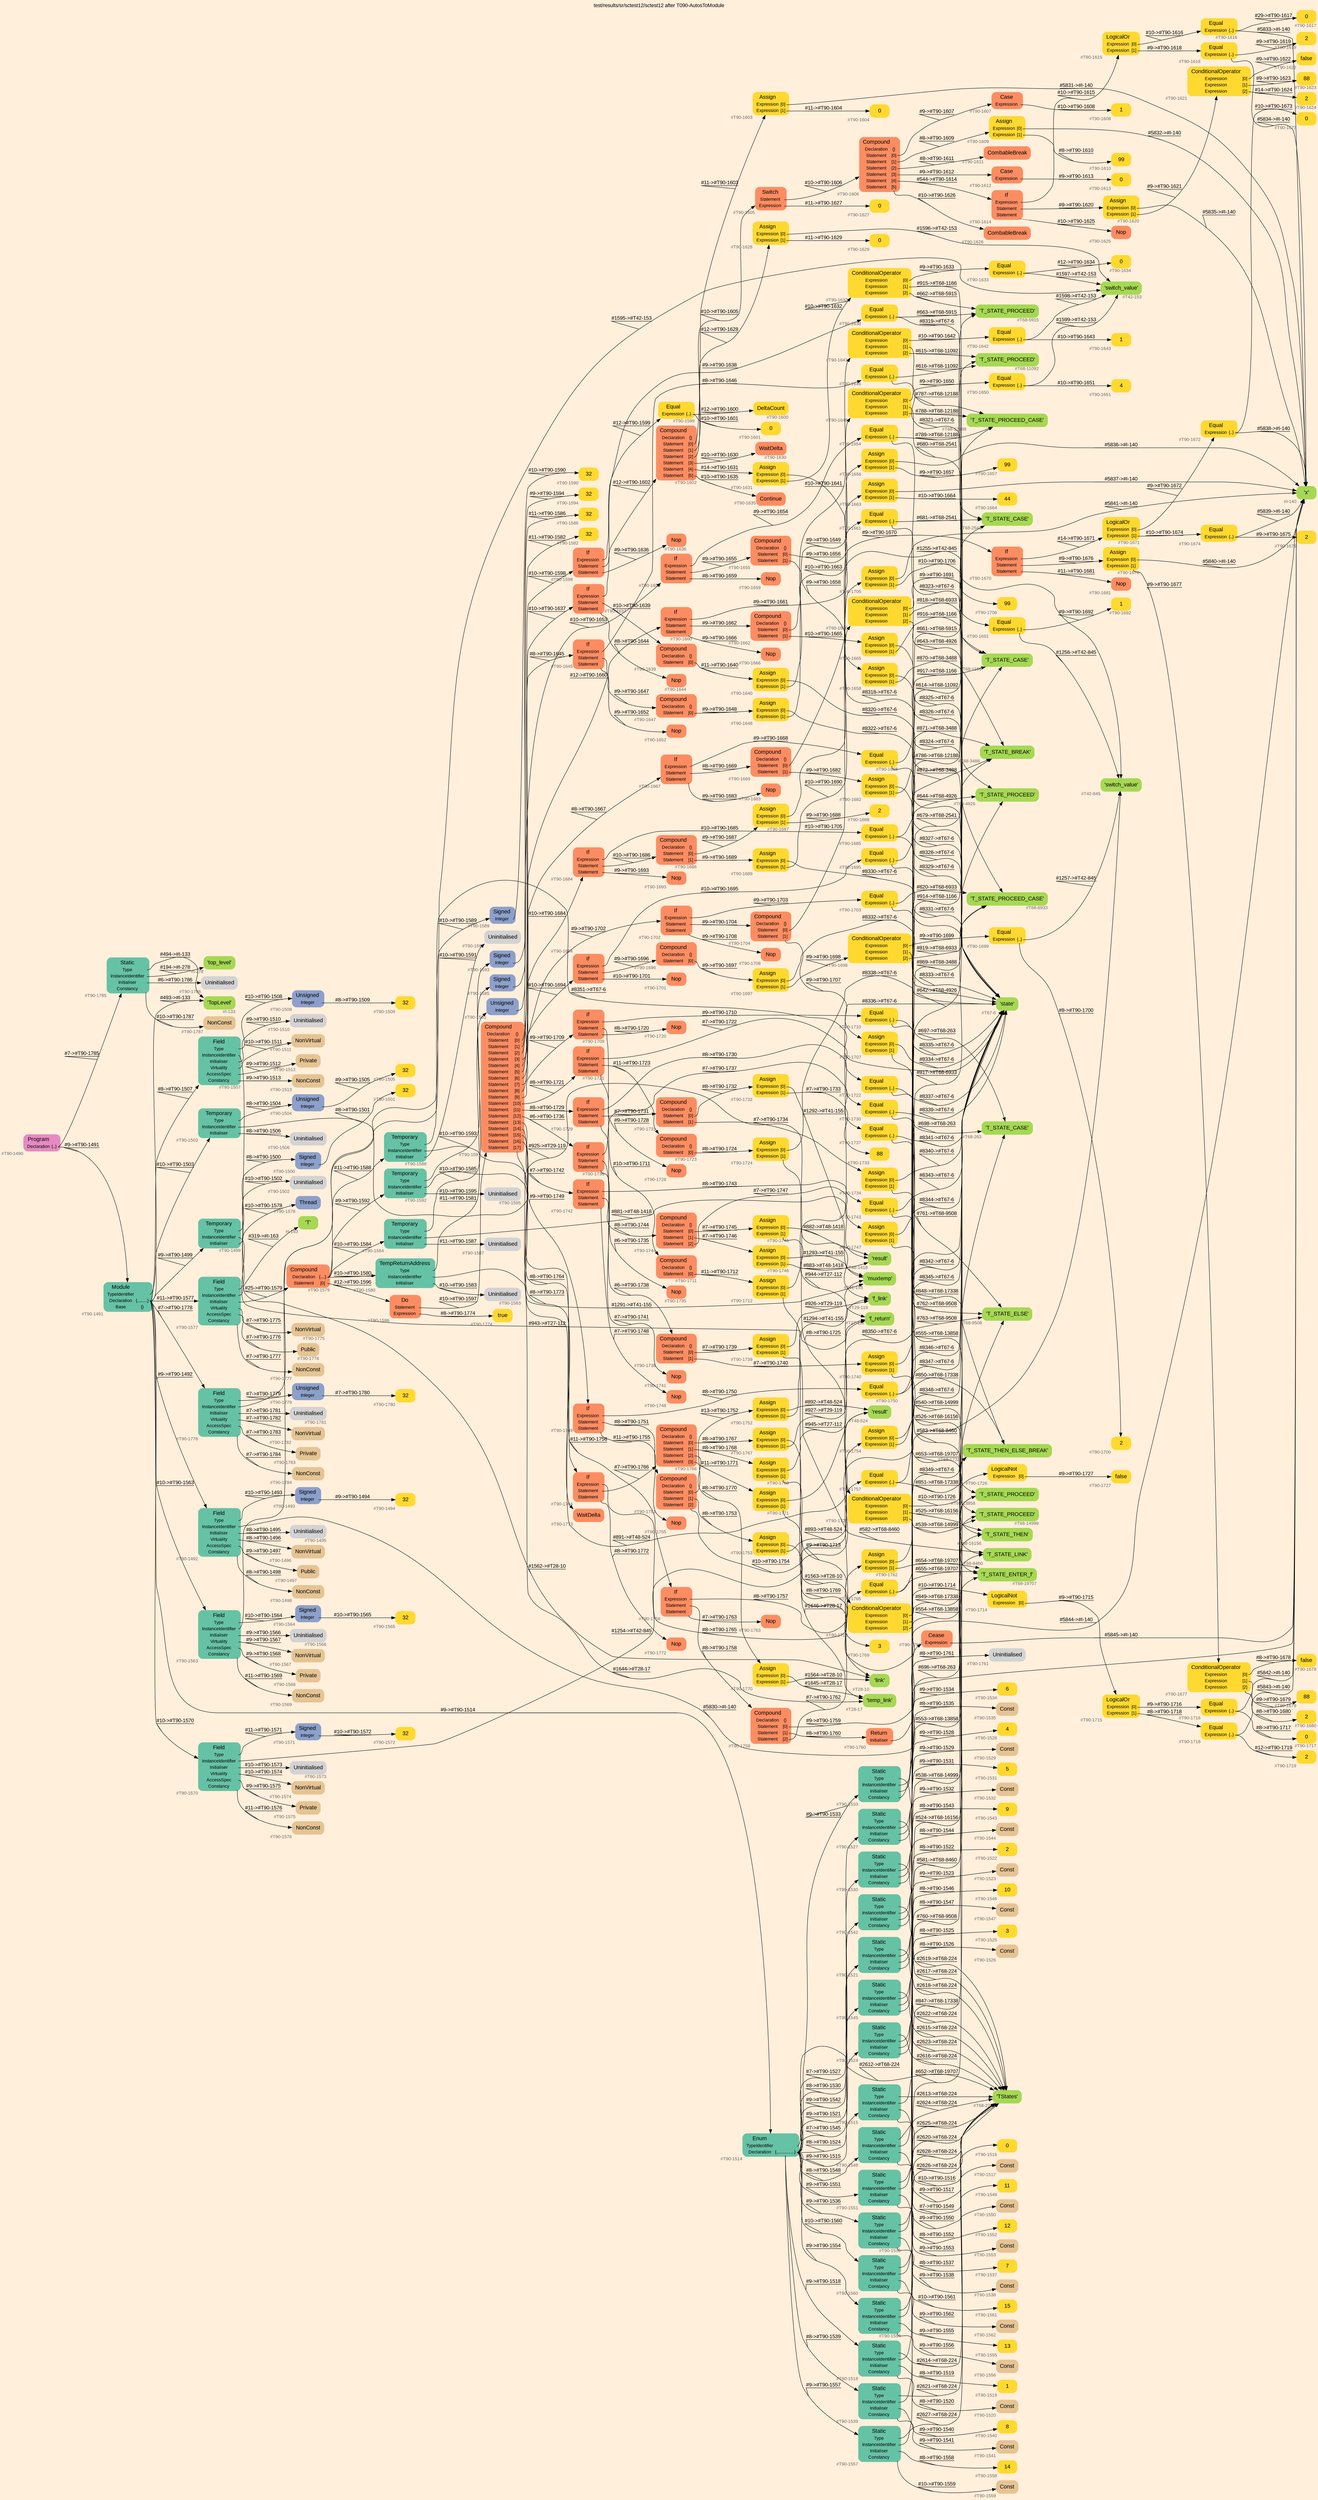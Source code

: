 digraph "test/results/sr/sctest12/sctest12 after T090-AutosToModule" {
label = "test/results/sr/sctest12/sctest12 after T090-AutosToModule"
labelloc = t
graph [
    rankdir = "LR"
    ranksep = 0.3
    bgcolor = antiquewhite1
    color = black
    fontcolor = black
    fontname = "Arial"
];
node [
    fontname = "Arial"
];
edge [
    fontname = "Arial"
];

// -------------------- node figure --------------------
// -------- block #T90-1490 ----------
"#T90-1490" [
    fillcolor = "/set28/4"
    xlabel = "#T90-1490"
    fontsize = "12"
    fontcolor = grey40
    shape = "plaintext"
    label = <<TABLE BORDER="0" CELLBORDER="0" CELLSPACING="0">
     <TR><TD><FONT COLOR="black" POINT-SIZE="15">Program</FONT></TD></TR>
     <TR><TD><FONT COLOR="black" POINT-SIZE="12">Declaration</FONT></TD><TD PORT="port0"><FONT COLOR="black" POINT-SIZE="12">{..}</FONT></TD></TR>
    </TABLE>>
    style = "rounded,filled"
];

// -------- block #T90-1491 ----------
"#T90-1491" [
    fillcolor = "/set28/1"
    xlabel = "#T90-1491"
    fontsize = "12"
    fontcolor = grey40
    shape = "plaintext"
    label = <<TABLE BORDER="0" CELLBORDER="0" CELLSPACING="0">
     <TR><TD><FONT COLOR="black" POINT-SIZE="15">Module</FONT></TD></TR>
     <TR><TD><FONT COLOR="black" POINT-SIZE="12">TypeIdentifier</FONT></TD><TD PORT="port0"></TD></TR>
     <TR><TD><FONT COLOR="black" POINT-SIZE="12">Declaration</FONT></TD><TD PORT="port1"><FONT COLOR="black" POINT-SIZE="12">{.........}</FONT></TD></TR>
     <TR><TD><FONT COLOR="black" POINT-SIZE="12">Base</FONT></TD><TD PORT="port2"><FONT COLOR="black" POINT-SIZE="12">{}</FONT></TD></TR>
    </TABLE>>
    style = "rounded,filled"
];

// -------- block #I-133 ----------
"#I-133" [
    fillcolor = "/set28/5"
    xlabel = "#I-133"
    fontsize = "12"
    fontcolor = grey40
    shape = "plaintext"
    label = <<TABLE BORDER="0" CELLBORDER="0" CELLSPACING="0">
     <TR><TD><FONT COLOR="black" POINT-SIZE="15">'TopLevel'</FONT></TD></TR>
    </TABLE>>
    style = "rounded,filled"
];

// -------- block #T90-1492 ----------
"#T90-1492" [
    fillcolor = "/set28/1"
    xlabel = "#T90-1492"
    fontsize = "12"
    fontcolor = grey40
    shape = "plaintext"
    label = <<TABLE BORDER="0" CELLBORDER="0" CELLSPACING="0">
     <TR><TD><FONT COLOR="black" POINT-SIZE="15">Field</FONT></TD></TR>
     <TR><TD><FONT COLOR="black" POINT-SIZE="12">Type</FONT></TD><TD PORT="port0"></TD></TR>
     <TR><TD><FONT COLOR="black" POINT-SIZE="12">InstanceIdentifier</FONT></TD><TD PORT="port1"></TD></TR>
     <TR><TD><FONT COLOR="black" POINT-SIZE="12">Initialiser</FONT></TD><TD PORT="port2"></TD></TR>
     <TR><TD><FONT COLOR="black" POINT-SIZE="12">Virtuality</FONT></TD><TD PORT="port3"></TD></TR>
     <TR><TD><FONT COLOR="black" POINT-SIZE="12">AccessSpec</FONT></TD><TD PORT="port4"></TD></TR>
     <TR><TD><FONT COLOR="black" POINT-SIZE="12">Constancy</FONT></TD><TD PORT="port5"></TD></TR>
    </TABLE>>
    style = "rounded,filled"
];

// -------- block #T90-1493 ----------
"#T90-1493" [
    fillcolor = "/set28/3"
    xlabel = "#T90-1493"
    fontsize = "12"
    fontcolor = grey40
    shape = "plaintext"
    label = <<TABLE BORDER="0" CELLBORDER="0" CELLSPACING="0">
     <TR><TD><FONT COLOR="black" POINT-SIZE="15">Signed</FONT></TD></TR>
     <TR><TD><FONT COLOR="black" POINT-SIZE="12">Integer</FONT></TD><TD PORT="port0"></TD></TR>
    </TABLE>>
    style = "rounded,filled"
];

// -------- block #T90-1494 ----------
"#T90-1494" [
    fillcolor = "/set28/6"
    xlabel = "#T90-1494"
    fontsize = "12"
    fontcolor = grey40
    shape = "plaintext"
    label = <<TABLE BORDER="0" CELLBORDER="0" CELLSPACING="0">
     <TR><TD><FONT COLOR="black" POINT-SIZE="15">32</FONT></TD></TR>
    </TABLE>>
    style = "rounded,filled"
];

// -------- block #I-140 ----------
"#I-140" [
    fillcolor = "/set28/5"
    xlabel = "#I-140"
    fontsize = "12"
    fontcolor = grey40
    shape = "plaintext"
    label = <<TABLE BORDER="0" CELLBORDER="0" CELLSPACING="0">
     <TR><TD><FONT COLOR="black" POINT-SIZE="15">'x'</FONT></TD></TR>
    </TABLE>>
    style = "rounded,filled"
];

// -------- block #T90-1495 ----------
"#T90-1495" [
    xlabel = "#T90-1495"
    fontsize = "12"
    fontcolor = grey40
    shape = "plaintext"
    label = <<TABLE BORDER="0" CELLBORDER="0" CELLSPACING="0">
     <TR><TD><FONT COLOR="black" POINT-SIZE="15">Uninitialised</FONT></TD></TR>
    </TABLE>>
    style = "rounded,filled"
];

// -------- block #T90-1496 ----------
"#T90-1496" [
    fillcolor = "/set28/7"
    xlabel = "#T90-1496"
    fontsize = "12"
    fontcolor = grey40
    shape = "plaintext"
    label = <<TABLE BORDER="0" CELLBORDER="0" CELLSPACING="0">
     <TR><TD><FONT COLOR="black" POINT-SIZE="15">NonVirtual</FONT></TD></TR>
    </TABLE>>
    style = "rounded,filled"
];

// -------- block #T90-1497 ----------
"#T90-1497" [
    fillcolor = "/set28/7"
    xlabel = "#T90-1497"
    fontsize = "12"
    fontcolor = grey40
    shape = "plaintext"
    label = <<TABLE BORDER="0" CELLBORDER="0" CELLSPACING="0">
     <TR><TD><FONT COLOR="black" POINT-SIZE="15">Public</FONT></TD></TR>
    </TABLE>>
    style = "rounded,filled"
];

// -------- block #T90-1498 ----------
"#T90-1498" [
    fillcolor = "/set28/7"
    xlabel = "#T90-1498"
    fontsize = "12"
    fontcolor = grey40
    shape = "plaintext"
    label = <<TABLE BORDER="0" CELLBORDER="0" CELLSPACING="0">
     <TR><TD><FONT COLOR="black" POINT-SIZE="15">NonConst</FONT></TD></TR>
    </TABLE>>
    style = "rounded,filled"
];

// -------- block #T90-1499 ----------
"#T90-1499" [
    fillcolor = "/set28/1"
    xlabel = "#T90-1499"
    fontsize = "12"
    fontcolor = grey40
    shape = "plaintext"
    label = <<TABLE BORDER="0" CELLBORDER="0" CELLSPACING="0">
     <TR><TD><FONT COLOR="black" POINT-SIZE="15">Temporary</FONT></TD></TR>
     <TR><TD><FONT COLOR="black" POINT-SIZE="12">Type</FONT></TD><TD PORT="port0"></TD></TR>
     <TR><TD><FONT COLOR="black" POINT-SIZE="12">InstanceIdentifier</FONT></TD><TD PORT="port1"></TD></TR>
     <TR><TD><FONT COLOR="black" POINT-SIZE="12">Initialiser</FONT></TD><TD PORT="port2"></TD></TR>
    </TABLE>>
    style = "rounded,filled"
];

// -------- block #T90-1500 ----------
"#T90-1500" [
    fillcolor = "/set28/3"
    xlabel = "#T90-1500"
    fontsize = "12"
    fontcolor = grey40
    shape = "plaintext"
    label = <<TABLE BORDER="0" CELLBORDER="0" CELLSPACING="0">
     <TR><TD><FONT COLOR="black" POINT-SIZE="15">Signed</FONT></TD></TR>
     <TR><TD><FONT COLOR="black" POINT-SIZE="12">Integer</FONT></TD><TD PORT="port0"></TD></TR>
    </TABLE>>
    style = "rounded,filled"
];

// -------- block #T90-1501 ----------
"#T90-1501" [
    fillcolor = "/set28/6"
    xlabel = "#T90-1501"
    fontsize = "12"
    fontcolor = grey40
    shape = "plaintext"
    label = <<TABLE BORDER="0" CELLBORDER="0" CELLSPACING="0">
     <TR><TD><FONT COLOR="black" POINT-SIZE="15">32</FONT></TD></TR>
    </TABLE>>
    style = "rounded,filled"
];

// -------- block #T27-112 ----------
"#T27-112" [
    fillcolor = "/set28/5"
    xlabel = "#T27-112"
    fontsize = "12"
    fontcolor = grey40
    shape = "plaintext"
    label = <<TABLE BORDER="0" CELLBORDER="0" CELLSPACING="0">
     <TR><TD><FONT COLOR="black" POINT-SIZE="15">'f_return'</FONT></TD></TR>
    </TABLE>>
    style = "rounded,filled"
];

// -------- block #T90-1502 ----------
"#T90-1502" [
    xlabel = "#T90-1502"
    fontsize = "12"
    fontcolor = grey40
    shape = "plaintext"
    label = <<TABLE BORDER="0" CELLBORDER="0" CELLSPACING="0">
     <TR><TD><FONT COLOR="black" POINT-SIZE="15">Uninitialised</FONT></TD></TR>
    </TABLE>>
    style = "rounded,filled"
];

// -------- block #T90-1503 ----------
"#T90-1503" [
    fillcolor = "/set28/1"
    xlabel = "#T90-1503"
    fontsize = "12"
    fontcolor = grey40
    shape = "plaintext"
    label = <<TABLE BORDER="0" CELLBORDER="0" CELLSPACING="0">
     <TR><TD><FONT COLOR="black" POINT-SIZE="15">Temporary</FONT></TD></TR>
     <TR><TD><FONT COLOR="black" POINT-SIZE="12">Type</FONT></TD><TD PORT="port0"></TD></TR>
     <TR><TD><FONT COLOR="black" POINT-SIZE="12">InstanceIdentifier</FONT></TD><TD PORT="port1"></TD></TR>
     <TR><TD><FONT COLOR="black" POINT-SIZE="12">Initialiser</FONT></TD><TD PORT="port2"></TD></TR>
    </TABLE>>
    style = "rounded,filled"
];

// -------- block #T90-1504 ----------
"#T90-1504" [
    fillcolor = "/set28/3"
    xlabel = "#T90-1504"
    fontsize = "12"
    fontcolor = grey40
    shape = "plaintext"
    label = <<TABLE BORDER="0" CELLBORDER="0" CELLSPACING="0">
     <TR><TD><FONT COLOR="black" POINT-SIZE="15">Unsigned</FONT></TD></TR>
     <TR><TD><FONT COLOR="black" POINT-SIZE="12">Integer</FONT></TD><TD PORT="port0"></TD></TR>
    </TABLE>>
    style = "rounded,filled"
];

// -------- block #T90-1505 ----------
"#T90-1505" [
    fillcolor = "/set28/6"
    xlabel = "#T90-1505"
    fontsize = "12"
    fontcolor = grey40
    shape = "plaintext"
    label = <<TABLE BORDER="0" CELLBORDER="0" CELLSPACING="0">
     <TR><TD><FONT COLOR="black" POINT-SIZE="15">32</FONT></TD></TR>
    </TABLE>>
    style = "rounded,filled"
];

// -------- block #T29-119 ----------
"#T29-119" [
    fillcolor = "/set28/5"
    xlabel = "#T29-119"
    fontsize = "12"
    fontcolor = grey40
    shape = "plaintext"
    label = <<TABLE BORDER="0" CELLBORDER="0" CELLSPACING="0">
     <TR><TD><FONT COLOR="black" POINT-SIZE="15">'f_link'</FONT></TD></TR>
    </TABLE>>
    style = "rounded,filled"
];

// -------- block #T90-1506 ----------
"#T90-1506" [
    xlabel = "#T90-1506"
    fontsize = "12"
    fontcolor = grey40
    shape = "plaintext"
    label = <<TABLE BORDER="0" CELLBORDER="0" CELLSPACING="0">
     <TR><TD><FONT COLOR="black" POINT-SIZE="15">Uninitialised</FONT></TD></TR>
    </TABLE>>
    style = "rounded,filled"
];

// -------- block #T90-1507 ----------
"#T90-1507" [
    fillcolor = "/set28/1"
    xlabel = "#T90-1507"
    fontsize = "12"
    fontcolor = grey40
    shape = "plaintext"
    label = <<TABLE BORDER="0" CELLBORDER="0" CELLSPACING="0">
     <TR><TD><FONT COLOR="black" POINT-SIZE="15">Field</FONT></TD></TR>
     <TR><TD><FONT COLOR="black" POINT-SIZE="12">Type</FONT></TD><TD PORT="port0"></TD></TR>
     <TR><TD><FONT COLOR="black" POINT-SIZE="12">InstanceIdentifier</FONT></TD><TD PORT="port1"></TD></TR>
     <TR><TD><FONT COLOR="black" POINT-SIZE="12">Initialiser</FONT></TD><TD PORT="port2"></TD></TR>
     <TR><TD><FONT COLOR="black" POINT-SIZE="12">Virtuality</FONT></TD><TD PORT="port3"></TD></TR>
     <TR><TD><FONT COLOR="black" POINT-SIZE="12">AccessSpec</FONT></TD><TD PORT="port4"></TD></TR>
     <TR><TD><FONT COLOR="black" POINT-SIZE="12">Constancy</FONT></TD><TD PORT="port5"></TD></TR>
    </TABLE>>
    style = "rounded,filled"
];

// -------- block #T90-1508 ----------
"#T90-1508" [
    fillcolor = "/set28/3"
    xlabel = "#T90-1508"
    fontsize = "12"
    fontcolor = grey40
    shape = "plaintext"
    label = <<TABLE BORDER="0" CELLBORDER="0" CELLSPACING="0">
     <TR><TD><FONT COLOR="black" POINT-SIZE="15">Unsigned</FONT></TD></TR>
     <TR><TD><FONT COLOR="black" POINT-SIZE="12">Integer</FONT></TD><TD PORT="port0"></TD></TR>
    </TABLE>>
    style = "rounded,filled"
];

// -------- block #T90-1509 ----------
"#T90-1509" [
    fillcolor = "/set28/6"
    xlabel = "#T90-1509"
    fontsize = "12"
    fontcolor = grey40
    shape = "plaintext"
    label = <<TABLE BORDER="0" CELLBORDER="0" CELLSPACING="0">
     <TR><TD><FONT COLOR="black" POINT-SIZE="15">32</FONT></TD></TR>
    </TABLE>>
    style = "rounded,filled"
];

// -------- block #T28-10 ----------
"#T28-10" [
    fillcolor = "/set28/5"
    xlabel = "#T28-10"
    fontsize = "12"
    fontcolor = grey40
    shape = "plaintext"
    label = <<TABLE BORDER="0" CELLBORDER="0" CELLSPACING="0">
     <TR><TD><FONT COLOR="black" POINT-SIZE="15">'link'</FONT></TD></TR>
    </TABLE>>
    style = "rounded,filled"
];

// -------- block #T90-1510 ----------
"#T90-1510" [
    xlabel = "#T90-1510"
    fontsize = "12"
    fontcolor = grey40
    shape = "plaintext"
    label = <<TABLE BORDER="0" CELLBORDER="0" CELLSPACING="0">
     <TR><TD><FONT COLOR="black" POINT-SIZE="15">Uninitialised</FONT></TD></TR>
    </TABLE>>
    style = "rounded,filled"
];

// -------- block #T90-1511 ----------
"#T90-1511" [
    fillcolor = "/set28/7"
    xlabel = "#T90-1511"
    fontsize = "12"
    fontcolor = grey40
    shape = "plaintext"
    label = <<TABLE BORDER="0" CELLBORDER="0" CELLSPACING="0">
     <TR><TD><FONT COLOR="black" POINT-SIZE="15">NonVirtual</FONT></TD></TR>
    </TABLE>>
    style = "rounded,filled"
];

// -------- block #T90-1512 ----------
"#T90-1512" [
    fillcolor = "/set28/7"
    xlabel = "#T90-1512"
    fontsize = "12"
    fontcolor = grey40
    shape = "plaintext"
    label = <<TABLE BORDER="0" CELLBORDER="0" CELLSPACING="0">
     <TR><TD><FONT COLOR="black" POINT-SIZE="15">Private</FONT></TD></TR>
    </TABLE>>
    style = "rounded,filled"
];

// -------- block #T90-1513 ----------
"#T90-1513" [
    fillcolor = "/set28/7"
    xlabel = "#T90-1513"
    fontsize = "12"
    fontcolor = grey40
    shape = "plaintext"
    label = <<TABLE BORDER="0" CELLBORDER="0" CELLSPACING="0">
     <TR><TD><FONT COLOR="black" POINT-SIZE="15">NonConst</FONT></TD></TR>
    </TABLE>>
    style = "rounded,filled"
];

// -------- block #T90-1514 ----------
"#T90-1514" [
    fillcolor = "/set28/1"
    xlabel = "#T90-1514"
    fontsize = "12"
    fontcolor = grey40
    shape = "plaintext"
    label = <<TABLE BORDER="0" CELLBORDER="0" CELLSPACING="0">
     <TR><TD><FONT COLOR="black" POINT-SIZE="15">Enum</FONT></TD></TR>
     <TR><TD><FONT COLOR="black" POINT-SIZE="12">TypeIdentifier</FONT></TD><TD PORT="port0"></TD></TR>
     <TR><TD><FONT COLOR="black" POINT-SIZE="12">Declaration</FONT></TD><TD PORT="port1"><FONT COLOR="black" POINT-SIZE="12">{................}</FONT></TD></TR>
    </TABLE>>
    style = "rounded,filled"
];

// -------- block #T68-224 ----------
"#T68-224" [
    fillcolor = "/set28/5"
    xlabel = "#T68-224"
    fontsize = "12"
    fontcolor = grey40
    shape = "plaintext"
    label = <<TABLE BORDER="0" CELLBORDER="0" CELLSPACING="0">
     <TR><TD><FONT COLOR="black" POINT-SIZE="15">'TStates'</FONT></TD></TR>
    </TABLE>>
    style = "rounded,filled"
];

// -------- block #T90-1515 ----------
"#T90-1515" [
    fillcolor = "/set28/1"
    xlabel = "#T90-1515"
    fontsize = "12"
    fontcolor = grey40
    shape = "plaintext"
    label = <<TABLE BORDER="0" CELLBORDER="0" CELLSPACING="0">
     <TR><TD><FONT COLOR="black" POINT-SIZE="15">Static</FONT></TD></TR>
     <TR><TD><FONT COLOR="black" POINT-SIZE="12">Type</FONT></TD><TD PORT="port0"></TD></TR>
     <TR><TD><FONT COLOR="black" POINT-SIZE="12">InstanceIdentifier</FONT></TD><TD PORT="port1"></TD></TR>
     <TR><TD><FONT COLOR="black" POINT-SIZE="12">Initialiser</FONT></TD><TD PORT="port2"></TD></TR>
     <TR><TD><FONT COLOR="black" POINT-SIZE="12">Constancy</FONT></TD><TD PORT="port3"></TD></TR>
    </TABLE>>
    style = "rounded,filled"
];

// -------- block #T68-263 ----------
"#T68-263" [
    fillcolor = "/set28/5"
    xlabel = "#T68-263"
    fontsize = "12"
    fontcolor = grey40
    shape = "plaintext"
    label = <<TABLE BORDER="0" CELLBORDER="0" CELLSPACING="0">
     <TR><TD><FONT COLOR="black" POINT-SIZE="15">'T_STATE_CASE'</FONT></TD></TR>
    </TABLE>>
    style = "rounded,filled"
];

// -------- block #T90-1516 ----------
"#T90-1516" [
    fillcolor = "/set28/6"
    xlabel = "#T90-1516"
    fontsize = "12"
    fontcolor = grey40
    shape = "plaintext"
    label = <<TABLE BORDER="0" CELLBORDER="0" CELLSPACING="0">
     <TR><TD><FONT COLOR="black" POINT-SIZE="15">0</FONT></TD></TR>
    </TABLE>>
    style = "rounded,filled"
];

// -------- block #T90-1517 ----------
"#T90-1517" [
    fillcolor = "/set28/7"
    xlabel = "#T90-1517"
    fontsize = "12"
    fontcolor = grey40
    shape = "plaintext"
    label = <<TABLE BORDER="0" CELLBORDER="0" CELLSPACING="0">
     <TR><TD><FONT COLOR="black" POINT-SIZE="15">Const</FONT></TD></TR>
    </TABLE>>
    style = "rounded,filled"
];

// -------- block #T90-1518 ----------
"#T90-1518" [
    fillcolor = "/set28/1"
    xlabel = "#T90-1518"
    fontsize = "12"
    fontcolor = grey40
    shape = "plaintext"
    label = <<TABLE BORDER="0" CELLBORDER="0" CELLSPACING="0">
     <TR><TD><FONT COLOR="black" POINT-SIZE="15">Static</FONT></TD></TR>
     <TR><TD><FONT COLOR="black" POINT-SIZE="12">Type</FONT></TD><TD PORT="port0"></TD></TR>
     <TR><TD><FONT COLOR="black" POINT-SIZE="12">InstanceIdentifier</FONT></TD><TD PORT="port1"></TD></TR>
     <TR><TD><FONT COLOR="black" POINT-SIZE="12">Initialiser</FONT></TD><TD PORT="port2"></TD></TR>
     <TR><TD><FONT COLOR="black" POINT-SIZE="12">Constancy</FONT></TD><TD PORT="port3"></TD></TR>
    </TABLE>>
    style = "rounded,filled"
];

// -------- block #T68-1166 ----------
"#T68-1166" [
    fillcolor = "/set28/5"
    xlabel = "#T68-1166"
    fontsize = "12"
    fontcolor = grey40
    shape = "plaintext"
    label = <<TABLE BORDER="0" CELLBORDER="0" CELLSPACING="0">
     <TR><TD><FONT COLOR="black" POINT-SIZE="15">'T_STATE_CASE'</FONT></TD></TR>
    </TABLE>>
    style = "rounded,filled"
];

// -------- block #T90-1519 ----------
"#T90-1519" [
    fillcolor = "/set28/6"
    xlabel = "#T90-1519"
    fontsize = "12"
    fontcolor = grey40
    shape = "plaintext"
    label = <<TABLE BORDER="0" CELLBORDER="0" CELLSPACING="0">
     <TR><TD><FONT COLOR="black" POINT-SIZE="15">1</FONT></TD></TR>
    </TABLE>>
    style = "rounded,filled"
];

// -------- block #T90-1520 ----------
"#T90-1520" [
    fillcolor = "/set28/7"
    xlabel = "#T90-1520"
    fontsize = "12"
    fontcolor = grey40
    shape = "plaintext"
    label = <<TABLE BORDER="0" CELLBORDER="0" CELLSPACING="0">
     <TR><TD><FONT COLOR="black" POINT-SIZE="15">Const</FONT></TD></TR>
    </TABLE>>
    style = "rounded,filled"
];

// -------- block #T90-1521 ----------
"#T90-1521" [
    fillcolor = "/set28/1"
    xlabel = "#T90-1521"
    fontsize = "12"
    fontcolor = grey40
    shape = "plaintext"
    label = <<TABLE BORDER="0" CELLBORDER="0" CELLSPACING="0">
     <TR><TD><FONT COLOR="black" POINT-SIZE="15">Static</FONT></TD></TR>
     <TR><TD><FONT COLOR="black" POINT-SIZE="12">Type</FONT></TD><TD PORT="port0"></TD></TR>
     <TR><TD><FONT COLOR="black" POINT-SIZE="12">InstanceIdentifier</FONT></TD><TD PORT="port1"></TD></TR>
     <TR><TD><FONT COLOR="black" POINT-SIZE="12">Initialiser</FONT></TD><TD PORT="port2"></TD></TR>
     <TR><TD><FONT COLOR="black" POINT-SIZE="12">Constancy</FONT></TD><TD PORT="port3"></TD></TR>
    </TABLE>>
    style = "rounded,filled"
];

// -------- block #T68-2541 ----------
"#T68-2541" [
    fillcolor = "/set28/5"
    xlabel = "#T68-2541"
    fontsize = "12"
    fontcolor = grey40
    shape = "plaintext"
    label = <<TABLE BORDER="0" CELLBORDER="0" CELLSPACING="0">
     <TR><TD><FONT COLOR="black" POINT-SIZE="15">'T_STATE_CASE'</FONT></TD></TR>
    </TABLE>>
    style = "rounded,filled"
];

// -------- block #T90-1522 ----------
"#T90-1522" [
    fillcolor = "/set28/6"
    xlabel = "#T90-1522"
    fontsize = "12"
    fontcolor = grey40
    shape = "plaintext"
    label = <<TABLE BORDER="0" CELLBORDER="0" CELLSPACING="0">
     <TR><TD><FONT COLOR="black" POINT-SIZE="15">2</FONT></TD></TR>
    </TABLE>>
    style = "rounded,filled"
];

// -------- block #T90-1523 ----------
"#T90-1523" [
    fillcolor = "/set28/7"
    xlabel = "#T90-1523"
    fontsize = "12"
    fontcolor = grey40
    shape = "plaintext"
    label = <<TABLE BORDER="0" CELLBORDER="0" CELLSPACING="0">
     <TR><TD><FONT COLOR="black" POINT-SIZE="15">Const</FONT></TD></TR>
    </TABLE>>
    style = "rounded,filled"
];

// -------- block #T90-1524 ----------
"#T90-1524" [
    fillcolor = "/set28/1"
    xlabel = "#T90-1524"
    fontsize = "12"
    fontcolor = grey40
    shape = "plaintext"
    label = <<TABLE BORDER="0" CELLBORDER="0" CELLSPACING="0">
     <TR><TD><FONT COLOR="black" POINT-SIZE="15">Static</FONT></TD></TR>
     <TR><TD><FONT COLOR="black" POINT-SIZE="12">Type</FONT></TD><TD PORT="port0"></TD></TR>
     <TR><TD><FONT COLOR="black" POINT-SIZE="12">InstanceIdentifier</FONT></TD><TD PORT="port1"></TD></TR>
     <TR><TD><FONT COLOR="black" POINT-SIZE="12">Initialiser</FONT></TD><TD PORT="port2"></TD></TR>
     <TR><TD><FONT COLOR="black" POINT-SIZE="12">Constancy</FONT></TD><TD PORT="port3"></TD></TR>
    </TABLE>>
    style = "rounded,filled"
];

// -------- block #T68-3488 ----------
"#T68-3488" [
    fillcolor = "/set28/5"
    xlabel = "#T68-3488"
    fontsize = "12"
    fontcolor = grey40
    shape = "plaintext"
    label = <<TABLE BORDER="0" CELLBORDER="0" CELLSPACING="0">
     <TR><TD><FONT COLOR="black" POINT-SIZE="15">'T_STATE_BREAK'</FONT></TD></TR>
    </TABLE>>
    style = "rounded,filled"
];

// -------- block #T90-1525 ----------
"#T90-1525" [
    fillcolor = "/set28/6"
    xlabel = "#T90-1525"
    fontsize = "12"
    fontcolor = grey40
    shape = "plaintext"
    label = <<TABLE BORDER="0" CELLBORDER="0" CELLSPACING="0">
     <TR><TD><FONT COLOR="black" POINT-SIZE="15">3</FONT></TD></TR>
    </TABLE>>
    style = "rounded,filled"
];

// -------- block #T90-1526 ----------
"#T90-1526" [
    fillcolor = "/set28/7"
    xlabel = "#T90-1526"
    fontsize = "12"
    fontcolor = grey40
    shape = "plaintext"
    label = <<TABLE BORDER="0" CELLBORDER="0" CELLSPACING="0">
     <TR><TD><FONT COLOR="black" POINT-SIZE="15">Const</FONT></TD></TR>
    </TABLE>>
    style = "rounded,filled"
];

// -------- block #T90-1527 ----------
"#T90-1527" [
    fillcolor = "/set28/1"
    xlabel = "#T90-1527"
    fontsize = "12"
    fontcolor = grey40
    shape = "plaintext"
    label = <<TABLE BORDER="0" CELLBORDER="0" CELLSPACING="0">
     <TR><TD><FONT COLOR="black" POINT-SIZE="15">Static</FONT></TD></TR>
     <TR><TD><FONT COLOR="black" POINT-SIZE="12">Type</FONT></TD><TD PORT="port0"></TD></TR>
     <TR><TD><FONT COLOR="black" POINT-SIZE="12">InstanceIdentifier</FONT></TD><TD PORT="port1"></TD></TR>
     <TR><TD><FONT COLOR="black" POINT-SIZE="12">Initialiser</FONT></TD><TD PORT="port2"></TD></TR>
     <TR><TD><FONT COLOR="black" POINT-SIZE="12">Constancy</FONT></TD><TD PORT="port3"></TD></TR>
    </TABLE>>
    style = "rounded,filled"
];

// -------- block #T68-4926 ----------
"#T68-4926" [
    fillcolor = "/set28/5"
    xlabel = "#T68-4926"
    fontsize = "12"
    fontcolor = grey40
    shape = "plaintext"
    label = <<TABLE BORDER="0" CELLBORDER="0" CELLSPACING="0">
     <TR><TD><FONT COLOR="black" POINT-SIZE="15">'T_STATE_PROCEED'</FONT></TD></TR>
    </TABLE>>
    style = "rounded,filled"
];

// -------- block #T90-1528 ----------
"#T90-1528" [
    fillcolor = "/set28/6"
    xlabel = "#T90-1528"
    fontsize = "12"
    fontcolor = grey40
    shape = "plaintext"
    label = <<TABLE BORDER="0" CELLBORDER="0" CELLSPACING="0">
     <TR><TD><FONT COLOR="black" POINT-SIZE="15">4</FONT></TD></TR>
    </TABLE>>
    style = "rounded,filled"
];

// -------- block #T90-1529 ----------
"#T90-1529" [
    fillcolor = "/set28/7"
    xlabel = "#T90-1529"
    fontsize = "12"
    fontcolor = grey40
    shape = "plaintext"
    label = <<TABLE BORDER="0" CELLBORDER="0" CELLSPACING="0">
     <TR><TD><FONT COLOR="black" POINT-SIZE="15">Const</FONT></TD></TR>
    </TABLE>>
    style = "rounded,filled"
];

// -------- block #T90-1530 ----------
"#T90-1530" [
    fillcolor = "/set28/1"
    xlabel = "#T90-1530"
    fontsize = "12"
    fontcolor = grey40
    shape = "plaintext"
    label = <<TABLE BORDER="0" CELLBORDER="0" CELLSPACING="0">
     <TR><TD><FONT COLOR="black" POINT-SIZE="15">Static</FONT></TD></TR>
     <TR><TD><FONT COLOR="black" POINT-SIZE="12">Type</FONT></TD><TD PORT="port0"></TD></TR>
     <TR><TD><FONT COLOR="black" POINT-SIZE="12">InstanceIdentifier</FONT></TD><TD PORT="port1"></TD></TR>
     <TR><TD><FONT COLOR="black" POINT-SIZE="12">Initialiser</FONT></TD><TD PORT="port2"></TD></TR>
     <TR><TD><FONT COLOR="black" POINT-SIZE="12">Constancy</FONT></TD><TD PORT="port3"></TD></TR>
    </TABLE>>
    style = "rounded,filled"
];

// -------- block #T68-5915 ----------
"#T68-5915" [
    fillcolor = "/set28/5"
    xlabel = "#T68-5915"
    fontsize = "12"
    fontcolor = grey40
    shape = "plaintext"
    label = <<TABLE BORDER="0" CELLBORDER="0" CELLSPACING="0">
     <TR><TD><FONT COLOR="black" POINT-SIZE="15">'T_STATE_PROCEED'</FONT></TD></TR>
    </TABLE>>
    style = "rounded,filled"
];

// -------- block #T90-1531 ----------
"#T90-1531" [
    fillcolor = "/set28/6"
    xlabel = "#T90-1531"
    fontsize = "12"
    fontcolor = grey40
    shape = "plaintext"
    label = <<TABLE BORDER="0" CELLBORDER="0" CELLSPACING="0">
     <TR><TD><FONT COLOR="black" POINT-SIZE="15">5</FONT></TD></TR>
    </TABLE>>
    style = "rounded,filled"
];

// -------- block #T90-1532 ----------
"#T90-1532" [
    fillcolor = "/set28/7"
    xlabel = "#T90-1532"
    fontsize = "12"
    fontcolor = grey40
    shape = "plaintext"
    label = <<TABLE BORDER="0" CELLBORDER="0" CELLSPACING="0">
     <TR><TD><FONT COLOR="black" POINT-SIZE="15">Const</FONT></TD></TR>
    </TABLE>>
    style = "rounded,filled"
];

// -------- block #T90-1533 ----------
"#T90-1533" [
    fillcolor = "/set28/1"
    xlabel = "#T90-1533"
    fontsize = "12"
    fontcolor = grey40
    shape = "plaintext"
    label = <<TABLE BORDER="0" CELLBORDER="0" CELLSPACING="0">
     <TR><TD><FONT COLOR="black" POINT-SIZE="15">Static</FONT></TD></TR>
     <TR><TD><FONT COLOR="black" POINT-SIZE="12">Type</FONT></TD><TD PORT="port0"></TD></TR>
     <TR><TD><FONT COLOR="black" POINT-SIZE="12">InstanceIdentifier</FONT></TD><TD PORT="port1"></TD></TR>
     <TR><TD><FONT COLOR="black" POINT-SIZE="12">Initialiser</FONT></TD><TD PORT="port2"></TD></TR>
     <TR><TD><FONT COLOR="black" POINT-SIZE="12">Constancy</FONT></TD><TD PORT="port3"></TD></TR>
    </TABLE>>
    style = "rounded,filled"
];

// -------- block #T68-6933 ----------
"#T68-6933" [
    fillcolor = "/set28/5"
    xlabel = "#T68-6933"
    fontsize = "12"
    fontcolor = grey40
    shape = "plaintext"
    label = <<TABLE BORDER="0" CELLBORDER="0" CELLSPACING="0">
     <TR><TD><FONT COLOR="black" POINT-SIZE="15">'T_STATE_PROCEED_CASE'</FONT></TD></TR>
    </TABLE>>
    style = "rounded,filled"
];

// -------- block #T90-1534 ----------
"#T90-1534" [
    fillcolor = "/set28/6"
    xlabel = "#T90-1534"
    fontsize = "12"
    fontcolor = grey40
    shape = "plaintext"
    label = <<TABLE BORDER="0" CELLBORDER="0" CELLSPACING="0">
     <TR><TD><FONT COLOR="black" POINT-SIZE="15">6</FONT></TD></TR>
    </TABLE>>
    style = "rounded,filled"
];

// -------- block #T90-1535 ----------
"#T90-1535" [
    fillcolor = "/set28/7"
    xlabel = "#T90-1535"
    fontsize = "12"
    fontcolor = grey40
    shape = "plaintext"
    label = <<TABLE BORDER="0" CELLBORDER="0" CELLSPACING="0">
     <TR><TD><FONT COLOR="black" POINT-SIZE="15">Const</FONT></TD></TR>
    </TABLE>>
    style = "rounded,filled"
];

// -------- block #T90-1536 ----------
"#T90-1536" [
    fillcolor = "/set28/1"
    xlabel = "#T90-1536"
    fontsize = "12"
    fontcolor = grey40
    shape = "plaintext"
    label = <<TABLE BORDER="0" CELLBORDER="0" CELLSPACING="0">
     <TR><TD><FONT COLOR="black" POINT-SIZE="15">Static</FONT></TD></TR>
     <TR><TD><FONT COLOR="black" POINT-SIZE="12">Type</FONT></TD><TD PORT="port0"></TD></TR>
     <TR><TD><FONT COLOR="black" POINT-SIZE="12">InstanceIdentifier</FONT></TD><TD PORT="port1"></TD></TR>
     <TR><TD><FONT COLOR="black" POINT-SIZE="12">Initialiser</FONT></TD><TD PORT="port2"></TD></TR>
     <TR><TD><FONT COLOR="black" POINT-SIZE="12">Constancy</FONT></TD><TD PORT="port3"></TD></TR>
    </TABLE>>
    style = "rounded,filled"
];

// -------- block #T68-8460 ----------
"#T68-8460" [
    fillcolor = "/set28/5"
    xlabel = "#T68-8460"
    fontsize = "12"
    fontcolor = grey40
    shape = "plaintext"
    label = <<TABLE BORDER="0" CELLBORDER="0" CELLSPACING="0">
     <TR><TD><FONT COLOR="black" POINT-SIZE="15">'T_STATE_LINK'</FONT></TD></TR>
    </TABLE>>
    style = "rounded,filled"
];

// -------- block #T90-1537 ----------
"#T90-1537" [
    fillcolor = "/set28/6"
    xlabel = "#T90-1537"
    fontsize = "12"
    fontcolor = grey40
    shape = "plaintext"
    label = <<TABLE BORDER="0" CELLBORDER="0" CELLSPACING="0">
     <TR><TD><FONT COLOR="black" POINT-SIZE="15">7</FONT></TD></TR>
    </TABLE>>
    style = "rounded,filled"
];

// -------- block #T90-1538 ----------
"#T90-1538" [
    fillcolor = "/set28/7"
    xlabel = "#T90-1538"
    fontsize = "12"
    fontcolor = grey40
    shape = "plaintext"
    label = <<TABLE BORDER="0" CELLBORDER="0" CELLSPACING="0">
     <TR><TD><FONT COLOR="black" POINT-SIZE="15">Const</FONT></TD></TR>
    </TABLE>>
    style = "rounded,filled"
];

// -------- block #T90-1539 ----------
"#T90-1539" [
    fillcolor = "/set28/1"
    xlabel = "#T90-1539"
    fontsize = "12"
    fontcolor = grey40
    shape = "plaintext"
    label = <<TABLE BORDER="0" CELLBORDER="0" CELLSPACING="0">
     <TR><TD><FONT COLOR="black" POINT-SIZE="15">Static</FONT></TD></TR>
     <TR><TD><FONT COLOR="black" POINT-SIZE="12">Type</FONT></TD><TD PORT="port0"></TD></TR>
     <TR><TD><FONT COLOR="black" POINT-SIZE="12">InstanceIdentifier</FONT></TD><TD PORT="port1"></TD></TR>
     <TR><TD><FONT COLOR="black" POINT-SIZE="12">Initialiser</FONT></TD><TD PORT="port2"></TD></TR>
     <TR><TD><FONT COLOR="black" POINT-SIZE="12">Constancy</FONT></TD><TD PORT="port3"></TD></TR>
    </TABLE>>
    style = "rounded,filled"
];

// -------- block #T68-9508 ----------
"#T68-9508" [
    fillcolor = "/set28/5"
    xlabel = "#T68-9508"
    fontsize = "12"
    fontcolor = grey40
    shape = "plaintext"
    label = <<TABLE BORDER="0" CELLBORDER="0" CELLSPACING="0">
     <TR><TD><FONT COLOR="black" POINT-SIZE="15">'T_STATE_ELSE'</FONT></TD></TR>
    </TABLE>>
    style = "rounded,filled"
];

// -------- block #T90-1540 ----------
"#T90-1540" [
    fillcolor = "/set28/6"
    xlabel = "#T90-1540"
    fontsize = "12"
    fontcolor = grey40
    shape = "plaintext"
    label = <<TABLE BORDER="0" CELLBORDER="0" CELLSPACING="0">
     <TR><TD><FONT COLOR="black" POINT-SIZE="15">8</FONT></TD></TR>
    </TABLE>>
    style = "rounded,filled"
];

// -------- block #T90-1541 ----------
"#T90-1541" [
    fillcolor = "/set28/7"
    xlabel = "#T90-1541"
    fontsize = "12"
    fontcolor = grey40
    shape = "plaintext"
    label = <<TABLE BORDER="0" CELLBORDER="0" CELLSPACING="0">
     <TR><TD><FONT COLOR="black" POINT-SIZE="15">Const</FONT></TD></TR>
    </TABLE>>
    style = "rounded,filled"
];

// -------- block #T90-1542 ----------
"#T90-1542" [
    fillcolor = "/set28/1"
    xlabel = "#T90-1542"
    fontsize = "12"
    fontcolor = grey40
    shape = "plaintext"
    label = <<TABLE BORDER="0" CELLBORDER="0" CELLSPACING="0">
     <TR><TD><FONT COLOR="black" POINT-SIZE="15">Static</FONT></TD></TR>
     <TR><TD><FONT COLOR="black" POINT-SIZE="12">Type</FONT></TD><TD PORT="port0"></TD></TR>
     <TR><TD><FONT COLOR="black" POINT-SIZE="12">InstanceIdentifier</FONT></TD><TD PORT="port1"></TD></TR>
     <TR><TD><FONT COLOR="black" POINT-SIZE="12">Initialiser</FONT></TD><TD PORT="port2"></TD></TR>
     <TR><TD><FONT COLOR="black" POINT-SIZE="12">Constancy</FONT></TD><TD PORT="port3"></TD></TR>
    </TABLE>>
    style = "rounded,filled"
];

// -------- block #T68-11092 ----------
"#T68-11092" [
    fillcolor = "/set28/5"
    xlabel = "#T68-11092"
    fontsize = "12"
    fontcolor = grey40
    shape = "plaintext"
    label = <<TABLE BORDER="0" CELLBORDER="0" CELLSPACING="0">
     <TR><TD><FONT COLOR="black" POINT-SIZE="15">'T_STATE_PROCEED'</FONT></TD></TR>
    </TABLE>>
    style = "rounded,filled"
];

// -------- block #T90-1543 ----------
"#T90-1543" [
    fillcolor = "/set28/6"
    xlabel = "#T90-1543"
    fontsize = "12"
    fontcolor = grey40
    shape = "plaintext"
    label = <<TABLE BORDER="0" CELLBORDER="0" CELLSPACING="0">
     <TR><TD><FONT COLOR="black" POINT-SIZE="15">9</FONT></TD></TR>
    </TABLE>>
    style = "rounded,filled"
];

// -------- block #T90-1544 ----------
"#T90-1544" [
    fillcolor = "/set28/7"
    xlabel = "#T90-1544"
    fontsize = "12"
    fontcolor = grey40
    shape = "plaintext"
    label = <<TABLE BORDER="0" CELLBORDER="0" CELLSPACING="0">
     <TR><TD><FONT COLOR="black" POINT-SIZE="15">Const</FONT></TD></TR>
    </TABLE>>
    style = "rounded,filled"
];

// -------- block #T90-1545 ----------
"#T90-1545" [
    fillcolor = "/set28/1"
    xlabel = "#T90-1545"
    fontsize = "12"
    fontcolor = grey40
    shape = "plaintext"
    label = <<TABLE BORDER="0" CELLBORDER="0" CELLSPACING="0">
     <TR><TD><FONT COLOR="black" POINT-SIZE="15">Static</FONT></TD></TR>
     <TR><TD><FONT COLOR="black" POINT-SIZE="12">Type</FONT></TD><TD PORT="port0"></TD></TR>
     <TR><TD><FONT COLOR="black" POINT-SIZE="12">InstanceIdentifier</FONT></TD><TD PORT="port1"></TD></TR>
     <TR><TD><FONT COLOR="black" POINT-SIZE="12">Initialiser</FONT></TD><TD PORT="port2"></TD></TR>
     <TR><TD><FONT COLOR="black" POINT-SIZE="12">Constancy</FONT></TD><TD PORT="port3"></TD></TR>
    </TABLE>>
    style = "rounded,filled"
];

// -------- block #T68-12188 ----------
"#T68-12188" [
    fillcolor = "/set28/5"
    xlabel = "#T68-12188"
    fontsize = "12"
    fontcolor = grey40
    shape = "plaintext"
    label = <<TABLE BORDER="0" CELLBORDER="0" CELLSPACING="0">
     <TR><TD><FONT COLOR="black" POINT-SIZE="15">'T_STATE_PROCEED_CASE'</FONT></TD></TR>
    </TABLE>>
    style = "rounded,filled"
];

// -------- block #T90-1546 ----------
"#T90-1546" [
    fillcolor = "/set28/6"
    xlabel = "#T90-1546"
    fontsize = "12"
    fontcolor = grey40
    shape = "plaintext"
    label = <<TABLE BORDER="0" CELLBORDER="0" CELLSPACING="0">
     <TR><TD><FONT COLOR="black" POINT-SIZE="15">10</FONT></TD></TR>
    </TABLE>>
    style = "rounded,filled"
];

// -------- block #T90-1547 ----------
"#T90-1547" [
    fillcolor = "/set28/7"
    xlabel = "#T90-1547"
    fontsize = "12"
    fontcolor = grey40
    shape = "plaintext"
    label = <<TABLE BORDER="0" CELLBORDER="0" CELLSPACING="0">
     <TR><TD><FONT COLOR="black" POINT-SIZE="15">Const</FONT></TD></TR>
    </TABLE>>
    style = "rounded,filled"
];

// -------- block #T90-1548 ----------
"#T90-1548" [
    fillcolor = "/set28/1"
    xlabel = "#T90-1548"
    fontsize = "12"
    fontcolor = grey40
    shape = "plaintext"
    label = <<TABLE BORDER="0" CELLBORDER="0" CELLSPACING="0">
     <TR><TD><FONT COLOR="black" POINT-SIZE="15">Static</FONT></TD></TR>
     <TR><TD><FONT COLOR="black" POINT-SIZE="12">Type</FONT></TD><TD PORT="port0"></TD></TR>
     <TR><TD><FONT COLOR="black" POINT-SIZE="12">InstanceIdentifier</FONT></TD><TD PORT="port1"></TD></TR>
     <TR><TD><FONT COLOR="black" POINT-SIZE="12">Initialiser</FONT></TD><TD PORT="port2"></TD></TR>
     <TR><TD><FONT COLOR="black" POINT-SIZE="12">Constancy</FONT></TD><TD PORT="port3"></TD></TR>
    </TABLE>>
    style = "rounded,filled"
];

// -------- block #T68-13858 ----------
"#T68-13858" [
    fillcolor = "/set28/5"
    xlabel = "#T68-13858"
    fontsize = "12"
    fontcolor = grey40
    shape = "plaintext"
    label = <<TABLE BORDER="0" CELLBORDER="0" CELLSPACING="0">
     <TR><TD><FONT COLOR="black" POINT-SIZE="15">'T_STATE_PROCEED'</FONT></TD></TR>
    </TABLE>>
    style = "rounded,filled"
];

// -------- block #T90-1549 ----------
"#T90-1549" [
    fillcolor = "/set28/6"
    xlabel = "#T90-1549"
    fontsize = "12"
    fontcolor = grey40
    shape = "plaintext"
    label = <<TABLE BORDER="0" CELLBORDER="0" CELLSPACING="0">
     <TR><TD><FONT COLOR="black" POINT-SIZE="15">11</FONT></TD></TR>
    </TABLE>>
    style = "rounded,filled"
];

// -------- block #T90-1550 ----------
"#T90-1550" [
    fillcolor = "/set28/7"
    xlabel = "#T90-1550"
    fontsize = "12"
    fontcolor = grey40
    shape = "plaintext"
    label = <<TABLE BORDER="0" CELLBORDER="0" CELLSPACING="0">
     <TR><TD><FONT COLOR="black" POINT-SIZE="15">Const</FONT></TD></TR>
    </TABLE>>
    style = "rounded,filled"
];

// -------- block #T90-1551 ----------
"#T90-1551" [
    fillcolor = "/set28/1"
    xlabel = "#T90-1551"
    fontsize = "12"
    fontcolor = grey40
    shape = "plaintext"
    label = <<TABLE BORDER="0" CELLBORDER="0" CELLSPACING="0">
     <TR><TD><FONT COLOR="black" POINT-SIZE="15">Static</FONT></TD></TR>
     <TR><TD><FONT COLOR="black" POINT-SIZE="12">Type</FONT></TD><TD PORT="port0"></TD></TR>
     <TR><TD><FONT COLOR="black" POINT-SIZE="12">InstanceIdentifier</FONT></TD><TD PORT="port1"></TD></TR>
     <TR><TD><FONT COLOR="black" POINT-SIZE="12">Initialiser</FONT></TD><TD PORT="port2"></TD></TR>
     <TR><TD><FONT COLOR="black" POINT-SIZE="12">Constancy</FONT></TD><TD PORT="port3"></TD></TR>
    </TABLE>>
    style = "rounded,filled"
];

// -------- block #T68-14999 ----------
"#T68-14999" [
    fillcolor = "/set28/5"
    xlabel = "#T68-14999"
    fontsize = "12"
    fontcolor = grey40
    shape = "plaintext"
    label = <<TABLE BORDER="0" CELLBORDER="0" CELLSPACING="0">
     <TR><TD><FONT COLOR="black" POINT-SIZE="15">'T_STATE_PROCEED'</FONT></TD></TR>
    </TABLE>>
    style = "rounded,filled"
];

// -------- block #T90-1552 ----------
"#T90-1552" [
    fillcolor = "/set28/6"
    xlabel = "#T90-1552"
    fontsize = "12"
    fontcolor = grey40
    shape = "plaintext"
    label = <<TABLE BORDER="0" CELLBORDER="0" CELLSPACING="0">
     <TR><TD><FONT COLOR="black" POINT-SIZE="15">12</FONT></TD></TR>
    </TABLE>>
    style = "rounded,filled"
];

// -------- block #T90-1553 ----------
"#T90-1553" [
    fillcolor = "/set28/7"
    xlabel = "#T90-1553"
    fontsize = "12"
    fontcolor = grey40
    shape = "plaintext"
    label = <<TABLE BORDER="0" CELLBORDER="0" CELLSPACING="0">
     <TR><TD><FONT COLOR="black" POINT-SIZE="15">Const</FONT></TD></TR>
    </TABLE>>
    style = "rounded,filled"
];

// -------- block #T90-1554 ----------
"#T90-1554" [
    fillcolor = "/set28/1"
    xlabel = "#T90-1554"
    fontsize = "12"
    fontcolor = grey40
    shape = "plaintext"
    label = <<TABLE BORDER="0" CELLBORDER="0" CELLSPACING="0">
     <TR><TD><FONT COLOR="black" POINT-SIZE="15">Static</FONT></TD></TR>
     <TR><TD><FONT COLOR="black" POINT-SIZE="12">Type</FONT></TD><TD PORT="port0"></TD></TR>
     <TR><TD><FONT COLOR="black" POINT-SIZE="12">InstanceIdentifier</FONT></TD><TD PORT="port1"></TD></TR>
     <TR><TD><FONT COLOR="black" POINT-SIZE="12">Initialiser</FONT></TD><TD PORT="port2"></TD></TR>
     <TR><TD><FONT COLOR="black" POINT-SIZE="12">Constancy</FONT></TD><TD PORT="port3"></TD></TR>
    </TABLE>>
    style = "rounded,filled"
];

// -------- block #T68-16156 ----------
"#T68-16156" [
    fillcolor = "/set28/5"
    xlabel = "#T68-16156"
    fontsize = "12"
    fontcolor = grey40
    shape = "plaintext"
    label = <<TABLE BORDER="0" CELLBORDER="0" CELLSPACING="0">
     <TR><TD><FONT COLOR="black" POINT-SIZE="15">'T_STATE_THEN'</FONT></TD></TR>
    </TABLE>>
    style = "rounded,filled"
];

// -------- block #T90-1555 ----------
"#T90-1555" [
    fillcolor = "/set28/6"
    xlabel = "#T90-1555"
    fontsize = "12"
    fontcolor = grey40
    shape = "plaintext"
    label = <<TABLE BORDER="0" CELLBORDER="0" CELLSPACING="0">
     <TR><TD><FONT COLOR="black" POINT-SIZE="15">13</FONT></TD></TR>
    </TABLE>>
    style = "rounded,filled"
];

// -------- block #T90-1556 ----------
"#T90-1556" [
    fillcolor = "/set28/7"
    xlabel = "#T90-1556"
    fontsize = "12"
    fontcolor = grey40
    shape = "plaintext"
    label = <<TABLE BORDER="0" CELLBORDER="0" CELLSPACING="0">
     <TR><TD><FONT COLOR="black" POINT-SIZE="15">Const</FONT></TD></TR>
    </TABLE>>
    style = "rounded,filled"
];

// -------- block #T90-1557 ----------
"#T90-1557" [
    fillcolor = "/set28/1"
    xlabel = "#T90-1557"
    fontsize = "12"
    fontcolor = grey40
    shape = "plaintext"
    label = <<TABLE BORDER="0" CELLBORDER="0" CELLSPACING="0">
     <TR><TD><FONT COLOR="black" POINT-SIZE="15">Static</FONT></TD></TR>
     <TR><TD><FONT COLOR="black" POINT-SIZE="12">Type</FONT></TD><TD PORT="port0"></TD></TR>
     <TR><TD><FONT COLOR="black" POINT-SIZE="12">InstanceIdentifier</FONT></TD><TD PORT="port1"></TD></TR>
     <TR><TD><FONT COLOR="black" POINT-SIZE="12">Initialiser</FONT></TD><TD PORT="port2"></TD></TR>
     <TR><TD><FONT COLOR="black" POINT-SIZE="12">Constancy</FONT></TD><TD PORT="port3"></TD></TR>
    </TABLE>>
    style = "rounded,filled"
];

// -------- block #T68-17338 ----------
"#T68-17338" [
    fillcolor = "/set28/5"
    xlabel = "#T68-17338"
    fontsize = "12"
    fontcolor = grey40
    shape = "plaintext"
    label = <<TABLE BORDER="0" CELLBORDER="0" CELLSPACING="0">
     <TR><TD><FONT COLOR="black" POINT-SIZE="15">'T_STATE_THEN_ELSE_BREAK'</FONT></TD></TR>
    </TABLE>>
    style = "rounded,filled"
];

// -------- block #T90-1558 ----------
"#T90-1558" [
    fillcolor = "/set28/6"
    xlabel = "#T90-1558"
    fontsize = "12"
    fontcolor = grey40
    shape = "plaintext"
    label = <<TABLE BORDER="0" CELLBORDER="0" CELLSPACING="0">
     <TR><TD><FONT COLOR="black" POINT-SIZE="15">14</FONT></TD></TR>
    </TABLE>>
    style = "rounded,filled"
];

// -------- block #T90-1559 ----------
"#T90-1559" [
    fillcolor = "/set28/7"
    xlabel = "#T90-1559"
    fontsize = "12"
    fontcolor = grey40
    shape = "plaintext"
    label = <<TABLE BORDER="0" CELLBORDER="0" CELLSPACING="0">
     <TR><TD><FONT COLOR="black" POINT-SIZE="15">Const</FONT></TD></TR>
    </TABLE>>
    style = "rounded,filled"
];

// -------- block #T90-1560 ----------
"#T90-1560" [
    fillcolor = "/set28/1"
    xlabel = "#T90-1560"
    fontsize = "12"
    fontcolor = grey40
    shape = "plaintext"
    label = <<TABLE BORDER="0" CELLBORDER="0" CELLSPACING="0">
     <TR><TD><FONT COLOR="black" POINT-SIZE="15">Static</FONT></TD></TR>
     <TR><TD><FONT COLOR="black" POINT-SIZE="12">Type</FONT></TD><TD PORT="port0"></TD></TR>
     <TR><TD><FONT COLOR="black" POINT-SIZE="12">InstanceIdentifier</FONT></TD><TD PORT="port1"></TD></TR>
     <TR><TD><FONT COLOR="black" POINT-SIZE="12">Initialiser</FONT></TD><TD PORT="port2"></TD></TR>
     <TR><TD><FONT COLOR="black" POINT-SIZE="12">Constancy</FONT></TD><TD PORT="port3"></TD></TR>
    </TABLE>>
    style = "rounded,filled"
];

// -------- block #T68-19707 ----------
"#T68-19707" [
    fillcolor = "/set28/5"
    xlabel = "#T68-19707"
    fontsize = "12"
    fontcolor = grey40
    shape = "plaintext"
    label = <<TABLE BORDER="0" CELLBORDER="0" CELLSPACING="0">
     <TR><TD><FONT COLOR="black" POINT-SIZE="15">'T_STATE_ENTER_f'</FONT></TD></TR>
    </TABLE>>
    style = "rounded,filled"
];

// -------- block #T90-1561 ----------
"#T90-1561" [
    fillcolor = "/set28/6"
    xlabel = "#T90-1561"
    fontsize = "12"
    fontcolor = grey40
    shape = "plaintext"
    label = <<TABLE BORDER="0" CELLBORDER="0" CELLSPACING="0">
     <TR><TD><FONT COLOR="black" POINT-SIZE="15">15</FONT></TD></TR>
    </TABLE>>
    style = "rounded,filled"
];

// -------- block #T90-1562 ----------
"#T90-1562" [
    fillcolor = "/set28/7"
    xlabel = "#T90-1562"
    fontsize = "12"
    fontcolor = grey40
    shape = "plaintext"
    label = <<TABLE BORDER="0" CELLBORDER="0" CELLSPACING="0">
     <TR><TD><FONT COLOR="black" POINT-SIZE="15">Const</FONT></TD></TR>
    </TABLE>>
    style = "rounded,filled"
];

// -------- block #T90-1563 ----------
"#T90-1563" [
    fillcolor = "/set28/1"
    xlabel = "#T90-1563"
    fontsize = "12"
    fontcolor = grey40
    shape = "plaintext"
    label = <<TABLE BORDER="0" CELLBORDER="0" CELLSPACING="0">
     <TR><TD><FONT COLOR="black" POINT-SIZE="15">Field</FONT></TD></TR>
     <TR><TD><FONT COLOR="black" POINT-SIZE="12">Type</FONT></TD><TD PORT="port0"></TD></TR>
     <TR><TD><FONT COLOR="black" POINT-SIZE="12">InstanceIdentifier</FONT></TD><TD PORT="port1"></TD></TR>
     <TR><TD><FONT COLOR="black" POINT-SIZE="12">Initialiser</FONT></TD><TD PORT="port2"></TD></TR>
     <TR><TD><FONT COLOR="black" POINT-SIZE="12">Virtuality</FONT></TD><TD PORT="port3"></TD></TR>
     <TR><TD><FONT COLOR="black" POINT-SIZE="12">AccessSpec</FONT></TD><TD PORT="port4"></TD></TR>
     <TR><TD><FONT COLOR="black" POINT-SIZE="12">Constancy</FONT></TD><TD PORT="port5"></TD></TR>
    </TABLE>>
    style = "rounded,filled"
];

// -------- block #T90-1564 ----------
"#T90-1564" [
    fillcolor = "/set28/3"
    xlabel = "#T90-1564"
    fontsize = "12"
    fontcolor = grey40
    shape = "plaintext"
    label = <<TABLE BORDER="0" CELLBORDER="0" CELLSPACING="0">
     <TR><TD><FONT COLOR="black" POINT-SIZE="15">Signed</FONT></TD></TR>
     <TR><TD><FONT COLOR="black" POINT-SIZE="12">Integer</FONT></TD><TD PORT="port0"></TD></TR>
    </TABLE>>
    style = "rounded,filled"
];

// -------- block #T90-1565 ----------
"#T90-1565" [
    fillcolor = "/set28/6"
    xlabel = "#T90-1565"
    fontsize = "12"
    fontcolor = grey40
    shape = "plaintext"
    label = <<TABLE BORDER="0" CELLBORDER="0" CELLSPACING="0">
     <TR><TD><FONT COLOR="black" POINT-SIZE="15">32</FONT></TD></TR>
    </TABLE>>
    style = "rounded,filled"
];

// -------- block #T42-153 ----------
"#T42-153" [
    fillcolor = "/set28/5"
    xlabel = "#T42-153"
    fontsize = "12"
    fontcolor = grey40
    shape = "plaintext"
    label = <<TABLE BORDER="0" CELLBORDER="0" CELLSPACING="0">
     <TR><TD><FONT COLOR="black" POINT-SIZE="15">'switch_value'</FONT></TD></TR>
    </TABLE>>
    style = "rounded,filled"
];

// -------- block #T90-1566 ----------
"#T90-1566" [
    xlabel = "#T90-1566"
    fontsize = "12"
    fontcolor = grey40
    shape = "plaintext"
    label = <<TABLE BORDER="0" CELLBORDER="0" CELLSPACING="0">
     <TR><TD><FONT COLOR="black" POINT-SIZE="15">Uninitialised</FONT></TD></TR>
    </TABLE>>
    style = "rounded,filled"
];

// -------- block #T90-1567 ----------
"#T90-1567" [
    fillcolor = "/set28/7"
    xlabel = "#T90-1567"
    fontsize = "12"
    fontcolor = grey40
    shape = "plaintext"
    label = <<TABLE BORDER="0" CELLBORDER="0" CELLSPACING="0">
     <TR><TD><FONT COLOR="black" POINT-SIZE="15">NonVirtual</FONT></TD></TR>
    </TABLE>>
    style = "rounded,filled"
];

// -------- block #T90-1568 ----------
"#T90-1568" [
    fillcolor = "/set28/7"
    xlabel = "#T90-1568"
    fontsize = "12"
    fontcolor = grey40
    shape = "plaintext"
    label = <<TABLE BORDER="0" CELLBORDER="0" CELLSPACING="0">
     <TR><TD><FONT COLOR="black" POINT-SIZE="15">Private</FONT></TD></TR>
    </TABLE>>
    style = "rounded,filled"
];

// -------- block #T90-1569 ----------
"#T90-1569" [
    fillcolor = "/set28/7"
    xlabel = "#T90-1569"
    fontsize = "12"
    fontcolor = grey40
    shape = "plaintext"
    label = <<TABLE BORDER="0" CELLBORDER="0" CELLSPACING="0">
     <TR><TD><FONT COLOR="black" POINT-SIZE="15">NonConst</FONT></TD></TR>
    </TABLE>>
    style = "rounded,filled"
];

// -------- block #T90-1570 ----------
"#T90-1570" [
    fillcolor = "/set28/1"
    xlabel = "#T90-1570"
    fontsize = "12"
    fontcolor = grey40
    shape = "plaintext"
    label = <<TABLE BORDER="0" CELLBORDER="0" CELLSPACING="0">
     <TR><TD><FONT COLOR="black" POINT-SIZE="15">Field</FONT></TD></TR>
     <TR><TD><FONT COLOR="black" POINT-SIZE="12">Type</FONT></TD><TD PORT="port0"></TD></TR>
     <TR><TD><FONT COLOR="black" POINT-SIZE="12">InstanceIdentifier</FONT></TD><TD PORT="port1"></TD></TR>
     <TR><TD><FONT COLOR="black" POINT-SIZE="12">Initialiser</FONT></TD><TD PORT="port2"></TD></TR>
     <TR><TD><FONT COLOR="black" POINT-SIZE="12">Virtuality</FONT></TD><TD PORT="port3"></TD></TR>
     <TR><TD><FONT COLOR="black" POINT-SIZE="12">AccessSpec</FONT></TD><TD PORT="port4"></TD></TR>
     <TR><TD><FONT COLOR="black" POINT-SIZE="12">Constancy</FONT></TD><TD PORT="port5"></TD></TR>
    </TABLE>>
    style = "rounded,filled"
];

// -------- block #T90-1571 ----------
"#T90-1571" [
    fillcolor = "/set28/3"
    xlabel = "#T90-1571"
    fontsize = "12"
    fontcolor = grey40
    shape = "plaintext"
    label = <<TABLE BORDER="0" CELLBORDER="0" CELLSPACING="0">
     <TR><TD><FONT COLOR="black" POINT-SIZE="15">Signed</FONT></TD></TR>
     <TR><TD><FONT COLOR="black" POINT-SIZE="12">Integer</FONT></TD><TD PORT="port0"></TD></TR>
    </TABLE>>
    style = "rounded,filled"
];

// -------- block #T90-1572 ----------
"#T90-1572" [
    fillcolor = "/set28/6"
    xlabel = "#T90-1572"
    fontsize = "12"
    fontcolor = grey40
    shape = "plaintext"
    label = <<TABLE BORDER="0" CELLBORDER="0" CELLSPACING="0">
     <TR><TD><FONT COLOR="black" POINT-SIZE="15">32</FONT></TD></TR>
    </TABLE>>
    style = "rounded,filled"
];

// -------- block #T42-845 ----------
"#T42-845" [
    fillcolor = "/set28/5"
    xlabel = "#T42-845"
    fontsize = "12"
    fontcolor = grey40
    shape = "plaintext"
    label = <<TABLE BORDER="0" CELLBORDER="0" CELLSPACING="0">
     <TR><TD><FONT COLOR="black" POINT-SIZE="15">'switch_value'</FONT></TD></TR>
    </TABLE>>
    style = "rounded,filled"
];

// -------- block #T90-1573 ----------
"#T90-1573" [
    xlabel = "#T90-1573"
    fontsize = "12"
    fontcolor = grey40
    shape = "plaintext"
    label = <<TABLE BORDER="0" CELLBORDER="0" CELLSPACING="0">
     <TR><TD><FONT COLOR="black" POINT-SIZE="15">Uninitialised</FONT></TD></TR>
    </TABLE>>
    style = "rounded,filled"
];

// -------- block #T90-1574 ----------
"#T90-1574" [
    fillcolor = "/set28/7"
    xlabel = "#T90-1574"
    fontsize = "12"
    fontcolor = grey40
    shape = "plaintext"
    label = <<TABLE BORDER="0" CELLBORDER="0" CELLSPACING="0">
     <TR><TD><FONT COLOR="black" POINT-SIZE="15">NonVirtual</FONT></TD></TR>
    </TABLE>>
    style = "rounded,filled"
];

// -------- block #T90-1575 ----------
"#T90-1575" [
    fillcolor = "/set28/7"
    xlabel = "#T90-1575"
    fontsize = "12"
    fontcolor = grey40
    shape = "plaintext"
    label = <<TABLE BORDER="0" CELLBORDER="0" CELLSPACING="0">
     <TR><TD><FONT COLOR="black" POINT-SIZE="15">Private</FONT></TD></TR>
    </TABLE>>
    style = "rounded,filled"
];

// -------- block #T90-1576 ----------
"#T90-1576" [
    fillcolor = "/set28/7"
    xlabel = "#T90-1576"
    fontsize = "12"
    fontcolor = grey40
    shape = "plaintext"
    label = <<TABLE BORDER="0" CELLBORDER="0" CELLSPACING="0">
     <TR><TD><FONT COLOR="black" POINT-SIZE="15">NonConst</FONT></TD></TR>
    </TABLE>>
    style = "rounded,filled"
];

// -------- block #T90-1577 ----------
"#T90-1577" [
    fillcolor = "/set28/1"
    xlabel = "#T90-1577"
    fontsize = "12"
    fontcolor = grey40
    shape = "plaintext"
    label = <<TABLE BORDER="0" CELLBORDER="0" CELLSPACING="0">
     <TR><TD><FONT COLOR="black" POINT-SIZE="15">Field</FONT></TD></TR>
     <TR><TD><FONT COLOR="black" POINT-SIZE="12">Type</FONT></TD><TD PORT="port0"></TD></TR>
     <TR><TD><FONT COLOR="black" POINT-SIZE="12">InstanceIdentifier</FONT></TD><TD PORT="port1"></TD></TR>
     <TR><TD><FONT COLOR="black" POINT-SIZE="12">Initialiser</FONT></TD><TD PORT="port2"></TD></TR>
     <TR><TD><FONT COLOR="black" POINT-SIZE="12">Virtuality</FONT></TD><TD PORT="port3"></TD></TR>
     <TR><TD><FONT COLOR="black" POINT-SIZE="12">AccessSpec</FONT></TD><TD PORT="port4"></TD></TR>
     <TR><TD><FONT COLOR="black" POINT-SIZE="12">Constancy</FONT></TD><TD PORT="port5"></TD></TR>
    </TABLE>>
    style = "rounded,filled"
];

// -------- block #T90-1578 ----------
"#T90-1578" [
    fillcolor = "/set28/3"
    xlabel = "#T90-1578"
    fontsize = "12"
    fontcolor = grey40
    shape = "plaintext"
    label = <<TABLE BORDER="0" CELLBORDER="0" CELLSPACING="0">
     <TR><TD><FONT COLOR="black" POINT-SIZE="15">Thread</FONT></TD></TR>
    </TABLE>>
    style = "rounded,filled"
];

// -------- block #I-163 ----------
"#I-163" [
    fillcolor = "/set28/5"
    xlabel = "#I-163"
    fontsize = "12"
    fontcolor = grey40
    shape = "plaintext"
    label = <<TABLE BORDER="0" CELLBORDER="0" CELLSPACING="0">
     <TR><TD><FONT COLOR="black" POINT-SIZE="15">'T'</FONT></TD></TR>
    </TABLE>>
    style = "rounded,filled"
];

// -------- block #T90-1579 ----------
"#T90-1579" [
    fillcolor = "/set28/2"
    xlabel = "#T90-1579"
    fontsize = "12"
    fontcolor = grey40
    shape = "plaintext"
    label = <<TABLE BORDER="0" CELLBORDER="0" CELLSPACING="0">
     <TR><TD><FONT COLOR="black" POINT-SIZE="15">Compound</FONT></TD></TR>
     <TR><TD><FONT COLOR="black" POINT-SIZE="12">Declaration</FONT></TD><TD PORT="port0"><FONT COLOR="black" POINT-SIZE="12">{....}</FONT></TD></TR>
     <TR><TD><FONT COLOR="black" POINT-SIZE="12">Statement</FONT></TD><TD PORT="port1"><FONT COLOR="black" POINT-SIZE="12">[0]</FONT></TD></TR>
    </TABLE>>
    style = "rounded,filled"
];

// -------- block #T90-1580 ----------
"#T90-1580" [
    fillcolor = "/set28/1"
    xlabel = "#T90-1580"
    fontsize = "12"
    fontcolor = grey40
    shape = "plaintext"
    label = <<TABLE BORDER="0" CELLBORDER="0" CELLSPACING="0">
     <TR><TD><FONT COLOR="black" POINT-SIZE="15">TempReturnAddress</FONT></TD></TR>
     <TR><TD><FONT COLOR="black" POINT-SIZE="12">Type</FONT></TD><TD PORT="port0"></TD></TR>
     <TR><TD><FONT COLOR="black" POINT-SIZE="12">InstanceIdentifier</FONT></TD><TD PORT="port1"></TD></TR>
     <TR><TD><FONT COLOR="black" POINT-SIZE="12">Initialiser</FONT></TD><TD PORT="port2"></TD></TR>
    </TABLE>>
    style = "rounded,filled"
];

// -------- block #T90-1581 ----------
"#T90-1581" [
    fillcolor = "/set28/3"
    xlabel = "#T90-1581"
    fontsize = "12"
    fontcolor = grey40
    shape = "plaintext"
    label = <<TABLE BORDER="0" CELLBORDER="0" CELLSPACING="0">
     <TR><TD><FONT COLOR="black" POINT-SIZE="15">Unsigned</FONT></TD></TR>
     <TR><TD><FONT COLOR="black" POINT-SIZE="12">Integer</FONT></TD><TD PORT="port0"></TD></TR>
    </TABLE>>
    style = "rounded,filled"
];

// -------- block #T90-1582 ----------
"#T90-1582" [
    fillcolor = "/set28/6"
    xlabel = "#T90-1582"
    fontsize = "12"
    fontcolor = grey40
    shape = "plaintext"
    label = <<TABLE BORDER="0" CELLBORDER="0" CELLSPACING="0">
     <TR><TD><FONT COLOR="black" POINT-SIZE="15">32</FONT></TD></TR>
    </TABLE>>
    style = "rounded,filled"
];

// -------- block #T28-17 ----------
"#T28-17" [
    fillcolor = "/set28/5"
    xlabel = "#T28-17"
    fontsize = "12"
    fontcolor = grey40
    shape = "plaintext"
    label = <<TABLE BORDER="0" CELLBORDER="0" CELLSPACING="0">
     <TR><TD><FONT COLOR="black" POINT-SIZE="15">'temp_link'</FONT></TD></TR>
    </TABLE>>
    style = "rounded,filled"
];

// -------- block #T90-1583 ----------
"#T90-1583" [
    xlabel = "#T90-1583"
    fontsize = "12"
    fontcolor = grey40
    shape = "plaintext"
    label = <<TABLE BORDER="0" CELLBORDER="0" CELLSPACING="0">
     <TR><TD><FONT COLOR="black" POINT-SIZE="15">Uninitialised</FONT></TD></TR>
    </TABLE>>
    style = "rounded,filled"
];

// -------- block #T90-1584 ----------
"#T90-1584" [
    fillcolor = "/set28/1"
    xlabel = "#T90-1584"
    fontsize = "12"
    fontcolor = grey40
    shape = "plaintext"
    label = <<TABLE BORDER="0" CELLBORDER="0" CELLSPACING="0">
     <TR><TD><FONT COLOR="black" POINT-SIZE="15">Temporary</FONT></TD></TR>
     <TR><TD><FONT COLOR="black" POINT-SIZE="12">Type</FONT></TD><TD PORT="port0"></TD></TR>
     <TR><TD><FONT COLOR="black" POINT-SIZE="12">InstanceIdentifier</FONT></TD><TD PORT="port1"></TD></TR>
     <TR><TD><FONT COLOR="black" POINT-SIZE="12">Initialiser</FONT></TD><TD PORT="port2"></TD></TR>
    </TABLE>>
    style = "rounded,filled"
];

// -------- block #T90-1585 ----------
"#T90-1585" [
    fillcolor = "/set28/3"
    xlabel = "#T90-1585"
    fontsize = "12"
    fontcolor = grey40
    shape = "plaintext"
    label = <<TABLE BORDER="0" CELLBORDER="0" CELLSPACING="0">
     <TR><TD><FONT COLOR="black" POINT-SIZE="15">Signed</FONT></TD></TR>
     <TR><TD><FONT COLOR="black" POINT-SIZE="12">Integer</FONT></TD><TD PORT="port0"></TD></TR>
    </TABLE>>
    style = "rounded,filled"
];

// -------- block #T90-1586 ----------
"#T90-1586" [
    fillcolor = "/set28/6"
    xlabel = "#T90-1586"
    fontsize = "12"
    fontcolor = grey40
    shape = "plaintext"
    label = <<TABLE BORDER="0" CELLBORDER="0" CELLSPACING="0">
     <TR><TD><FONT COLOR="black" POINT-SIZE="15">32</FONT></TD></TR>
    </TABLE>>
    style = "rounded,filled"
];

// -------- block #T48-1418 ----------
"#T48-1418" [
    fillcolor = "/set28/5"
    xlabel = "#T48-1418"
    fontsize = "12"
    fontcolor = grey40
    shape = "plaintext"
    label = <<TABLE BORDER="0" CELLBORDER="0" CELLSPACING="0">
     <TR><TD><FONT COLOR="black" POINT-SIZE="15">'result'</FONT></TD></TR>
    </TABLE>>
    style = "rounded,filled"
];

// -------- block #T90-1587 ----------
"#T90-1587" [
    xlabel = "#T90-1587"
    fontsize = "12"
    fontcolor = grey40
    shape = "plaintext"
    label = <<TABLE BORDER="0" CELLBORDER="0" CELLSPACING="0">
     <TR><TD><FONT COLOR="black" POINT-SIZE="15">Uninitialised</FONT></TD></TR>
    </TABLE>>
    style = "rounded,filled"
];

// -------- block #T90-1588 ----------
"#T90-1588" [
    fillcolor = "/set28/1"
    xlabel = "#T90-1588"
    fontsize = "12"
    fontcolor = grey40
    shape = "plaintext"
    label = <<TABLE BORDER="0" CELLBORDER="0" CELLSPACING="0">
     <TR><TD><FONT COLOR="black" POINT-SIZE="15">Temporary</FONT></TD></TR>
     <TR><TD><FONT COLOR="black" POINT-SIZE="12">Type</FONT></TD><TD PORT="port0"></TD></TR>
     <TR><TD><FONT COLOR="black" POINT-SIZE="12">InstanceIdentifier</FONT></TD><TD PORT="port1"></TD></TR>
     <TR><TD><FONT COLOR="black" POINT-SIZE="12">Initialiser</FONT></TD><TD PORT="port2"></TD></TR>
    </TABLE>>
    style = "rounded,filled"
];

// -------- block #T90-1589 ----------
"#T90-1589" [
    fillcolor = "/set28/3"
    xlabel = "#T90-1589"
    fontsize = "12"
    fontcolor = grey40
    shape = "plaintext"
    label = <<TABLE BORDER="0" CELLBORDER="0" CELLSPACING="0">
     <TR><TD><FONT COLOR="black" POINT-SIZE="15">Signed</FONT></TD></TR>
     <TR><TD><FONT COLOR="black" POINT-SIZE="12">Integer</FONT></TD><TD PORT="port0"></TD></TR>
    </TABLE>>
    style = "rounded,filled"
];

// -------- block #T90-1590 ----------
"#T90-1590" [
    fillcolor = "/set28/6"
    xlabel = "#T90-1590"
    fontsize = "12"
    fontcolor = grey40
    shape = "plaintext"
    label = <<TABLE BORDER="0" CELLBORDER="0" CELLSPACING="0">
     <TR><TD><FONT COLOR="black" POINT-SIZE="15">32</FONT></TD></TR>
    </TABLE>>
    style = "rounded,filled"
];

// -------- block #T41-155 ----------
"#T41-155" [
    fillcolor = "/set28/5"
    xlabel = "#T41-155"
    fontsize = "12"
    fontcolor = grey40
    shape = "plaintext"
    label = <<TABLE BORDER="0" CELLBORDER="0" CELLSPACING="0">
     <TR><TD><FONT COLOR="black" POINT-SIZE="15">'muxtemp'</FONT></TD></TR>
    </TABLE>>
    style = "rounded,filled"
];

// -------- block #T90-1591 ----------
"#T90-1591" [
    xlabel = "#T90-1591"
    fontsize = "12"
    fontcolor = grey40
    shape = "plaintext"
    label = <<TABLE BORDER="0" CELLBORDER="0" CELLSPACING="0">
     <TR><TD><FONT COLOR="black" POINT-SIZE="15">Uninitialised</FONT></TD></TR>
    </TABLE>>
    style = "rounded,filled"
];

// -------- block #T90-1592 ----------
"#T90-1592" [
    fillcolor = "/set28/1"
    xlabel = "#T90-1592"
    fontsize = "12"
    fontcolor = grey40
    shape = "plaintext"
    label = <<TABLE BORDER="0" CELLBORDER="0" CELLSPACING="0">
     <TR><TD><FONT COLOR="black" POINT-SIZE="15">Temporary</FONT></TD></TR>
     <TR><TD><FONT COLOR="black" POINT-SIZE="12">Type</FONT></TD><TD PORT="port0"></TD></TR>
     <TR><TD><FONT COLOR="black" POINT-SIZE="12">InstanceIdentifier</FONT></TD><TD PORT="port1"></TD></TR>
     <TR><TD><FONT COLOR="black" POINT-SIZE="12">Initialiser</FONT></TD><TD PORT="port2"></TD></TR>
    </TABLE>>
    style = "rounded,filled"
];

// -------- block #T90-1593 ----------
"#T90-1593" [
    fillcolor = "/set28/3"
    xlabel = "#T90-1593"
    fontsize = "12"
    fontcolor = grey40
    shape = "plaintext"
    label = <<TABLE BORDER="0" CELLBORDER="0" CELLSPACING="0">
     <TR><TD><FONT COLOR="black" POINT-SIZE="15">Signed</FONT></TD></TR>
     <TR><TD><FONT COLOR="black" POINT-SIZE="12">Integer</FONT></TD><TD PORT="port0"></TD></TR>
    </TABLE>>
    style = "rounded,filled"
];

// -------- block #T90-1594 ----------
"#T90-1594" [
    fillcolor = "/set28/6"
    xlabel = "#T90-1594"
    fontsize = "12"
    fontcolor = grey40
    shape = "plaintext"
    label = <<TABLE BORDER="0" CELLBORDER="0" CELLSPACING="0">
     <TR><TD><FONT COLOR="black" POINT-SIZE="15">32</FONT></TD></TR>
    </TABLE>>
    style = "rounded,filled"
];

// -------- block #T48-524 ----------
"#T48-524" [
    fillcolor = "/set28/5"
    xlabel = "#T48-524"
    fontsize = "12"
    fontcolor = grey40
    shape = "plaintext"
    label = <<TABLE BORDER="0" CELLBORDER="0" CELLSPACING="0">
     <TR><TD><FONT COLOR="black" POINT-SIZE="15">'result'</FONT></TD></TR>
    </TABLE>>
    style = "rounded,filled"
];

// -------- block #T90-1595 ----------
"#T90-1595" [
    xlabel = "#T90-1595"
    fontsize = "12"
    fontcolor = grey40
    shape = "plaintext"
    label = <<TABLE BORDER="0" CELLBORDER="0" CELLSPACING="0">
     <TR><TD><FONT COLOR="black" POINT-SIZE="15">Uninitialised</FONT></TD></TR>
    </TABLE>>
    style = "rounded,filled"
];

// -------- block #T90-1596 ----------
"#T90-1596" [
    fillcolor = "/set28/2"
    xlabel = "#T90-1596"
    fontsize = "12"
    fontcolor = grey40
    shape = "plaintext"
    label = <<TABLE BORDER="0" CELLBORDER="0" CELLSPACING="0">
     <TR><TD><FONT COLOR="black" POINT-SIZE="15">Do</FONT></TD></TR>
     <TR><TD><FONT COLOR="black" POINT-SIZE="12">Statement</FONT></TD><TD PORT="port0"></TD></TR>
     <TR><TD><FONT COLOR="black" POINT-SIZE="12">Expression</FONT></TD><TD PORT="port1"></TD></TR>
    </TABLE>>
    style = "rounded,filled"
];

// -------- block #T90-1597 ----------
"#T90-1597" [
    fillcolor = "/set28/2"
    xlabel = "#T90-1597"
    fontsize = "12"
    fontcolor = grey40
    shape = "plaintext"
    label = <<TABLE BORDER="0" CELLBORDER="0" CELLSPACING="0">
     <TR><TD><FONT COLOR="black" POINT-SIZE="15">Compound</FONT></TD></TR>
     <TR><TD><FONT COLOR="black" POINT-SIZE="12">Declaration</FONT></TD><TD PORT="port0"><FONT COLOR="black" POINT-SIZE="12">{}</FONT></TD></TR>
     <TR><TD><FONT COLOR="black" POINT-SIZE="12">Statement</FONT></TD><TD PORT="port1"><FONT COLOR="black" POINT-SIZE="12">[0]</FONT></TD></TR>
     <TR><TD><FONT COLOR="black" POINT-SIZE="12">Statement</FONT></TD><TD PORT="port2"><FONT COLOR="black" POINT-SIZE="12">[1]</FONT></TD></TR>
     <TR><TD><FONT COLOR="black" POINT-SIZE="12">Statement</FONT></TD><TD PORT="port3"><FONT COLOR="black" POINT-SIZE="12">[2]</FONT></TD></TR>
     <TR><TD><FONT COLOR="black" POINT-SIZE="12">Statement</FONT></TD><TD PORT="port4"><FONT COLOR="black" POINT-SIZE="12">[3]</FONT></TD></TR>
     <TR><TD><FONT COLOR="black" POINT-SIZE="12">Statement</FONT></TD><TD PORT="port5"><FONT COLOR="black" POINT-SIZE="12">[4]</FONT></TD></TR>
     <TR><TD><FONT COLOR="black" POINT-SIZE="12">Statement</FONT></TD><TD PORT="port6"><FONT COLOR="black" POINT-SIZE="12">[5]</FONT></TD></TR>
     <TR><TD><FONT COLOR="black" POINT-SIZE="12">Statement</FONT></TD><TD PORT="port7"><FONT COLOR="black" POINT-SIZE="12">[6]</FONT></TD></TR>
     <TR><TD><FONT COLOR="black" POINT-SIZE="12">Statement</FONT></TD><TD PORT="port8"><FONT COLOR="black" POINT-SIZE="12">[7]</FONT></TD></TR>
     <TR><TD><FONT COLOR="black" POINT-SIZE="12">Statement</FONT></TD><TD PORT="port9"><FONT COLOR="black" POINT-SIZE="12">[8]</FONT></TD></TR>
     <TR><TD><FONT COLOR="black" POINT-SIZE="12">Statement</FONT></TD><TD PORT="port10"><FONT COLOR="black" POINT-SIZE="12">[9]</FONT></TD></TR>
     <TR><TD><FONT COLOR="black" POINT-SIZE="12">Statement</FONT></TD><TD PORT="port11"><FONT COLOR="black" POINT-SIZE="12">[10]</FONT></TD></TR>
     <TR><TD><FONT COLOR="black" POINT-SIZE="12">Statement</FONT></TD><TD PORT="port12"><FONT COLOR="black" POINT-SIZE="12">[11]</FONT></TD></TR>
     <TR><TD><FONT COLOR="black" POINT-SIZE="12">Statement</FONT></TD><TD PORT="port13"><FONT COLOR="black" POINT-SIZE="12">[12]</FONT></TD></TR>
     <TR><TD><FONT COLOR="black" POINT-SIZE="12">Statement</FONT></TD><TD PORT="port14"><FONT COLOR="black" POINT-SIZE="12">[13]</FONT></TD></TR>
     <TR><TD><FONT COLOR="black" POINT-SIZE="12">Statement</FONT></TD><TD PORT="port15"><FONT COLOR="black" POINT-SIZE="12">[14]</FONT></TD></TR>
     <TR><TD><FONT COLOR="black" POINT-SIZE="12">Statement</FONT></TD><TD PORT="port16"><FONT COLOR="black" POINT-SIZE="12">[15]</FONT></TD></TR>
     <TR><TD><FONT COLOR="black" POINT-SIZE="12">Statement</FONT></TD><TD PORT="port17"><FONT COLOR="black" POINT-SIZE="12">[16]</FONT></TD></TR>
     <TR><TD><FONT COLOR="black" POINT-SIZE="12">Statement</FONT></TD><TD PORT="port18"><FONT COLOR="black" POINT-SIZE="12">[17]</FONT></TD></TR>
    </TABLE>>
    style = "rounded,filled"
];

// -------- block #T90-1598 ----------
"#T90-1598" [
    fillcolor = "/set28/2"
    xlabel = "#T90-1598"
    fontsize = "12"
    fontcolor = grey40
    shape = "plaintext"
    label = <<TABLE BORDER="0" CELLBORDER="0" CELLSPACING="0">
     <TR><TD><FONT COLOR="black" POINT-SIZE="15">If</FONT></TD></TR>
     <TR><TD><FONT COLOR="black" POINT-SIZE="12">Expression</FONT></TD><TD PORT="port0"></TD></TR>
     <TR><TD><FONT COLOR="black" POINT-SIZE="12">Statement</FONT></TD><TD PORT="port1"></TD></TR>
     <TR><TD><FONT COLOR="black" POINT-SIZE="12">Statement</FONT></TD><TD PORT="port2"></TD></TR>
    </TABLE>>
    style = "rounded,filled"
];

// -------- block #T90-1599 ----------
"#T90-1599" [
    fillcolor = "/set28/6"
    xlabel = "#T90-1599"
    fontsize = "12"
    fontcolor = grey40
    shape = "plaintext"
    label = <<TABLE BORDER="0" CELLBORDER="0" CELLSPACING="0">
     <TR><TD><FONT COLOR="black" POINT-SIZE="15">Equal</FONT></TD></TR>
     <TR><TD><FONT COLOR="black" POINT-SIZE="12">Expression</FONT></TD><TD PORT="port0"><FONT COLOR="black" POINT-SIZE="12">{..}</FONT></TD></TR>
    </TABLE>>
    style = "rounded,filled"
];

// -------- block #T90-1600 ----------
"#T90-1600" [
    fillcolor = "/set28/6"
    xlabel = "#T90-1600"
    fontsize = "12"
    fontcolor = grey40
    shape = "plaintext"
    label = <<TABLE BORDER="0" CELLBORDER="0" CELLSPACING="0">
     <TR><TD><FONT COLOR="black" POINT-SIZE="15">DeltaCount</FONT></TD></TR>
    </TABLE>>
    style = "rounded,filled"
];

// -------- block #T90-1601 ----------
"#T90-1601" [
    fillcolor = "/set28/6"
    xlabel = "#T90-1601"
    fontsize = "12"
    fontcolor = grey40
    shape = "plaintext"
    label = <<TABLE BORDER="0" CELLBORDER="0" CELLSPACING="0">
     <TR><TD><FONT COLOR="black" POINT-SIZE="15">0</FONT></TD></TR>
    </TABLE>>
    style = "rounded,filled"
];

// -------- block #T90-1602 ----------
"#T90-1602" [
    fillcolor = "/set28/2"
    xlabel = "#T90-1602"
    fontsize = "12"
    fontcolor = grey40
    shape = "plaintext"
    label = <<TABLE BORDER="0" CELLBORDER="0" CELLSPACING="0">
     <TR><TD><FONT COLOR="black" POINT-SIZE="15">Compound</FONT></TD></TR>
     <TR><TD><FONT COLOR="black" POINT-SIZE="12">Declaration</FONT></TD><TD PORT="port0"><FONT COLOR="black" POINT-SIZE="12">{}</FONT></TD></TR>
     <TR><TD><FONT COLOR="black" POINT-SIZE="12">Statement</FONT></TD><TD PORT="port1"><FONT COLOR="black" POINT-SIZE="12">[0]</FONT></TD></TR>
     <TR><TD><FONT COLOR="black" POINT-SIZE="12">Statement</FONT></TD><TD PORT="port2"><FONT COLOR="black" POINT-SIZE="12">[1]</FONT></TD></TR>
     <TR><TD><FONT COLOR="black" POINT-SIZE="12">Statement</FONT></TD><TD PORT="port3"><FONT COLOR="black" POINT-SIZE="12">[2]</FONT></TD></TR>
     <TR><TD><FONT COLOR="black" POINT-SIZE="12">Statement</FONT></TD><TD PORT="port4"><FONT COLOR="black" POINT-SIZE="12">[3]</FONT></TD></TR>
     <TR><TD><FONT COLOR="black" POINT-SIZE="12">Statement</FONT></TD><TD PORT="port5"><FONT COLOR="black" POINT-SIZE="12">[4]</FONT></TD></TR>
     <TR><TD><FONT COLOR="black" POINT-SIZE="12">Statement</FONT></TD><TD PORT="port6"><FONT COLOR="black" POINT-SIZE="12">[5]</FONT></TD></TR>
    </TABLE>>
    style = "rounded,filled"
];

// -------- block #T90-1603 ----------
"#T90-1603" [
    fillcolor = "/set28/6"
    xlabel = "#T90-1603"
    fontsize = "12"
    fontcolor = grey40
    shape = "plaintext"
    label = <<TABLE BORDER="0" CELLBORDER="0" CELLSPACING="0">
     <TR><TD><FONT COLOR="black" POINT-SIZE="15">Assign</FONT></TD></TR>
     <TR><TD><FONT COLOR="black" POINT-SIZE="12">Expression</FONT></TD><TD PORT="port0"><FONT COLOR="black" POINT-SIZE="12">[0]</FONT></TD></TR>
     <TR><TD><FONT COLOR="black" POINT-SIZE="12">Expression</FONT></TD><TD PORT="port1"><FONT COLOR="black" POINT-SIZE="12">[1]</FONT></TD></TR>
    </TABLE>>
    style = "rounded,filled"
];

// -------- block #T90-1604 ----------
"#T90-1604" [
    fillcolor = "/set28/6"
    xlabel = "#T90-1604"
    fontsize = "12"
    fontcolor = grey40
    shape = "plaintext"
    label = <<TABLE BORDER="0" CELLBORDER="0" CELLSPACING="0">
     <TR><TD><FONT COLOR="black" POINT-SIZE="15">0</FONT></TD></TR>
    </TABLE>>
    style = "rounded,filled"
];

// -------- block #T90-1605 ----------
"#T90-1605" [
    fillcolor = "/set28/2"
    xlabel = "#T90-1605"
    fontsize = "12"
    fontcolor = grey40
    shape = "plaintext"
    label = <<TABLE BORDER="0" CELLBORDER="0" CELLSPACING="0">
     <TR><TD><FONT COLOR="black" POINT-SIZE="15">Switch</FONT></TD></TR>
     <TR><TD><FONT COLOR="black" POINT-SIZE="12">Statement</FONT></TD><TD PORT="port0"></TD></TR>
     <TR><TD><FONT COLOR="black" POINT-SIZE="12">Expression</FONT></TD><TD PORT="port1"></TD></TR>
    </TABLE>>
    style = "rounded,filled"
];

// -------- block #T90-1606 ----------
"#T90-1606" [
    fillcolor = "/set28/2"
    xlabel = "#T90-1606"
    fontsize = "12"
    fontcolor = grey40
    shape = "plaintext"
    label = <<TABLE BORDER="0" CELLBORDER="0" CELLSPACING="0">
     <TR><TD><FONT COLOR="black" POINT-SIZE="15">Compound</FONT></TD></TR>
     <TR><TD><FONT COLOR="black" POINT-SIZE="12">Declaration</FONT></TD><TD PORT="port0"><FONT COLOR="black" POINT-SIZE="12">{}</FONT></TD></TR>
     <TR><TD><FONT COLOR="black" POINT-SIZE="12">Statement</FONT></TD><TD PORT="port1"><FONT COLOR="black" POINT-SIZE="12">[0]</FONT></TD></TR>
     <TR><TD><FONT COLOR="black" POINT-SIZE="12">Statement</FONT></TD><TD PORT="port2"><FONT COLOR="black" POINT-SIZE="12">[1]</FONT></TD></TR>
     <TR><TD><FONT COLOR="black" POINT-SIZE="12">Statement</FONT></TD><TD PORT="port3"><FONT COLOR="black" POINT-SIZE="12">[2]</FONT></TD></TR>
     <TR><TD><FONT COLOR="black" POINT-SIZE="12">Statement</FONT></TD><TD PORT="port4"><FONT COLOR="black" POINT-SIZE="12">[3]</FONT></TD></TR>
     <TR><TD><FONT COLOR="black" POINT-SIZE="12">Statement</FONT></TD><TD PORT="port5"><FONT COLOR="black" POINT-SIZE="12">[4]</FONT></TD></TR>
     <TR><TD><FONT COLOR="black" POINT-SIZE="12">Statement</FONT></TD><TD PORT="port6"><FONT COLOR="black" POINT-SIZE="12">[5]</FONT></TD></TR>
    </TABLE>>
    style = "rounded,filled"
];

// -------- block #T90-1607 ----------
"#T90-1607" [
    fillcolor = "/set28/2"
    xlabel = "#T90-1607"
    fontsize = "12"
    fontcolor = grey40
    shape = "plaintext"
    label = <<TABLE BORDER="0" CELLBORDER="0" CELLSPACING="0">
     <TR><TD><FONT COLOR="black" POINT-SIZE="15">Case</FONT></TD></TR>
     <TR><TD><FONT COLOR="black" POINT-SIZE="12">Expression</FONT></TD><TD PORT="port0"></TD></TR>
    </TABLE>>
    style = "rounded,filled"
];

// -------- block #T90-1608 ----------
"#T90-1608" [
    fillcolor = "/set28/6"
    xlabel = "#T90-1608"
    fontsize = "12"
    fontcolor = grey40
    shape = "plaintext"
    label = <<TABLE BORDER="0" CELLBORDER="0" CELLSPACING="0">
     <TR><TD><FONT COLOR="black" POINT-SIZE="15">1</FONT></TD></TR>
    </TABLE>>
    style = "rounded,filled"
];

// -------- block #T90-1609 ----------
"#T90-1609" [
    fillcolor = "/set28/6"
    xlabel = "#T90-1609"
    fontsize = "12"
    fontcolor = grey40
    shape = "plaintext"
    label = <<TABLE BORDER="0" CELLBORDER="0" CELLSPACING="0">
     <TR><TD><FONT COLOR="black" POINT-SIZE="15">Assign</FONT></TD></TR>
     <TR><TD><FONT COLOR="black" POINT-SIZE="12">Expression</FONT></TD><TD PORT="port0"><FONT COLOR="black" POINT-SIZE="12">[0]</FONT></TD></TR>
     <TR><TD><FONT COLOR="black" POINT-SIZE="12">Expression</FONT></TD><TD PORT="port1"><FONT COLOR="black" POINT-SIZE="12">[1]</FONT></TD></TR>
    </TABLE>>
    style = "rounded,filled"
];

// -------- block #T90-1610 ----------
"#T90-1610" [
    fillcolor = "/set28/6"
    xlabel = "#T90-1610"
    fontsize = "12"
    fontcolor = grey40
    shape = "plaintext"
    label = <<TABLE BORDER="0" CELLBORDER="0" CELLSPACING="0">
     <TR><TD><FONT COLOR="black" POINT-SIZE="15">99</FONT></TD></TR>
    </TABLE>>
    style = "rounded,filled"
];

// -------- block #T90-1611 ----------
"#T90-1611" [
    fillcolor = "/set28/2"
    xlabel = "#T90-1611"
    fontsize = "12"
    fontcolor = grey40
    shape = "plaintext"
    label = <<TABLE BORDER="0" CELLBORDER="0" CELLSPACING="0">
     <TR><TD><FONT COLOR="black" POINT-SIZE="15">CombableBreak</FONT></TD></TR>
    </TABLE>>
    style = "rounded,filled"
];

// -------- block #T90-1612 ----------
"#T90-1612" [
    fillcolor = "/set28/2"
    xlabel = "#T90-1612"
    fontsize = "12"
    fontcolor = grey40
    shape = "plaintext"
    label = <<TABLE BORDER="0" CELLBORDER="0" CELLSPACING="0">
     <TR><TD><FONT COLOR="black" POINT-SIZE="15">Case</FONT></TD></TR>
     <TR><TD><FONT COLOR="black" POINT-SIZE="12">Expression</FONT></TD><TD PORT="port0"></TD></TR>
    </TABLE>>
    style = "rounded,filled"
];

// -------- block #T90-1613 ----------
"#T90-1613" [
    fillcolor = "/set28/6"
    xlabel = "#T90-1613"
    fontsize = "12"
    fontcolor = grey40
    shape = "plaintext"
    label = <<TABLE BORDER="0" CELLBORDER="0" CELLSPACING="0">
     <TR><TD><FONT COLOR="black" POINT-SIZE="15">0</FONT></TD></TR>
    </TABLE>>
    style = "rounded,filled"
];

// -------- block #T90-1614 ----------
"#T90-1614" [
    fillcolor = "/set28/2"
    xlabel = "#T90-1614"
    fontsize = "12"
    fontcolor = grey40
    shape = "plaintext"
    label = <<TABLE BORDER="0" CELLBORDER="0" CELLSPACING="0">
     <TR><TD><FONT COLOR="black" POINT-SIZE="15">If</FONT></TD></TR>
     <TR><TD><FONT COLOR="black" POINT-SIZE="12">Expression</FONT></TD><TD PORT="port0"></TD></TR>
     <TR><TD><FONT COLOR="black" POINT-SIZE="12">Statement</FONT></TD><TD PORT="port1"></TD></TR>
     <TR><TD><FONT COLOR="black" POINT-SIZE="12">Statement</FONT></TD><TD PORT="port2"></TD></TR>
    </TABLE>>
    style = "rounded,filled"
];

// -------- block #T90-1615 ----------
"#T90-1615" [
    fillcolor = "/set28/6"
    xlabel = "#T90-1615"
    fontsize = "12"
    fontcolor = grey40
    shape = "plaintext"
    label = <<TABLE BORDER="0" CELLBORDER="0" CELLSPACING="0">
     <TR><TD><FONT COLOR="black" POINT-SIZE="15">LogicalOr</FONT></TD></TR>
     <TR><TD><FONT COLOR="black" POINT-SIZE="12">Expression</FONT></TD><TD PORT="port0"><FONT COLOR="black" POINT-SIZE="12">[0]</FONT></TD></TR>
     <TR><TD><FONT COLOR="black" POINT-SIZE="12">Expression</FONT></TD><TD PORT="port1"><FONT COLOR="black" POINT-SIZE="12">[1]</FONT></TD></TR>
    </TABLE>>
    style = "rounded,filled"
];

// -------- block #T90-1616 ----------
"#T90-1616" [
    fillcolor = "/set28/6"
    xlabel = "#T90-1616"
    fontsize = "12"
    fontcolor = grey40
    shape = "plaintext"
    label = <<TABLE BORDER="0" CELLBORDER="0" CELLSPACING="0">
     <TR><TD><FONT COLOR="black" POINT-SIZE="15">Equal</FONT></TD></TR>
     <TR><TD><FONT COLOR="black" POINT-SIZE="12">Expression</FONT></TD><TD PORT="port0"><FONT COLOR="black" POINT-SIZE="12">{..}</FONT></TD></TR>
    </TABLE>>
    style = "rounded,filled"
];

// -------- block #T90-1617 ----------
"#T90-1617" [
    fillcolor = "/set28/6"
    xlabel = "#T90-1617"
    fontsize = "12"
    fontcolor = grey40
    shape = "plaintext"
    label = <<TABLE BORDER="0" CELLBORDER="0" CELLSPACING="0">
     <TR><TD><FONT COLOR="black" POINT-SIZE="15">0</FONT></TD></TR>
    </TABLE>>
    style = "rounded,filled"
];

// -------- block #T90-1618 ----------
"#T90-1618" [
    fillcolor = "/set28/6"
    xlabel = "#T90-1618"
    fontsize = "12"
    fontcolor = grey40
    shape = "plaintext"
    label = <<TABLE BORDER="0" CELLBORDER="0" CELLSPACING="0">
     <TR><TD><FONT COLOR="black" POINT-SIZE="15">Equal</FONT></TD></TR>
     <TR><TD><FONT COLOR="black" POINT-SIZE="12">Expression</FONT></TD><TD PORT="port0"><FONT COLOR="black" POINT-SIZE="12">{..}</FONT></TD></TR>
    </TABLE>>
    style = "rounded,filled"
];

// -------- block #T90-1619 ----------
"#T90-1619" [
    fillcolor = "/set28/6"
    xlabel = "#T90-1619"
    fontsize = "12"
    fontcolor = grey40
    shape = "plaintext"
    label = <<TABLE BORDER="0" CELLBORDER="0" CELLSPACING="0">
     <TR><TD><FONT COLOR="black" POINT-SIZE="15">2</FONT></TD></TR>
    </TABLE>>
    style = "rounded,filled"
];

// -------- block #T90-1620 ----------
"#T90-1620" [
    fillcolor = "/set28/6"
    xlabel = "#T90-1620"
    fontsize = "12"
    fontcolor = grey40
    shape = "plaintext"
    label = <<TABLE BORDER="0" CELLBORDER="0" CELLSPACING="0">
     <TR><TD><FONT COLOR="black" POINT-SIZE="15">Assign</FONT></TD></TR>
     <TR><TD><FONT COLOR="black" POINT-SIZE="12">Expression</FONT></TD><TD PORT="port0"><FONT COLOR="black" POINT-SIZE="12">[0]</FONT></TD></TR>
     <TR><TD><FONT COLOR="black" POINT-SIZE="12">Expression</FONT></TD><TD PORT="port1"><FONT COLOR="black" POINT-SIZE="12">[1]</FONT></TD></TR>
    </TABLE>>
    style = "rounded,filled"
];

// -------- block #T90-1621 ----------
"#T90-1621" [
    fillcolor = "/set28/6"
    xlabel = "#T90-1621"
    fontsize = "12"
    fontcolor = grey40
    shape = "plaintext"
    label = <<TABLE BORDER="0" CELLBORDER="0" CELLSPACING="0">
     <TR><TD><FONT COLOR="black" POINT-SIZE="15">ConditionalOperator</FONT></TD></TR>
     <TR><TD><FONT COLOR="black" POINT-SIZE="12">Expression</FONT></TD><TD PORT="port0"><FONT COLOR="black" POINT-SIZE="12">[0]</FONT></TD></TR>
     <TR><TD><FONT COLOR="black" POINT-SIZE="12">Expression</FONT></TD><TD PORT="port1"><FONT COLOR="black" POINT-SIZE="12">[1]</FONT></TD></TR>
     <TR><TD><FONT COLOR="black" POINT-SIZE="12">Expression</FONT></TD><TD PORT="port2"><FONT COLOR="black" POINT-SIZE="12">[2]</FONT></TD></TR>
    </TABLE>>
    style = "rounded,filled"
];

// -------- block #T90-1622 ----------
"#T90-1622" [
    fillcolor = "/set28/6"
    xlabel = "#T90-1622"
    fontsize = "12"
    fontcolor = grey40
    shape = "plaintext"
    label = <<TABLE BORDER="0" CELLBORDER="0" CELLSPACING="0">
     <TR><TD><FONT COLOR="black" POINT-SIZE="15">false</FONT></TD></TR>
    </TABLE>>
    style = "rounded,filled"
];

// -------- block #T90-1623 ----------
"#T90-1623" [
    fillcolor = "/set28/6"
    xlabel = "#T90-1623"
    fontsize = "12"
    fontcolor = grey40
    shape = "plaintext"
    label = <<TABLE BORDER="0" CELLBORDER="0" CELLSPACING="0">
     <TR><TD><FONT COLOR="black" POINT-SIZE="15">88</FONT></TD></TR>
    </TABLE>>
    style = "rounded,filled"
];

// -------- block #T90-1624 ----------
"#T90-1624" [
    fillcolor = "/set28/6"
    xlabel = "#T90-1624"
    fontsize = "12"
    fontcolor = grey40
    shape = "plaintext"
    label = <<TABLE BORDER="0" CELLBORDER="0" CELLSPACING="0">
     <TR><TD><FONT COLOR="black" POINT-SIZE="15">2</FONT></TD></TR>
    </TABLE>>
    style = "rounded,filled"
];

// -------- block #T90-1625 ----------
"#T90-1625" [
    fillcolor = "/set28/2"
    xlabel = "#T90-1625"
    fontsize = "12"
    fontcolor = grey40
    shape = "plaintext"
    label = <<TABLE BORDER="0" CELLBORDER="0" CELLSPACING="0">
     <TR><TD><FONT COLOR="black" POINT-SIZE="15">Nop</FONT></TD></TR>
    </TABLE>>
    style = "rounded,filled"
];

// -------- block #T90-1626 ----------
"#T90-1626" [
    fillcolor = "/set28/2"
    xlabel = "#T90-1626"
    fontsize = "12"
    fontcolor = grey40
    shape = "plaintext"
    label = <<TABLE BORDER="0" CELLBORDER="0" CELLSPACING="0">
     <TR><TD><FONT COLOR="black" POINT-SIZE="15">CombableBreak</FONT></TD></TR>
    </TABLE>>
    style = "rounded,filled"
];

// -------- block #T90-1627 ----------
"#T90-1627" [
    fillcolor = "/set28/6"
    xlabel = "#T90-1627"
    fontsize = "12"
    fontcolor = grey40
    shape = "plaintext"
    label = <<TABLE BORDER="0" CELLBORDER="0" CELLSPACING="0">
     <TR><TD><FONT COLOR="black" POINT-SIZE="15">0</FONT></TD></TR>
    </TABLE>>
    style = "rounded,filled"
];

// -------- block #T90-1628 ----------
"#T90-1628" [
    fillcolor = "/set28/6"
    xlabel = "#T90-1628"
    fontsize = "12"
    fontcolor = grey40
    shape = "plaintext"
    label = <<TABLE BORDER="0" CELLBORDER="0" CELLSPACING="0">
     <TR><TD><FONT COLOR="black" POINT-SIZE="15">Assign</FONT></TD></TR>
     <TR><TD><FONT COLOR="black" POINT-SIZE="12">Expression</FONT></TD><TD PORT="port0"><FONT COLOR="black" POINT-SIZE="12">[0]</FONT></TD></TR>
     <TR><TD><FONT COLOR="black" POINT-SIZE="12">Expression</FONT></TD><TD PORT="port1"><FONT COLOR="black" POINT-SIZE="12">[1]</FONT></TD></TR>
    </TABLE>>
    style = "rounded,filled"
];

// -------- block #T90-1629 ----------
"#T90-1629" [
    fillcolor = "/set28/6"
    xlabel = "#T90-1629"
    fontsize = "12"
    fontcolor = grey40
    shape = "plaintext"
    label = <<TABLE BORDER="0" CELLBORDER="0" CELLSPACING="0">
     <TR><TD><FONT COLOR="black" POINT-SIZE="15">0</FONT></TD></TR>
    </TABLE>>
    style = "rounded,filled"
];

// -------- block #T90-1630 ----------
"#T90-1630" [
    fillcolor = "/set28/2"
    xlabel = "#T90-1630"
    fontsize = "12"
    fontcolor = grey40
    shape = "plaintext"
    label = <<TABLE BORDER="0" CELLBORDER="0" CELLSPACING="0">
     <TR><TD><FONT COLOR="black" POINT-SIZE="15">WaitDelta</FONT></TD></TR>
    </TABLE>>
    style = "rounded,filled"
];

// -------- block #T90-1631 ----------
"#T90-1631" [
    fillcolor = "/set28/6"
    xlabel = "#T90-1631"
    fontsize = "12"
    fontcolor = grey40
    shape = "plaintext"
    label = <<TABLE BORDER="0" CELLBORDER="0" CELLSPACING="0">
     <TR><TD><FONT COLOR="black" POINT-SIZE="15">Assign</FONT></TD></TR>
     <TR><TD><FONT COLOR="black" POINT-SIZE="12">Expression</FONT></TD><TD PORT="port0"><FONT COLOR="black" POINT-SIZE="12">[0]</FONT></TD></TR>
     <TR><TD><FONT COLOR="black" POINT-SIZE="12">Expression</FONT></TD><TD PORT="port1"><FONT COLOR="black" POINT-SIZE="12">[1]</FONT></TD></TR>
    </TABLE>>
    style = "rounded,filled"
];

// -------- block #T67-6 ----------
"#T67-6" [
    fillcolor = "/set28/5"
    xlabel = "#T67-6"
    fontsize = "12"
    fontcolor = grey40
    shape = "plaintext"
    label = <<TABLE BORDER="0" CELLBORDER="0" CELLSPACING="0">
     <TR><TD><FONT COLOR="black" POINT-SIZE="15">'state'</FONT></TD></TR>
    </TABLE>>
    style = "rounded,filled"
];

// -------- block #T90-1632 ----------
"#T90-1632" [
    fillcolor = "/set28/6"
    xlabel = "#T90-1632"
    fontsize = "12"
    fontcolor = grey40
    shape = "plaintext"
    label = <<TABLE BORDER="0" CELLBORDER="0" CELLSPACING="0">
     <TR><TD><FONT COLOR="black" POINT-SIZE="15">ConditionalOperator</FONT></TD></TR>
     <TR><TD><FONT COLOR="black" POINT-SIZE="12">Expression</FONT></TD><TD PORT="port0"><FONT COLOR="black" POINT-SIZE="12">[0]</FONT></TD></TR>
     <TR><TD><FONT COLOR="black" POINT-SIZE="12">Expression</FONT></TD><TD PORT="port1"><FONT COLOR="black" POINT-SIZE="12">[1]</FONT></TD></TR>
     <TR><TD><FONT COLOR="black" POINT-SIZE="12">Expression</FONT></TD><TD PORT="port2"><FONT COLOR="black" POINT-SIZE="12">[2]</FONT></TD></TR>
    </TABLE>>
    style = "rounded,filled"
];

// -------- block #T90-1633 ----------
"#T90-1633" [
    fillcolor = "/set28/6"
    xlabel = "#T90-1633"
    fontsize = "12"
    fontcolor = grey40
    shape = "plaintext"
    label = <<TABLE BORDER="0" CELLBORDER="0" CELLSPACING="0">
     <TR><TD><FONT COLOR="black" POINT-SIZE="15">Equal</FONT></TD></TR>
     <TR><TD><FONT COLOR="black" POINT-SIZE="12">Expression</FONT></TD><TD PORT="port0"><FONT COLOR="black" POINT-SIZE="12">{..}</FONT></TD></TR>
    </TABLE>>
    style = "rounded,filled"
];

// -------- block #T90-1634 ----------
"#T90-1634" [
    fillcolor = "/set28/6"
    xlabel = "#T90-1634"
    fontsize = "12"
    fontcolor = grey40
    shape = "plaintext"
    label = <<TABLE BORDER="0" CELLBORDER="0" CELLSPACING="0">
     <TR><TD><FONT COLOR="black" POINT-SIZE="15">0</FONT></TD></TR>
    </TABLE>>
    style = "rounded,filled"
];

// -------- block #T90-1635 ----------
"#T90-1635" [
    fillcolor = "/set28/2"
    xlabel = "#T90-1635"
    fontsize = "12"
    fontcolor = grey40
    shape = "plaintext"
    label = <<TABLE BORDER="0" CELLBORDER="0" CELLSPACING="0">
     <TR><TD><FONT COLOR="black" POINT-SIZE="15">Continue</FONT></TD></TR>
    </TABLE>>
    style = "rounded,filled"
];

// -------- block #T90-1636 ----------
"#T90-1636" [
    fillcolor = "/set28/2"
    xlabel = "#T90-1636"
    fontsize = "12"
    fontcolor = grey40
    shape = "plaintext"
    label = <<TABLE BORDER="0" CELLBORDER="0" CELLSPACING="0">
     <TR><TD><FONT COLOR="black" POINT-SIZE="15">Nop</FONT></TD></TR>
    </TABLE>>
    style = "rounded,filled"
];

// -------- block #T90-1637 ----------
"#T90-1637" [
    fillcolor = "/set28/2"
    xlabel = "#T90-1637"
    fontsize = "12"
    fontcolor = grey40
    shape = "plaintext"
    label = <<TABLE BORDER="0" CELLBORDER="0" CELLSPACING="0">
     <TR><TD><FONT COLOR="black" POINT-SIZE="15">If</FONT></TD></TR>
     <TR><TD><FONT COLOR="black" POINT-SIZE="12">Expression</FONT></TD><TD PORT="port0"></TD></TR>
     <TR><TD><FONT COLOR="black" POINT-SIZE="12">Statement</FONT></TD><TD PORT="port1"></TD></TR>
     <TR><TD><FONT COLOR="black" POINT-SIZE="12">Statement</FONT></TD><TD PORT="port2"></TD></TR>
    </TABLE>>
    style = "rounded,filled"
];

// -------- block #T90-1638 ----------
"#T90-1638" [
    fillcolor = "/set28/6"
    xlabel = "#T90-1638"
    fontsize = "12"
    fontcolor = grey40
    shape = "plaintext"
    label = <<TABLE BORDER="0" CELLBORDER="0" CELLSPACING="0">
     <TR><TD><FONT COLOR="black" POINT-SIZE="15">Equal</FONT></TD></TR>
     <TR><TD><FONT COLOR="black" POINT-SIZE="12">Expression</FONT></TD><TD PORT="port0"><FONT COLOR="black" POINT-SIZE="12">{..}</FONT></TD></TR>
    </TABLE>>
    style = "rounded,filled"
];

// -------- block #T90-1639 ----------
"#T90-1639" [
    fillcolor = "/set28/2"
    xlabel = "#T90-1639"
    fontsize = "12"
    fontcolor = grey40
    shape = "plaintext"
    label = <<TABLE BORDER="0" CELLBORDER="0" CELLSPACING="0">
     <TR><TD><FONT COLOR="black" POINT-SIZE="15">Compound</FONT></TD></TR>
     <TR><TD><FONT COLOR="black" POINT-SIZE="12">Declaration</FONT></TD><TD PORT="port0"><FONT COLOR="black" POINT-SIZE="12">{}</FONT></TD></TR>
     <TR><TD><FONT COLOR="black" POINT-SIZE="12">Statement</FONT></TD><TD PORT="port1"><FONT COLOR="black" POINT-SIZE="12">[0]</FONT></TD></TR>
    </TABLE>>
    style = "rounded,filled"
];

// -------- block #T90-1640 ----------
"#T90-1640" [
    fillcolor = "/set28/6"
    xlabel = "#T90-1640"
    fontsize = "12"
    fontcolor = grey40
    shape = "plaintext"
    label = <<TABLE BORDER="0" CELLBORDER="0" CELLSPACING="0">
     <TR><TD><FONT COLOR="black" POINT-SIZE="15">Assign</FONT></TD></TR>
     <TR><TD><FONT COLOR="black" POINT-SIZE="12">Expression</FONT></TD><TD PORT="port0"><FONT COLOR="black" POINT-SIZE="12">[0]</FONT></TD></TR>
     <TR><TD><FONT COLOR="black" POINT-SIZE="12">Expression</FONT></TD><TD PORT="port1"><FONT COLOR="black" POINT-SIZE="12">[1]</FONT></TD></TR>
    </TABLE>>
    style = "rounded,filled"
];

// -------- block #T90-1641 ----------
"#T90-1641" [
    fillcolor = "/set28/6"
    xlabel = "#T90-1641"
    fontsize = "12"
    fontcolor = grey40
    shape = "plaintext"
    label = <<TABLE BORDER="0" CELLBORDER="0" CELLSPACING="0">
     <TR><TD><FONT COLOR="black" POINT-SIZE="15">ConditionalOperator</FONT></TD></TR>
     <TR><TD><FONT COLOR="black" POINT-SIZE="12">Expression</FONT></TD><TD PORT="port0"><FONT COLOR="black" POINT-SIZE="12">[0]</FONT></TD></TR>
     <TR><TD><FONT COLOR="black" POINT-SIZE="12">Expression</FONT></TD><TD PORT="port1"><FONT COLOR="black" POINT-SIZE="12">[1]</FONT></TD></TR>
     <TR><TD><FONT COLOR="black" POINT-SIZE="12">Expression</FONT></TD><TD PORT="port2"><FONT COLOR="black" POINT-SIZE="12">[2]</FONT></TD></TR>
    </TABLE>>
    style = "rounded,filled"
];

// -------- block #T90-1642 ----------
"#T90-1642" [
    fillcolor = "/set28/6"
    xlabel = "#T90-1642"
    fontsize = "12"
    fontcolor = grey40
    shape = "plaintext"
    label = <<TABLE BORDER="0" CELLBORDER="0" CELLSPACING="0">
     <TR><TD><FONT COLOR="black" POINT-SIZE="15">Equal</FONT></TD></TR>
     <TR><TD><FONT COLOR="black" POINT-SIZE="12">Expression</FONT></TD><TD PORT="port0"><FONT COLOR="black" POINT-SIZE="12">{..}</FONT></TD></TR>
    </TABLE>>
    style = "rounded,filled"
];

// -------- block #T90-1643 ----------
"#T90-1643" [
    fillcolor = "/set28/6"
    xlabel = "#T90-1643"
    fontsize = "12"
    fontcolor = grey40
    shape = "plaintext"
    label = <<TABLE BORDER="0" CELLBORDER="0" CELLSPACING="0">
     <TR><TD><FONT COLOR="black" POINT-SIZE="15">1</FONT></TD></TR>
    </TABLE>>
    style = "rounded,filled"
];

// -------- block #T90-1644 ----------
"#T90-1644" [
    fillcolor = "/set28/2"
    xlabel = "#T90-1644"
    fontsize = "12"
    fontcolor = grey40
    shape = "plaintext"
    label = <<TABLE BORDER="0" CELLBORDER="0" CELLSPACING="0">
     <TR><TD><FONT COLOR="black" POINT-SIZE="15">Nop</FONT></TD></TR>
    </TABLE>>
    style = "rounded,filled"
];

// -------- block #T90-1645 ----------
"#T90-1645" [
    fillcolor = "/set28/2"
    xlabel = "#T90-1645"
    fontsize = "12"
    fontcolor = grey40
    shape = "plaintext"
    label = <<TABLE BORDER="0" CELLBORDER="0" CELLSPACING="0">
     <TR><TD><FONT COLOR="black" POINT-SIZE="15">If</FONT></TD></TR>
     <TR><TD><FONT COLOR="black" POINT-SIZE="12">Expression</FONT></TD><TD PORT="port0"></TD></TR>
     <TR><TD><FONT COLOR="black" POINT-SIZE="12">Statement</FONT></TD><TD PORT="port1"></TD></TR>
     <TR><TD><FONT COLOR="black" POINT-SIZE="12">Statement</FONT></TD><TD PORT="port2"></TD></TR>
    </TABLE>>
    style = "rounded,filled"
];

// -------- block #T90-1646 ----------
"#T90-1646" [
    fillcolor = "/set28/6"
    xlabel = "#T90-1646"
    fontsize = "12"
    fontcolor = grey40
    shape = "plaintext"
    label = <<TABLE BORDER="0" CELLBORDER="0" CELLSPACING="0">
     <TR><TD><FONT COLOR="black" POINT-SIZE="15">Equal</FONT></TD></TR>
     <TR><TD><FONT COLOR="black" POINT-SIZE="12">Expression</FONT></TD><TD PORT="port0"><FONT COLOR="black" POINT-SIZE="12">{..}</FONT></TD></TR>
    </TABLE>>
    style = "rounded,filled"
];

// -------- block #T90-1647 ----------
"#T90-1647" [
    fillcolor = "/set28/2"
    xlabel = "#T90-1647"
    fontsize = "12"
    fontcolor = grey40
    shape = "plaintext"
    label = <<TABLE BORDER="0" CELLBORDER="0" CELLSPACING="0">
     <TR><TD><FONT COLOR="black" POINT-SIZE="15">Compound</FONT></TD></TR>
     <TR><TD><FONT COLOR="black" POINT-SIZE="12">Declaration</FONT></TD><TD PORT="port0"><FONT COLOR="black" POINT-SIZE="12">{}</FONT></TD></TR>
     <TR><TD><FONT COLOR="black" POINT-SIZE="12">Statement</FONT></TD><TD PORT="port1"><FONT COLOR="black" POINT-SIZE="12">[0]</FONT></TD></TR>
    </TABLE>>
    style = "rounded,filled"
];

// -------- block #T90-1648 ----------
"#T90-1648" [
    fillcolor = "/set28/6"
    xlabel = "#T90-1648"
    fontsize = "12"
    fontcolor = grey40
    shape = "plaintext"
    label = <<TABLE BORDER="0" CELLBORDER="0" CELLSPACING="0">
     <TR><TD><FONT COLOR="black" POINT-SIZE="15">Assign</FONT></TD></TR>
     <TR><TD><FONT COLOR="black" POINT-SIZE="12">Expression</FONT></TD><TD PORT="port0"><FONT COLOR="black" POINT-SIZE="12">[0]</FONT></TD></TR>
     <TR><TD><FONT COLOR="black" POINT-SIZE="12">Expression</FONT></TD><TD PORT="port1"><FONT COLOR="black" POINT-SIZE="12">[1]</FONT></TD></TR>
    </TABLE>>
    style = "rounded,filled"
];

// -------- block #T90-1649 ----------
"#T90-1649" [
    fillcolor = "/set28/6"
    xlabel = "#T90-1649"
    fontsize = "12"
    fontcolor = grey40
    shape = "plaintext"
    label = <<TABLE BORDER="0" CELLBORDER="0" CELLSPACING="0">
     <TR><TD><FONT COLOR="black" POINT-SIZE="15">ConditionalOperator</FONT></TD></TR>
     <TR><TD><FONT COLOR="black" POINT-SIZE="12">Expression</FONT></TD><TD PORT="port0"><FONT COLOR="black" POINT-SIZE="12">[0]</FONT></TD></TR>
     <TR><TD><FONT COLOR="black" POINT-SIZE="12">Expression</FONT></TD><TD PORT="port1"><FONT COLOR="black" POINT-SIZE="12">[1]</FONT></TD></TR>
     <TR><TD><FONT COLOR="black" POINT-SIZE="12">Expression</FONT></TD><TD PORT="port2"><FONT COLOR="black" POINT-SIZE="12">[2]</FONT></TD></TR>
    </TABLE>>
    style = "rounded,filled"
];

// -------- block #T90-1650 ----------
"#T90-1650" [
    fillcolor = "/set28/6"
    xlabel = "#T90-1650"
    fontsize = "12"
    fontcolor = grey40
    shape = "plaintext"
    label = <<TABLE BORDER="0" CELLBORDER="0" CELLSPACING="0">
     <TR><TD><FONT COLOR="black" POINT-SIZE="15">Equal</FONT></TD></TR>
     <TR><TD><FONT COLOR="black" POINT-SIZE="12">Expression</FONT></TD><TD PORT="port0"><FONT COLOR="black" POINT-SIZE="12">{..}</FONT></TD></TR>
    </TABLE>>
    style = "rounded,filled"
];

// -------- block #T90-1651 ----------
"#T90-1651" [
    fillcolor = "/set28/6"
    xlabel = "#T90-1651"
    fontsize = "12"
    fontcolor = grey40
    shape = "plaintext"
    label = <<TABLE BORDER="0" CELLBORDER="0" CELLSPACING="0">
     <TR><TD><FONT COLOR="black" POINT-SIZE="15">4</FONT></TD></TR>
    </TABLE>>
    style = "rounded,filled"
];

// -------- block #T90-1652 ----------
"#T90-1652" [
    fillcolor = "/set28/2"
    xlabel = "#T90-1652"
    fontsize = "12"
    fontcolor = grey40
    shape = "plaintext"
    label = <<TABLE BORDER="0" CELLBORDER="0" CELLSPACING="0">
     <TR><TD><FONT COLOR="black" POINT-SIZE="15">Nop</FONT></TD></TR>
    </TABLE>>
    style = "rounded,filled"
];

// -------- block #T90-1653 ----------
"#T90-1653" [
    fillcolor = "/set28/2"
    xlabel = "#T90-1653"
    fontsize = "12"
    fontcolor = grey40
    shape = "plaintext"
    label = <<TABLE BORDER="0" CELLBORDER="0" CELLSPACING="0">
     <TR><TD><FONT COLOR="black" POINT-SIZE="15">If</FONT></TD></TR>
     <TR><TD><FONT COLOR="black" POINT-SIZE="12">Expression</FONT></TD><TD PORT="port0"></TD></TR>
     <TR><TD><FONT COLOR="black" POINT-SIZE="12">Statement</FONT></TD><TD PORT="port1"></TD></TR>
     <TR><TD><FONT COLOR="black" POINT-SIZE="12">Statement</FONT></TD><TD PORT="port2"></TD></TR>
    </TABLE>>
    style = "rounded,filled"
];

// -------- block #T90-1654 ----------
"#T90-1654" [
    fillcolor = "/set28/6"
    xlabel = "#T90-1654"
    fontsize = "12"
    fontcolor = grey40
    shape = "plaintext"
    label = <<TABLE BORDER="0" CELLBORDER="0" CELLSPACING="0">
     <TR><TD><FONT COLOR="black" POINT-SIZE="15">Equal</FONT></TD></TR>
     <TR><TD><FONT COLOR="black" POINT-SIZE="12">Expression</FONT></TD><TD PORT="port0"><FONT COLOR="black" POINT-SIZE="12">{..}</FONT></TD></TR>
    </TABLE>>
    style = "rounded,filled"
];

// -------- block #T90-1655 ----------
"#T90-1655" [
    fillcolor = "/set28/2"
    xlabel = "#T90-1655"
    fontsize = "12"
    fontcolor = grey40
    shape = "plaintext"
    label = <<TABLE BORDER="0" CELLBORDER="0" CELLSPACING="0">
     <TR><TD><FONT COLOR="black" POINT-SIZE="15">Compound</FONT></TD></TR>
     <TR><TD><FONT COLOR="black" POINT-SIZE="12">Declaration</FONT></TD><TD PORT="port0"><FONT COLOR="black" POINT-SIZE="12">{}</FONT></TD></TR>
     <TR><TD><FONT COLOR="black" POINT-SIZE="12">Statement</FONT></TD><TD PORT="port1"><FONT COLOR="black" POINT-SIZE="12">[0]</FONT></TD></TR>
     <TR><TD><FONT COLOR="black" POINT-SIZE="12">Statement</FONT></TD><TD PORT="port2"><FONT COLOR="black" POINT-SIZE="12">[1]</FONT></TD></TR>
    </TABLE>>
    style = "rounded,filled"
];

// -------- block #T90-1656 ----------
"#T90-1656" [
    fillcolor = "/set28/6"
    xlabel = "#T90-1656"
    fontsize = "12"
    fontcolor = grey40
    shape = "plaintext"
    label = <<TABLE BORDER="0" CELLBORDER="0" CELLSPACING="0">
     <TR><TD><FONT COLOR="black" POINT-SIZE="15">Assign</FONT></TD></TR>
     <TR><TD><FONT COLOR="black" POINT-SIZE="12">Expression</FONT></TD><TD PORT="port0"><FONT COLOR="black" POINT-SIZE="12">[0]</FONT></TD></TR>
     <TR><TD><FONT COLOR="black" POINT-SIZE="12">Expression</FONT></TD><TD PORT="port1"><FONT COLOR="black" POINT-SIZE="12">[1]</FONT></TD></TR>
    </TABLE>>
    style = "rounded,filled"
];

// -------- block #T90-1657 ----------
"#T90-1657" [
    fillcolor = "/set28/6"
    xlabel = "#T90-1657"
    fontsize = "12"
    fontcolor = grey40
    shape = "plaintext"
    label = <<TABLE BORDER="0" CELLBORDER="0" CELLSPACING="0">
     <TR><TD><FONT COLOR="black" POINT-SIZE="15">99</FONT></TD></TR>
    </TABLE>>
    style = "rounded,filled"
];

// -------- block #T90-1658 ----------
"#T90-1658" [
    fillcolor = "/set28/6"
    xlabel = "#T90-1658"
    fontsize = "12"
    fontcolor = grey40
    shape = "plaintext"
    label = <<TABLE BORDER="0" CELLBORDER="0" CELLSPACING="0">
     <TR><TD><FONT COLOR="black" POINT-SIZE="15">Assign</FONT></TD></TR>
     <TR><TD><FONT COLOR="black" POINT-SIZE="12">Expression</FONT></TD><TD PORT="port0"><FONT COLOR="black" POINT-SIZE="12">[0]</FONT></TD></TR>
     <TR><TD><FONT COLOR="black" POINT-SIZE="12">Expression</FONT></TD><TD PORT="port1"><FONT COLOR="black" POINT-SIZE="12">[1]</FONT></TD></TR>
    </TABLE>>
    style = "rounded,filled"
];

// -------- block #T90-1659 ----------
"#T90-1659" [
    fillcolor = "/set28/2"
    xlabel = "#T90-1659"
    fontsize = "12"
    fontcolor = grey40
    shape = "plaintext"
    label = <<TABLE BORDER="0" CELLBORDER="0" CELLSPACING="0">
     <TR><TD><FONT COLOR="black" POINT-SIZE="15">Nop</FONT></TD></TR>
    </TABLE>>
    style = "rounded,filled"
];

// -------- block #T90-1660 ----------
"#T90-1660" [
    fillcolor = "/set28/2"
    xlabel = "#T90-1660"
    fontsize = "12"
    fontcolor = grey40
    shape = "plaintext"
    label = <<TABLE BORDER="0" CELLBORDER="0" CELLSPACING="0">
     <TR><TD><FONT COLOR="black" POINT-SIZE="15">If</FONT></TD></TR>
     <TR><TD><FONT COLOR="black" POINT-SIZE="12">Expression</FONT></TD><TD PORT="port0"></TD></TR>
     <TR><TD><FONT COLOR="black" POINT-SIZE="12">Statement</FONT></TD><TD PORT="port1"></TD></TR>
     <TR><TD><FONT COLOR="black" POINT-SIZE="12">Statement</FONT></TD><TD PORT="port2"></TD></TR>
    </TABLE>>
    style = "rounded,filled"
];

// -------- block #T90-1661 ----------
"#T90-1661" [
    fillcolor = "/set28/6"
    xlabel = "#T90-1661"
    fontsize = "12"
    fontcolor = grey40
    shape = "plaintext"
    label = <<TABLE BORDER="0" CELLBORDER="0" CELLSPACING="0">
     <TR><TD><FONT COLOR="black" POINT-SIZE="15">Equal</FONT></TD></TR>
     <TR><TD><FONT COLOR="black" POINT-SIZE="12">Expression</FONT></TD><TD PORT="port0"><FONT COLOR="black" POINT-SIZE="12">{..}</FONT></TD></TR>
    </TABLE>>
    style = "rounded,filled"
];

// -------- block #T90-1662 ----------
"#T90-1662" [
    fillcolor = "/set28/2"
    xlabel = "#T90-1662"
    fontsize = "12"
    fontcolor = grey40
    shape = "plaintext"
    label = <<TABLE BORDER="0" CELLBORDER="0" CELLSPACING="0">
     <TR><TD><FONT COLOR="black" POINT-SIZE="15">Compound</FONT></TD></TR>
     <TR><TD><FONT COLOR="black" POINT-SIZE="12">Declaration</FONT></TD><TD PORT="port0"><FONT COLOR="black" POINT-SIZE="12">{}</FONT></TD></TR>
     <TR><TD><FONT COLOR="black" POINT-SIZE="12">Statement</FONT></TD><TD PORT="port1"><FONT COLOR="black" POINT-SIZE="12">[0]</FONT></TD></TR>
     <TR><TD><FONT COLOR="black" POINT-SIZE="12">Statement</FONT></TD><TD PORT="port2"><FONT COLOR="black" POINT-SIZE="12">[1]</FONT></TD></TR>
    </TABLE>>
    style = "rounded,filled"
];

// -------- block #T90-1663 ----------
"#T90-1663" [
    fillcolor = "/set28/6"
    xlabel = "#T90-1663"
    fontsize = "12"
    fontcolor = grey40
    shape = "plaintext"
    label = <<TABLE BORDER="0" CELLBORDER="0" CELLSPACING="0">
     <TR><TD><FONT COLOR="black" POINT-SIZE="15">Assign</FONT></TD></TR>
     <TR><TD><FONT COLOR="black" POINT-SIZE="12">Expression</FONT></TD><TD PORT="port0"><FONT COLOR="black" POINT-SIZE="12">[0]</FONT></TD></TR>
     <TR><TD><FONT COLOR="black" POINT-SIZE="12">Expression</FONT></TD><TD PORT="port1"><FONT COLOR="black" POINT-SIZE="12">[1]</FONT></TD></TR>
    </TABLE>>
    style = "rounded,filled"
];

// -------- block #T90-1664 ----------
"#T90-1664" [
    fillcolor = "/set28/6"
    xlabel = "#T90-1664"
    fontsize = "12"
    fontcolor = grey40
    shape = "plaintext"
    label = <<TABLE BORDER="0" CELLBORDER="0" CELLSPACING="0">
     <TR><TD><FONT COLOR="black" POINT-SIZE="15">44</FONT></TD></TR>
    </TABLE>>
    style = "rounded,filled"
];

// -------- block #T90-1665 ----------
"#T90-1665" [
    fillcolor = "/set28/6"
    xlabel = "#T90-1665"
    fontsize = "12"
    fontcolor = grey40
    shape = "plaintext"
    label = <<TABLE BORDER="0" CELLBORDER="0" CELLSPACING="0">
     <TR><TD><FONT COLOR="black" POINT-SIZE="15">Assign</FONT></TD></TR>
     <TR><TD><FONT COLOR="black" POINT-SIZE="12">Expression</FONT></TD><TD PORT="port0"><FONT COLOR="black" POINT-SIZE="12">[0]</FONT></TD></TR>
     <TR><TD><FONT COLOR="black" POINT-SIZE="12">Expression</FONT></TD><TD PORT="port1"><FONT COLOR="black" POINT-SIZE="12">[1]</FONT></TD></TR>
    </TABLE>>
    style = "rounded,filled"
];

// -------- block #T90-1666 ----------
"#T90-1666" [
    fillcolor = "/set28/2"
    xlabel = "#T90-1666"
    fontsize = "12"
    fontcolor = grey40
    shape = "plaintext"
    label = <<TABLE BORDER="0" CELLBORDER="0" CELLSPACING="0">
     <TR><TD><FONT COLOR="black" POINT-SIZE="15">Nop</FONT></TD></TR>
    </TABLE>>
    style = "rounded,filled"
];

// -------- block #T90-1667 ----------
"#T90-1667" [
    fillcolor = "/set28/2"
    xlabel = "#T90-1667"
    fontsize = "12"
    fontcolor = grey40
    shape = "plaintext"
    label = <<TABLE BORDER="0" CELLBORDER="0" CELLSPACING="0">
     <TR><TD><FONT COLOR="black" POINT-SIZE="15">If</FONT></TD></TR>
     <TR><TD><FONT COLOR="black" POINT-SIZE="12">Expression</FONT></TD><TD PORT="port0"></TD></TR>
     <TR><TD><FONT COLOR="black" POINT-SIZE="12">Statement</FONT></TD><TD PORT="port1"></TD></TR>
     <TR><TD><FONT COLOR="black" POINT-SIZE="12">Statement</FONT></TD><TD PORT="port2"></TD></TR>
    </TABLE>>
    style = "rounded,filled"
];

// -------- block #T90-1668 ----------
"#T90-1668" [
    fillcolor = "/set28/6"
    xlabel = "#T90-1668"
    fontsize = "12"
    fontcolor = grey40
    shape = "plaintext"
    label = <<TABLE BORDER="0" CELLBORDER="0" CELLSPACING="0">
     <TR><TD><FONT COLOR="black" POINT-SIZE="15">Equal</FONT></TD></TR>
     <TR><TD><FONT COLOR="black" POINT-SIZE="12">Expression</FONT></TD><TD PORT="port0"><FONT COLOR="black" POINT-SIZE="12">{..}</FONT></TD></TR>
    </TABLE>>
    style = "rounded,filled"
];

// -------- block #T90-1669 ----------
"#T90-1669" [
    fillcolor = "/set28/2"
    xlabel = "#T90-1669"
    fontsize = "12"
    fontcolor = grey40
    shape = "plaintext"
    label = <<TABLE BORDER="0" CELLBORDER="0" CELLSPACING="0">
     <TR><TD><FONT COLOR="black" POINT-SIZE="15">Compound</FONT></TD></TR>
     <TR><TD><FONT COLOR="black" POINT-SIZE="12">Declaration</FONT></TD><TD PORT="port0"><FONT COLOR="black" POINT-SIZE="12">{}</FONT></TD></TR>
     <TR><TD><FONT COLOR="black" POINT-SIZE="12">Statement</FONT></TD><TD PORT="port1"><FONT COLOR="black" POINT-SIZE="12">[0]</FONT></TD></TR>
     <TR><TD><FONT COLOR="black" POINT-SIZE="12">Statement</FONT></TD><TD PORT="port2"><FONT COLOR="black" POINT-SIZE="12">[1]</FONT></TD></TR>
    </TABLE>>
    style = "rounded,filled"
];

// -------- block #T90-1670 ----------
"#T90-1670" [
    fillcolor = "/set28/2"
    xlabel = "#T90-1670"
    fontsize = "12"
    fontcolor = grey40
    shape = "plaintext"
    label = <<TABLE BORDER="0" CELLBORDER="0" CELLSPACING="0">
     <TR><TD><FONT COLOR="black" POINT-SIZE="15">If</FONT></TD></TR>
     <TR><TD><FONT COLOR="black" POINT-SIZE="12">Expression</FONT></TD><TD PORT="port0"></TD></TR>
     <TR><TD><FONT COLOR="black" POINT-SIZE="12">Statement</FONT></TD><TD PORT="port1"></TD></TR>
     <TR><TD><FONT COLOR="black" POINT-SIZE="12">Statement</FONT></TD><TD PORT="port2"></TD></TR>
    </TABLE>>
    style = "rounded,filled"
];

// -------- block #T90-1671 ----------
"#T90-1671" [
    fillcolor = "/set28/6"
    xlabel = "#T90-1671"
    fontsize = "12"
    fontcolor = grey40
    shape = "plaintext"
    label = <<TABLE BORDER="0" CELLBORDER="0" CELLSPACING="0">
     <TR><TD><FONT COLOR="black" POINT-SIZE="15">LogicalOr</FONT></TD></TR>
     <TR><TD><FONT COLOR="black" POINT-SIZE="12">Expression</FONT></TD><TD PORT="port0"><FONT COLOR="black" POINT-SIZE="12">[0]</FONT></TD></TR>
     <TR><TD><FONT COLOR="black" POINT-SIZE="12">Expression</FONT></TD><TD PORT="port1"><FONT COLOR="black" POINT-SIZE="12">[1]</FONT></TD></TR>
    </TABLE>>
    style = "rounded,filled"
];

// -------- block #T90-1672 ----------
"#T90-1672" [
    fillcolor = "/set28/6"
    xlabel = "#T90-1672"
    fontsize = "12"
    fontcolor = grey40
    shape = "plaintext"
    label = <<TABLE BORDER="0" CELLBORDER="0" CELLSPACING="0">
     <TR><TD><FONT COLOR="black" POINT-SIZE="15">Equal</FONT></TD></TR>
     <TR><TD><FONT COLOR="black" POINT-SIZE="12">Expression</FONT></TD><TD PORT="port0"><FONT COLOR="black" POINT-SIZE="12">{..}</FONT></TD></TR>
    </TABLE>>
    style = "rounded,filled"
];

// -------- block #T90-1673 ----------
"#T90-1673" [
    fillcolor = "/set28/6"
    xlabel = "#T90-1673"
    fontsize = "12"
    fontcolor = grey40
    shape = "plaintext"
    label = <<TABLE BORDER="0" CELLBORDER="0" CELLSPACING="0">
     <TR><TD><FONT COLOR="black" POINT-SIZE="15">0</FONT></TD></TR>
    </TABLE>>
    style = "rounded,filled"
];

// -------- block #T90-1674 ----------
"#T90-1674" [
    fillcolor = "/set28/6"
    xlabel = "#T90-1674"
    fontsize = "12"
    fontcolor = grey40
    shape = "plaintext"
    label = <<TABLE BORDER="0" CELLBORDER="0" CELLSPACING="0">
     <TR><TD><FONT COLOR="black" POINT-SIZE="15">Equal</FONT></TD></TR>
     <TR><TD><FONT COLOR="black" POINT-SIZE="12">Expression</FONT></TD><TD PORT="port0"><FONT COLOR="black" POINT-SIZE="12">{..}</FONT></TD></TR>
    </TABLE>>
    style = "rounded,filled"
];

// -------- block #T90-1675 ----------
"#T90-1675" [
    fillcolor = "/set28/6"
    xlabel = "#T90-1675"
    fontsize = "12"
    fontcolor = grey40
    shape = "plaintext"
    label = <<TABLE BORDER="0" CELLBORDER="0" CELLSPACING="0">
     <TR><TD><FONT COLOR="black" POINT-SIZE="15">2</FONT></TD></TR>
    </TABLE>>
    style = "rounded,filled"
];

// -------- block #T90-1676 ----------
"#T90-1676" [
    fillcolor = "/set28/6"
    xlabel = "#T90-1676"
    fontsize = "12"
    fontcolor = grey40
    shape = "plaintext"
    label = <<TABLE BORDER="0" CELLBORDER="0" CELLSPACING="0">
     <TR><TD><FONT COLOR="black" POINT-SIZE="15">Assign</FONT></TD></TR>
     <TR><TD><FONT COLOR="black" POINT-SIZE="12">Expression</FONT></TD><TD PORT="port0"><FONT COLOR="black" POINT-SIZE="12">[0]</FONT></TD></TR>
     <TR><TD><FONT COLOR="black" POINT-SIZE="12">Expression</FONT></TD><TD PORT="port1"><FONT COLOR="black" POINT-SIZE="12">[1]</FONT></TD></TR>
    </TABLE>>
    style = "rounded,filled"
];

// -------- block #T90-1677 ----------
"#T90-1677" [
    fillcolor = "/set28/6"
    xlabel = "#T90-1677"
    fontsize = "12"
    fontcolor = grey40
    shape = "plaintext"
    label = <<TABLE BORDER="0" CELLBORDER="0" CELLSPACING="0">
     <TR><TD><FONT COLOR="black" POINT-SIZE="15">ConditionalOperator</FONT></TD></TR>
     <TR><TD><FONT COLOR="black" POINT-SIZE="12">Expression</FONT></TD><TD PORT="port0"><FONT COLOR="black" POINT-SIZE="12">[0]</FONT></TD></TR>
     <TR><TD><FONT COLOR="black" POINT-SIZE="12">Expression</FONT></TD><TD PORT="port1"><FONT COLOR="black" POINT-SIZE="12">[1]</FONT></TD></TR>
     <TR><TD><FONT COLOR="black" POINT-SIZE="12">Expression</FONT></TD><TD PORT="port2"><FONT COLOR="black" POINT-SIZE="12">[2]</FONT></TD></TR>
    </TABLE>>
    style = "rounded,filled"
];

// -------- block #T90-1678 ----------
"#T90-1678" [
    fillcolor = "/set28/6"
    xlabel = "#T90-1678"
    fontsize = "12"
    fontcolor = grey40
    shape = "plaintext"
    label = <<TABLE BORDER="0" CELLBORDER="0" CELLSPACING="0">
     <TR><TD><FONT COLOR="black" POINT-SIZE="15">false</FONT></TD></TR>
    </TABLE>>
    style = "rounded,filled"
];

// -------- block #T90-1679 ----------
"#T90-1679" [
    fillcolor = "/set28/6"
    xlabel = "#T90-1679"
    fontsize = "12"
    fontcolor = grey40
    shape = "plaintext"
    label = <<TABLE BORDER="0" CELLBORDER="0" CELLSPACING="0">
     <TR><TD><FONT COLOR="black" POINT-SIZE="15">88</FONT></TD></TR>
    </TABLE>>
    style = "rounded,filled"
];

// -------- block #T90-1680 ----------
"#T90-1680" [
    fillcolor = "/set28/6"
    xlabel = "#T90-1680"
    fontsize = "12"
    fontcolor = grey40
    shape = "plaintext"
    label = <<TABLE BORDER="0" CELLBORDER="0" CELLSPACING="0">
     <TR><TD><FONT COLOR="black" POINT-SIZE="15">2</FONT></TD></TR>
    </TABLE>>
    style = "rounded,filled"
];

// -------- block #T90-1681 ----------
"#T90-1681" [
    fillcolor = "/set28/2"
    xlabel = "#T90-1681"
    fontsize = "12"
    fontcolor = grey40
    shape = "plaintext"
    label = <<TABLE BORDER="0" CELLBORDER="0" CELLSPACING="0">
     <TR><TD><FONT COLOR="black" POINT-SIZE="15">Nop</FONT></TD></TR>
    </TABLE>>
    style = "rounded,filled"
];

// -------- block #T90-1682 ----------
"#T90-1682" [
    fillcolor = "/set28/6"
    xlabel = "#T90-1682"
    fontsize = "12"
    fontcolor = grey40
    shape = "plaintext"
    label = <<TABLE BORDER="0" CELLBORDER="0" CELLSPACING="0">
     <TR><TD><FONT COLOR="black" POINT-SIZE="15">Assign</FONT></TD></TR>
     <TR><TD><FONT COLOR="black" POINT-SIZE="12">Expression</FONT></TD><TD PORT="port0"><FONT COLOR="black" POINT-SIZE="12">[0]</FONT></TD></TR>
     <TR><TD><FONT COLOR="black" POINT-SIZE="12">Expression</FONT></TD><TD PORT="port1"><FONT COLOR="black" POINT-SIZE="12">[1]</FONT></TD></TR>
    </TABLE>>
    style = "rounded,filled"
];

// -------- block #T90-1683 ----------
"#T90-1683" [
    fillcolor = "/set28/2"
    xlabel = "#T90-1683"
    fontsize = "12"
    fontcolor = grey40
    shape = "plaintext"
    label = <<TABLE BORDER="0" CELLBORDER="0" CELLSPACING="0">
     <TR><TD><FONT COLOR="black" POINT-SIZE="15">Nop</FONT></TD></TR>
    </TABLE>>
    style = "rounded,filled"
];

// -------- block #T90-1684 ----------
"#T90-1684" [
    fillcolor = "/set28/2"
    xlabel = "#T90-1684"
    fontsize = "12"
    fontcolor = grey40
    shape = "plaintext"
    label = <<TABLE BORDER="0" CELLBORDER="0" CELLSPACING="0">
     <TR><TD><FONT COLOR="black" POINT-SIZE="15">If</FONT></TD></TR>
     <TR><TD><FONT COLOR="black" POINT-SIZE="12">Expression</FONT></TD><TD PORT="port0"></TD></TR>
     <TR><TD><FONT COLOR="black" POINT-SIZE="12">Statement</FONT></TD><TD PORT="port1"></TD></TR>
     <TR><TD><FONT COLOR="black" POINT-SIZE="12">Statement</FONT></TD><TD PORT="port2"></TD></TR>
    </TABLE>>
    style = "rounded,filled"
];

// -------- block #T90-1685 ----------
"#T90-1685" [
    fillcolor = "/set28/6"
    xlabel = "#T90-1685"
    fontsize = "12"
    fontcolor = grey40
    shape = "plaintext"
    label = <<TABLE BORDER="0" CELLBORDER="0" CELLSPACING="0">
     <TR><TD><FONT COLOR="black" POINT-SIZE="15">Equal</FONT></TD></TR>
     <TR><TD><FONT COLOR="black" POINT-SIZE="12">Expression</FONT></TD><TD PORT="port0"><FONT COLOR="black" POINT-SIZE="12">{..}</FONT></TD></TR>
    </TABLE>>
    style = "rounded,filled"
];

// -------- block #T90-1686 ----------
"#T90-1686" [
    fillcolor = "/set28/2"
    xlabel = "#T90-1686"
    fontsize = "12"
    fontcolor = grey40
    shape = "plaintext"
    label = <<TABLE BORDER="0" CELLBORDER="0" CELLSPACING="0">
     <TR><TD><FONT COLOR="black" POINT-SIZE="15">Compound</FONT></TD></TR>
     <TR><TD><FONT COLOR="black" POINT-SIZE="12">Declaration</FONT></TD><TD PORT="port0"><FONT COLOR="black" POINT-SIZE="12">{}</FONT></TD></TR>
     <TR><TD><FONT COLOR="black" POINT-SIZE="12">Statement</FONT></TD><TD PORT="port1"><FONT COLOR="black" POINT-SIZE="12">[0]</FONT></TD></TR>
     <TR><TD><FONT COLOR="black" POINT-SIZE="12">Statement</FONT></TD><TD PORT="port2"><FONT COLOR="black" POINT-SIZE="12">[1]</FONT></TD></TR>
    </TABLE>>
    style = "rounded,filled"
];

// -------- block #T90-1687 ----------
"#T90-1687" [
    fillcolor = "/set28/6"
    xlabel = "#T90-1687"
    fontsize = "12"
    fontcolor = grey40
    shape = "plaintext"
    label = <<TABLE BORDER="0" CELLBORDER="0" CELLSPACING="0">
     <TR><TD><FONT COLOR="black" POINT-SIZE="15">Assign</FONT></TD></TR>
     <TR><TD><FONT COLOR="black" POINT-SIZE="12">Expression</FONT></TD><TD PORT="port0"><FONT COLOR="black" POINT-SIZE="12">[0]</FONT></TD></TR>
     <TR><TD><FONT COLOR="black" POINT-SIZE="12">Expression</FONT></TD><TD PORT="port1"><FONT COLOR="black" POINT-SIZE="12">[1]</FONT></TD></TR>
    </TABLE>>
    style = "rounded,filled"
];

// -------- block #T90-1688 ----------
"#T90-1688" [
    fillcolor = "/set28/6"
    xlabel = "#T90-1688"
    fontsize = "12"
    fontcolor = grey40
    shape = "plaintext"
    label = <<TABLE BORDER="0" CELLBORDER="0" CELLSPACING="0">
     <TR><TD><FONT COLOR="black" POINT-SIZE="15">2</FONT></TD></TR>
    </TABLE>>
    style = "rounded,filled"
];

// -------- block #T90-1689 ----------
"#T90-1689" [
    fillcolor = "/set28/6"
    xlabel = "#T90-1689"
    fontsize = "12"
    fontcolor = grey40
    shape = "plaintext"
    label = <<TABLE BORDER="0" CELLBORDER="0" CELLSPACING="0">
     <TR><TD><FONT COLOR="black" POINT-SIZE="15">Assign</FONT></TD></TR>
     <TR><TD><FONT COLOR="black" POINT-SIZE="12">Expression</FONT></TD><TD PORT="port0"><FONT COLOR="black" POINT-SIZE="12">[0]</FONT></TD></TR>
     <TR><TD><FONT COLOR="black" POINT-SIZE="12">Expression</FONT></TD><TD PORT="port1"><FONT COLOR="black" POINT-SIZE="12">[1]</FONT></TD></TR>
    </TABLE>>
    style = "rounded,filled"
];

// -------- block #T90-1690 ----------
"#T90-1690" [
    fillcolor = "/set28/6"
    xlabel = "#T90-1690"
    fontsize = "12"
    fontcolor = grey40
    shape = "plaintext"
    label = <<TABLE BORDER="0" CELLBORDER="0" CELLSPACING="0">
     <TR><TD><FONT COLOR="black" POINT-SIZE="15">ConditionalOperator</FONT></TD></TR>
     <TR><TD><FONT COLOR="black" POINT-SIZE="12">Expression</FONT></TD><TD PORT="port0"><FONT COLOR="black" POINT-SIZE="12">[0]</FONT></TD></TR>
     <TR><TD><FONT COLOR="black" POINT-SIZE="12">Expression</FONT></TD><TD PORT="port1"><FONT COLOR="black" POINT-SIZE="12">[1]</FONT></TD></TR>
     <TR><TD><FONT COLOR="black" POINT-SIZE="12">Expression</FONT></TD><TD PORT="port2"><FONT COLOR="black" POINT-SIZE="12">[2]</FONT></TD></TR>
    </TABLE>>
    style = "rounded,filled"
];

// -------- block #T90-1691 ----------
"#T90-1691" [
    fillcolor = "/set28/6"
    xlabel = "#T90-1691"
    fontsize = "12"
    fontcolor = grey40
    shape = "plaintext"
    label = <<TABLE BORDER="0" CELLBORDER="0" CELLSPACING="0">
     <TR><TD><FONT COLOR="black" POINT-SIZE="15">Equal</FONT></TD></TR>
     <TR><TD><FONT COLOR="black" POINT-SIZE="12">Expression</FONT></TD><TD PORT="port0"><FONT COLOR="black" POINT-SIZE="12">{..}</FONT></TD></TR>
    </TABLE>>
    style = "rounded,filled"
];

// -------- block #T90-1692 ----------
"#T90-1692" [
    fillcolor = "/set28/6"
    xlabel = "#T90-1692"
    fontsize = "12"
    fontcolor = grey40
    shape = "plaintext"
    label = <<TABLE BORDER="0" CELLBORDER="0" CELLSPACING="0">
     <TR><TD><FONT COLOR="black" POINT-SIZE="15">1</FONT></TD></TR>
    </TABLE>>
    style = "rounded,filled"
];

// -------- block #T90-1693 ----------
"#T90-1693" [
    fillcolor = "/set28/2"
    xlabel = "#T90-1693"
    fontsize = "12"
    fontcolor = grey40
    shape = "plaintext"
    label = <<TABLE BORDER="0" CELLBORDER="0" CELLSPACING="0">
     <TR><TD><FONT COLOR="black" POINT-SIZE="15">Nop</FONT></TD></TR>
    </TABLE>>
    style = "rounded,filled"
];

// -------- block #T90-1694 ----------
"#T90-1694" [
    fillcolor = "/set28/2"
    xlabel = "#T90-1694"
    fontsize = "12"
    fontcolor = grey40
    shape = "plaintext"
    label = <<TABLE BORDER="0" CELLBORDER="0" CELLSPACING="0">
     <TR><TD><FONT COLOR="black" POINT-SIZE="15">If</FONT></TD></TR>
     <TR><TD><FONT COLOR="black" POINT-SIZE="12">Expression</FONT></TD><TD PORT="port0"></TD></TR>
     <TR><TD><FONT COLOR="black" POINT-SIZE="12">Statement</FONT></TD><TD PORT="port1"></TD></TR>
     <TR><TD><FONT COLOR="black" POINT-SIZE="12">Statement</FONT></TD><TD PORT="port2"></TD></TR>
    </TABLE>>
    style = "rounded,filled"
];

// -------- block #T90-1695 ----------
"#T90-1695" [
    fillcolor = "/set28/6"
    xlabel = "#T90-1695"
    fontsize = "12"
    fontcolor = grey40
    shape = "plaintext"
    label = <<TABLE BORDER="0" CELLBORDER="0" CELLSPACING="0">
     <TR><TD><FONT COLOR="black" POINT-SIZE="15">Equal</FONT></TD></TR>
     <TR><TD><FONT COLOR="black" POINT-SIZE="12">Expression</FONT></TD><TD PORT="port0"><FONT COLOR="black" POINT-SIZE="12">{..}</FONT></TD></TR>
    </TABLE>>
    style = "rounded,filled"
];

// -------- block #T90-1696 ----------
"#T90-1696" [
    fillcolor = "/set28/2"
    xlabel = "#T90-1696"
    fontsize = "12"
    fontcolor = grey40
    shape = "plaintext"
    label = <<TABLE BORDER="0" CELLBORDER="0" CELLSPACING="0">
     <TR><TD><FONT COLOR="black" POINT-SIZE="15">Compound</FONT></TD></TR>
     <TR><TD><FONT COLOR="black" POINT-SIZE="12">Declaration</FONT></TD><TD PORT="port0"><FONT COLOR="black" POINT-SIZE="12">{}</FONT></TD></TR>
     <TR><TD><FONT COLOR="black" POINT-SIZE="12">Statement</FONT></TD><TD PORT="port1"><FONT COLOR="black" POINT-SIZE="12">[0]</FONT></TD></TR>
    </TABLE>>
    style = "rounded,filled"
];

// -------- block #T90-1697 ----------
"#T90-1697" [
    fillcolor = "/set28/6"
    xlabel = "#T90-1697"
    fontsize = "12"
    fontcolor = grey40
    shape = "plaintext"
    label = <<TABLE BORDER="0" CELLBORDER="0" CELLSPACING="0">
     <TR><TD><FONT COLOR="black" POINT-SIZE="15">Assign</FONT></TD></TR>
     <TR><TD><FONT COLOR="black" POINT-SIZE="12">Expression</FONT></TD><TD PORT="port0"><FONT COLOR="black" POINT-SIZE="12">[0]</FONT></TD></TR>
     <TR><TD><FONT COLOR="black" POINT-SIZE="12">Expression</FONT></TD><TD PORT="port1"><FONT COLOR="black" POINT-SIZE="12">[1]</FONT></TD></TR>
    </TABLE>>
    style = "rounded,filled"
];

// -------- block #T90-1698 ----------
"#T90-1698" [
    fillcolor = "/set28/6"
    xlabel = "#T90-1698"
    fontsize = "12"
    fontcolor = grey40
    shape = "plaintext"
    label = <<TABLE BORDER="0" CELLBORDER="0" CELLSPACING="0">
     <TR><TD><FONT COLOR="black" POINT-SIZE="15">ConditionalOperator</FONT></TD></TR>
     <TR><TD><FONT COLOR="black" POINT-SIZE="12">Expression</FONT></TD><TD PORT="port0"><FONT COLOR="black" POINT-SIZE="12">[0]</FONT></TD></TR>
     <TR><TD><FONT COLOR="black" POINT-SIZE="12">Expression</FONT></TD><TD PORT="port1"><FONT COLOR="black" POINT-SIZE="12">[1]</FONT></TD></TR>
     <TR><TD><FONT COLOR="black" POINT-SIZE="12">Expression</FONT></TD><TD PORT="port2"><FONT COLOR="black" POINT-SIZE="12">[2]</FONT></TD></TR>
    </TABLE>>
    style = "rounded,filled"
];

// -------- block #T90-1699 ----------
"#T90-1699" [
    fillcolor = "/set28/6"
    xlabel = "#T90-1699"
    fontsize = "12"
    fontcolor = grey40
    shape = "plaintext"
    label = <<TABLE BORDER="0" CELLBORDER="0" CELLSPACING="0">
     <TR><TD><FONT COLOR="black" POINT-SIZE="15">Equal</FONT></TD></TR>
     <TR><TD><FONT COLOR="black" POINT-SIZE="12">Expression</FONT></TD><TD PORT="port0"><FONT COLOR="black" POINT-SIZE="12">{..}</FONT></TD></TR>
    </TABLE>>
    style = "rounded,filled"
];

// -------- block #T90-1700 ----------
"#T90-1700" [
    fillcolor = "/set28/6"
    xlabel = "#T90-1700"
    fontsize = "12"
    fontcolor = grey40
    shape = "plaintext"
    label = <<TABLE BORDER="0" CELLBORDER="0" CELLSPACING="0">
     <TR><TD><FONT COLOR="black" POINT-SIZE="15">2</FONT></TD></TR>
    </TABLE>>
    style = "rounded,filled"
];

// -------- block #T90-1701 ----------
"#T90-1701" [
    fillcolor = "/set28/2"
    xlabel = "#T90-1701"
    fontsize = "12"
    fontcolor = grey40
    shape = "plaintext"
    label = <<TABLE BORDER="0" CELLBORDER="0" CELLSPACING="0">
     <TR><TD><FONT COLOR="black" POINT-SIZE="15">Nop</FONT></TD></TR>
    </TABLE>>
    style = "rounded,filled"
];

// -------- block #T90-1702 ----------
"#T90-1702" [
    fillcolor = "/set28/2"
    xlabel = "#T90-1702"
    fontsize = "12"
    fontcolor = grey40
    shape = "plaintext"
    label = <<TABLE BORDER="0" CELLBORDER="0" CELLSPACING="0">
     <TR><TD><FONT COLOR="black" POINT-SIZE="15">If</FONT></TD></TR>
     <TR><TD><FONT COLOR="black" POINT-SIZE="12">Expression</FONT></TD><TD PORT="port0"></TD></TR>
     <TR><TD><FONT COLOR="black" POINT-SIZE="12">Statement</FONT></TD><TD PORT="port1"></TD></TR>
     <TR><TD><FONT COLOR="black" POINT-SIZE="12">Statement</FONT></TD><TD PORT="port2"></TD></TR>
    </TABLE>>
    style = "rounded,filled"
];

// -------- block #T90-1703 ----------
"#T90-1703" [
    fillcolor = "/set28/6"
    xlabel = "#T90-1703"
    fontsize = "12"
    fontcolor = grey40
    shape = "plaintext"
    label = <<TABLE BORDER="0" CELLBORDER="0" CELLSPACING="0">
     <TR><TD><FONT COLOR="black" POINT-SIZE="15">Equal</FONT></TD></TR>
     <TR><TD><FONT COLOR="black" POINT-SIZE="12">Expression</FONT></TD><TD PORT="port0"><FONT COLOR="black" POINT-SIZE="12">{..}</FONT></TD></TR>
    </TABLE>>
    style = "rounded,filled"
];

// -------- block #T90-1704 ----------
"#T90-1704" [
    fillcolor = "/set28/2"
    xlabel = "#T90-1704"
    fontsize = "12"
    fontcolor = grey40
    shape = "plaintext"
    label = <<TABLE BORDER="0" CELLBORDER="0" CELLSPACING="0">
     <TR><TD><FONT COLOR="black" POINT-SIZE="15">Compound</FONT></TD></TR>
     <TR><TD><FONT COLOR="black" POINT-SIZE="12">Declaration</FONT></TD><TD PORT="port0"><FONT COLOR="black" POINT-SIZE="12">{}</FONT></TD></TR>
     <TR><TD><FONT COLOR="black" POINT-SIZE="12">Statement</FONT></TD><TD PORT="port1"><FONT COLOR="black" POINT-SIZE="12">[0]</FONT></TD></TR>
     <TR><TD><FONT COLOR="black" POINT-SIZE="12">Statement</FONT></TD><TD PORT="port2"><FONT COLOR="black" POINT-SIZE="12">[1]</FONT></TD></TR>
    </TABLE>>
    style = "rounded,filled"
];

// -------- block #T90-1705 ----------
"#T90-1705" [
    fillcolor = "/set28/6"
    xlabel = "#T90-1705"
    fontsize = "12"
    fontcolor = grey40
    shape = "plaintext"
    label = <<TABLE BORDER="0" CELLBORDER="0" CELLSPACING="0">
     <TR><TD><FONT COLOR="black" POINT-SIZE="15">Assign</FONT></TD></TR>
     <TR><TD><FONT COLOR="black" POINT-SIZE="12">Expression</FONT></TD><TD PORT="port0"><FONT COLOR="black" POINT-SIZE="12">[0]</FONT></TD></TR>
     <TR><TD><FONT COLOR="black" POINT-SIZE="12">Expression</FONT></TD><TD PORT="port1"><FONT COLOR="black" POINT-SIZE="12">[1]</FONT></TD></TR>
    </TABLE>>
    style = "rounded,filled"
];

// -------- block #T90-1706 ----------
"#T90-1706" [
    fillcolor = "/set28/6"
    xlabel = "#T90-1706"
    fontsize = "12"
    fontcolor = grey40
    shape = "plaintext"
    label = <<TABLE BORDER="0" CELLBORDER="0" CELLSPACING="0">
     <TR><TD><FONT COLOR="black" POINT-SIZE="15">99</FONT></TD></TR>
    </TABLE>>
    style = "rounded,filled"
];

// -------- block #T90-1707 ----------
"#T90-1707" [
    fillcolor = "/set28/6"
    xlabel = "#T90-1707"
    fontsize = "12"
    fontcolor = grey40
    shape = "plaintext"
    label = <<TABLE BORDER="0" CELLBORDER="0" CELLSPACING="0">
     <TR><TD><FONT COLOR="black" POINT-SIZE="15">Assign</FONT></TD></TR>
     <TR><TD><FONT COLOR="black" POINT-SIZE="12">Expression</FONT></TD><TD PORT="port0"><FONT COLOR="black" POINT-SIZE="12">[0]</FONT></TD></TR>
     <TR><TD><FONT COLOR="black" POINT-SIZE="12">Expression</FONT></TD><TD PORT="port1"><FONT COLOR="black" POINT-SIZE="12">[1]</FONT></TD></TR>
    </TABLE>>
    style = "rounded,filled"
];

// -------- block #T90-1708 ----------
"#T90-1708" [
    fillcolor = "/set28/2"
    xlabel = "#T90-1708"
    fontsize = "12"
    fontcolor = grey40
    shape = "plaintext"
    label = <<TABLE BORDER="0" CELLBORDER="0" CELLSPACING="0">
     <TR><TD><FONT COLOR="black" POINT-SIZE="15">Nop</FONT></TD></TR>
    </TABLE>>
    style = "rounded,filled"
];

// -------- block #T90-1709 ----------
"#T90-1709" [
    fillcolor = "/set28/2"
    xlabel = "#T90-1709"
    fontsize = "12"
    fontcolor = grey40
    shape = "plaintext"
    label = <<TABLE BORDER="0" CELLBORDER="0" CELLSPACING="0">
     <TR><TD><FONT COLOR="black" POINT-SIZE="15">If</FONT></TD></TR>
     <TR><TD><FONT COLOR="black" POINT-SIZE="12">Expression</FONT></TD><TD PORT="port0"></TD></TR>
     <TR><TD><FONT COLOR="black" POINT-SIZE="12">Statement</FONT></TD><TD PORT="port1"></TD></TR>
     <TR><TD><FONT COLOR="black" POINT-SIZE="12">Statement</FONT></TD><TD PORT="port2"></TD></TR>
    </TABLE>>
    style = "rounded,filled"
];

// -------- block #T90-1710 ----------
"#T90-1710" [
    fillcolor = "/set28/6"
    xlabel = "#T90-1710"
    fontsize = "12"
    fontcolor = grey40
    shape = "plaintext"
    label = <<TABLE BORDER="0" CELLBORDER="0" CELLSPACING="0">
     <TR><TD><FONT COLOR="black" POINT-SIZE="15">Equal</FONT></TD></TR>
     <TR><TD><FONT COLOR="black" POINT-SIZE="12">Expression</FONT></TD><TD PORT="port0"><FONT COLOR="black" POINT-SIZE="12">{..}</FONT></TD></TR>
    </TABLE>>
    style = "rounded,filled"
];

// -------- block #T90-1711 ----------
"#T90-1711" [
    fillcolor = "/set28/2"
    xlabel = "#T90-1711"
    fontsize = "12"
    fontcolor = grey40
    shape = "plaintext"
    label = <<TABLE BORDER="0" CELLBORDER="0" CELLSPACING="0">
     <TR><TD><FONT COLOR="black" POINT-SIZE="15">Compound</FONT></TD></TR>
     <TR><TD><FONT COLOR="black" POINT-SIZE="12">Declaration</FONT></TD><TD PORT="port0"><FONT COLOR="black" POINT-SIZE="12">{}</FONT></TD></TR>
     <TR><TD><FONT COLOR="black" POINT-SIZE="12">Statement</FONT></TD><TD PORT="port1"><FONT COLOR="black" POINT-SIZE="12">[0]</FONT></TD></TR>
    </TABLE>>
    style = "rounded,filled"
];

// -------- block #T90-1712 ----------
"#T90-1712" [
    fillcolor = "/set28/6"
    xlabel = "#T90-1712"
    fontsize = "12"
    fontcolor = grey40
    shape = "plaintext"
    label = <<TABLE BORDER="0" CELLBORDER="0" CELLSPACING="0">
     <TR><TD><FONT COLOR="black" POINT-SIZE="15">Assign</FONT></TD></TR>
     <TR><TD><FONT COLOR="black" POINT-SIZE="12">Expression</FONT></TD><TD PORT="port0"><FONT COLOR="black" POINT-SIZE="12">[0]</FONT></TD></TR>
     <TR><TD><FONT COLOR="black" POINT-SIZE="12">Expression</FONT></TD><TD PORT="port1"><FONT COLOR="black" POINT-SIZE="12">[1]</FONT></TD></TR>
    </TABLE>>
    style = "rounded,filled"
];

// -------- block #T90-1713 ----------
"#T90-1713" [
    fillcolor = "/set28/6"
    xlabel = "#T90-1713"
    fontsize = "12"
    fontcolor = grey40
    shape = "plaintext"
    label = <<TABLE BORDER="0" CELLBORDER="0" CELLSPACING="0">
     <TR><TD><FONT COLOR="black" POINT-SIZE="15">ConditionalOperator</FONT></TD></TR>
     <TR><TD><FONT COLOR="black" POINT-SIZE="12">Expression</FONT></TD><TD PORT="port0"><FONT COLOR="black" POINT-SIZE="12">[0]</FONT></TD></TR>
     <TR><TD><FONT COLOR="black" POINT-SIZE="12">Expression</FONT></TD><TD PORT="port1"><FONT COLOR="black" POINT-SIZE="12">[1]</FONT></TD></TR>
     <TR><TD><FONT COLOR="black" POINT-SIZE="12">Expression</FONT></TD><TD PORT="port2"><FONT COLOR="black" POINT-SIZE="12">[2]</FONT></TD></TR>
    </TABLE>>
    style = "rounded,filled"
];

// -------- block #T90-1714 ----------
"#T90-1714" [
    fillcolor = "/set28/6"
    xlabel = "#T90-1714"
    fontsize = "12"
    fontcolor = grey40
    shape = "plaintext"
    label = <<TABLE BORDER="0" CELLBORDER="0" CELLSPACING="0">
     <TR><TD><FONT COLOR="black" POINT-SIZE="15">LogicalNot</FONT></TD></TR>
     <TR><TD><FONT COLOR="black" POINT-SIZE="12">Expression</FONT></TD><TD PORT="port0"><FONT COLOR="black" POINT-SIZE="12">[0]</FONT></TD></TR>
    </TABLE>>
    style = "rounded,filled"
];

// -------- block #T90-1715 ----------
"#T90-1715" [
    fillcolor = "/set28/6"
    xlabel = "#T90-1715"
    fontsize = "12"
    fontcolor = grey40
    shape = "plaintext"
    label = <<TABLE BORDER="0" CELLBORDER="0" CELLSPACING="0">
     <TR><TD><FONT COLOR="black" POINT-SIZE="15">LogicalOr</FONT></TD></TR>
     <TR><TD><FONT COLOR="black" POINT-SIZE="12">Expression</FONT></TD><TD PORT="port0"><FONT COLOR="black" POINT-SIZE="12">[0]</FONT></TD></TR>
     <TR><TD><FONT COLOR="black" POINT-SIZE="12">Expression</FONT></TD><TD PORT="port1"><FONT COLOR="black" POINT-SIZE="12">[1]</FONT></TD></TR>
    </TABLE>>
    style = "rounded,filled"
];

// -------- block #T90-1716 ----------
"#T90-1716" [
    fillcolor = "/set28/6"
    xlabel = "#T90-1716"
    fontsize = "12"
    fontcolor = grey40
    shape = "plaintext"
    label = <<TABLE BORDER="0" CELLBORDER="0" CELLSPACING="0">
     <TR><TD><FONT COLOR="black" POINT-SIZE="15">Equal</FONT></TD></TR>
     <TR><TD><FONT COLOR="black" POINT-SIZE="12">Expression</FONT></TD><TD PORT="port0"><FONT COLOR="black" POINT-SIZE="12">{..}</FONT></TD></TR>
    </TABLE>>
    style = "rounded,filled"
];

// -------- block #T90-1717 ----------
"#T90-1717" [
    fillcolor = "/set28/6"
    xlabel = "#T90-1717"
    fontsize = "12"
    fontcolor = grey40
    shape = "plaintext"
    label = <<TABLE BORDER="0" CELLBORDER="0" CELLSPACING="0">
     <TR><TD><FONT COLOR="black" POINT-SIZE="15">0</FONT></TD></TR>
    </TABLE>>
    style = "rounded,filled"
];

// -------- block #T90-1718 ----------
"#T90-1718" [
    fillcolor = "/set28/6"
    xlabel = "#T90-1718"
    fontsize = "12"
    fontcolor = grey40
    shape = "plaintext"
    label = <<TABLE BORDER="0" CELLBORDER="0" CELLSPACING="0">
     <TR><TD><FONT COLOR="black" POINT-SIZE="15">Equal</FONT></TD></TR>
     <TR><TD><FONT COLOR="black" POINT-SIZE="12">Expression</FONT></TD><TD PORT="port0"><FONT COLOR="black" POINT-SIZE="12">{..}</FONT></TD></TR>
    </TABLE>>
    style = "rounded,filled"
];

// -------- block #T90-1719 ----------
"#T90-1719" [
    fillcolor = "/set28/6"
    xlabel = "#T90-1719"
    fontsize = "12"
    fontcolor = grey40
    shape = "plaintext"
    label = <<TABLE BORDER="0" CELLBORDER="0" CELLSPACING="0">
     <TR><TD><FONT COLOR="black" POINT-SIZE="15">2</FONT></TD></TR>
    </TABLE>>
    style = "rounded,filled"
];

// -------- block #T90-1720 ----------
"#T90-1720" [
    fillcolor = "/set28/2"
    xlabel = "#T90-1720"
    fontsize = "12"
    fontcolor = grey40
    shape = "plaintext"
    label = <<TABLE BORDER="0" CELLBORDER="0" CELLSPACING="0">
     <TR><TD><FONT COLOR="black" POINT-SIZE="15">Nop</FONT></TD></TR>
    </TABLE>>
    style = "rounded,filled"
];

// -------- block #T90-1721 ----------
"#T90-1721" [
    fillcolor = "/set28/2"
    xlabel = "#T90-1721"
    fontsize = "12"
    fontcolor = grey40
    shape = "plaintext"
    label = <<TABLE BORDER="0" CELLBORDER="0" CELLSPACING="0">
     <TR><TD><FONT COLOR="black" POINT-SIZE="15">If</FONT></TD></TR>
     <TR><TD><FONT COLOR="black" POINT-SIZE="12">Expression</FONT></TD><TD PORT="port0"></TD></TR>
     <TR><TD><FONT COLOR="black" POINT-SIZE="12">Statement</FONT></TD><TD PORT="port1"></TD></TR>
     <TR><TD><FONT COLOR="black" POINT-SIZE="12">Statement</FONT></TD><TD PORT="port2"></TD></TR>
    </TABLE>>
    style = "rounded,filled"
];

// -------- block #T90-1722 ----------
"#T90-1722" [
    fillcolor = "/set28/6"
    xlabel = "#T90-1722"
    fontsize = "12"
    fontcolor = grey40
    shape = "plaintext"
    label = <<TABLE BORDER="0" CELLBORDER="0" CELLSPACING="0">
     <TR><TD><FONT COLOR="black" POINT-SIZE="15">Equal</FONT></TD></TR>
     <TR><TD><FONT COLOR="black" POINT-SIZE="12">Expression</FONT></TD><TD PORT="port0"><FONT COLOR="black" POINT-SIZE="12">{..}</FONT></TD></TR>
    </TABLE>>
    style = "rounded,filled"
];

// -------- block #T90-1723 ----------
"#T90-1723" [
    fillcolor = "/set28/2"
    xlabel = "#T90-1723"
    fontsize = "12"
    fontcolor = grey40
    shape = "plaintext"
    label = <<TABLE BORDER="0" CELLBORDER="0" CELLSPACING="0">
     <TR><TD><FONT COLOR="black" POINT-SIZE="15">Compound</FONT></TD></TR>
     <TR><TD><FONT COLOR="black" POINT-SIZE="12">Declaration</FONT></TD><TD PORT="port0"><FONT COLOR="black" POINT-SIZE="12">{}</FONT></TD></TR>
     <TR><TD><FONT COLOR="black" POINT-SIZE="12">Statement</FONT></TD><TD PORT="port1"><FONT COLOR="black" POINT-SIZE="12">[0]</FONT></TD></TR>
    </TABLE>>
    style = "rounded,filled"
];

// -------- block #T90-1724 ----------
"#T90-1724" [
    fillcolor = "/set28/6"
    xlabel = "#T90-1724"
    fontsize = "12"
    fontcolor = grey40
    shape = "plaintext"
    label = <<TABLE BORDER="0" CELLBORDER="0" CELLSPACING="0">
     <TR><TD><FONT COLOR="black" POINT-SIZE="15">Assign</FONT></TD></TR>
     <TR><TD><FONT COLOR="black" POINT-SIZE="12">Expression</FONT></TD><TD PORT="port0"><FONT COLOR="black" POINT-SIZE="12">[0]</FONT></TD></TR>
     <TR><TD><FONT COLOR="black" POINT-SIZE="12">Expression</FONT></TD><TD PORT="port1"><FONT COLOR="black" POINT-SIZE="12">[1]</FONT></TD></TR>
    </TABLE>>
    style = "rounded,filled"
];

// -------- block #T90-1725 ----------
"#T90-1725" [
    fillcolor = "/set28/6"
    xlabel = "#T90-1725"
    fontsize = "12"
    fontcolor = grey40
    shape = "plaintext"
    label = <<TABLE BORDER="0" CELLBORDER="0" CELLSPACING="0">
     <TR><TD><FONT COLOR="black" POINT-SIZE="15">ConditionalOperator</FONT></TD></TR>
     <TR><TD><FONT COLOR="black" POINT-SIZE="12">Expression</FONT></TD><TD PORT="port0"><FONT COLOR="black" POINT-SIZE="12">[0]</FONT></TD></TR>
     <TR><TD><FONT COLOR="black" POINT-SIZE="12">Expression</FONT></TD><TD PORT="port1"><FONT COLOR="black" POINT-SIZE="12">[1]</FONT></TD></TR>
     <TR><TD><FONT COLOR="black" POINT-SIZE="12">Expression</FONT></TD><TD PORT="port2"><FONT COLOR="black" POINT-SIZE="12">[2]</FONT></TD></TR>
    </TABLE>>
    style = "rounded,filled"
];

// -------- block #T90-1726 ----------
"#T90-1726" [
    fillcolor = "/set28/6"
    xlabel = "#T90-1726"
    fontsize = "12"
    fontcolor = grey40
    shape = "plaintext"
    label = <<TABLE BORDER="0" CELLBORDER="0" CELLSPACING="0">
     <TR><TD><FONT COLOR="black" POINT-SIZE="15">LogicalNot</FONT></TD></TR>
     <TR><TD><FONT COLOR="black" POINT-SIZE="12">Expression</FONT></TD><TD PORT="port0"><FONT COLOR="black" POINT-SIZE="12">[0]</FONT></TD></TR>
    </TABLE>>
    style = "rounded,filled"
];

// -------- block #T90-1727 ----------
"#T90-1727" [
    fillcolor = "/set28/6"
    xlabel = "#T90-1727"
    fontsize = "12"
    fontcolor = grey40
    shape = "plaintext"
    label = <<TABLE BORDER="0" CELLBORDER="0" CELLSPACING="0">
     <TR><TD><FONT COLOR="black" POINT-SIZE="15">false</FONT></TD></TR>
    </TABLE>>
    style = "rounded,filled"
];

// -------- block #T90-1728 ----------
"#T90-1728" [
    fillcolor = "/set28/2"
    xlabel = "#T90-1728"
    fontsize = "12"
    fontcolor = grey40
    shape = "plaintext"
    label = <<TABLE BORDER="0" CELLBORDER="0" CELLSPACING="0">
     <TR><TD><FONT COLOR="black" POINT-SIZE="15">Nop</FONT></TD></TR>
    </TABLE>>
    style = "rounded,filled"
];

// -------- block #T90-1729 ----------
"#T90-1729" [
    fillcolor = "/set28/2"
    xlabel = "#T90-1729"
    fontsize = "12"
    fontcolor = grey40
    shape = "plaintext"
    label = <<TABLE BORDER="0" CELLBORDER="0" CELLSPACING="0">
     <TR><TD><FONT COLOR="black" POINT-SIZE="15">If</FONT></TD></TR>
     <TR><TD><FONT COLOR="black" POINT-SIZE="12">Expression</FONT></TD><TD PORT="port0"></TD></TR>
     <TR><TD><FONT COLOR="black" POINT-SIZE="12">Statement</FONT></TD><TD PORT="port1"></TD></TR>
     <TR><TD><FONT COLOR="black" POINT-SIZE="12">Statement</FONT></TD><TD PORT="port2"></TD></TR>
    </TABLE>>
    style = "rounded,filled"
];

// -------- block #T90-1730 ----------
"#T90-1730" [
    fillcolor = "/set28/6"
    xlabel = "#T90-1730"
    fontsize = "12"
    fontcolor = grey40
    shape = "plaintext"
    label = <<TABLE BORDER="0" CELLBORDER="0" CELLSPACING="0">
     <TR><TD><FONT COLOR="black" POINT-SIZE="15">Equal</FONT></TD></TR>
     <TR><TD><FONT COLOR="black" POINT-SIZE="12">Expression</FONT></TD><TD PORT="port0"><FONT COLOR="black" POINT-SIZE="12">{..}</FONT></TD></TR>
    </TABLE>>
    style = "rounded,filled"
];

// -------- block #T90-1731 ----------
"#T90-1731" [
    fillcolor = "/set28/2"
    xlabel = "#T90-1731"
    fontsize = "12"
    fontcolor = grey40
    shape = "plaintext"
    label = <<TABLE BORDER="0" CELLBORDER="0" CELLSPACING="0">
     <TR><TD><FONT COLOR="black" POINT-SIZE="15">Compound</FONT></TD></TR>
     <TR><TD><FONT COLOR="black" POINT-SIZE="12">Declaration</FONT></TD><TD PORT="port0"><FONT COLOR="black" POINT-SIZE="12">{}</FONT></TD></TR>
     <TR><TD><FONT COLOR="black" POINT-SIZE="12">Statement</FONT></TD><TD PORT="port1"><FONT COLOR="black" POINT-SIZE="12">[0]</FONT></TD></TR>
     <TR><TD><FONT COLOR="black" POINT-SIZE="12">Statement</FONT></TD><TD PORT="port2"><FONT COLOR="black" POINT-SIZE="12">[1]</FONT></TD></TR>
    </TABLE>>
    style = "rounded,filled"
];

// -------- block #T90-1732 ----------
"#T90-1732" [
    fillcolor = "/set28/6"
    xlabel = "#T90-1732"
    fontsize = "12"
    fontcolor = grey40
    shape = "plaintext"
    label = <<TABLE BORDER="0" CELLBORDER="0" CELLSPACING="0">
     <TR><TD><FONT COLOR="black" POINT-SIZE="15">Assign</FONT></TD></TR>
     <TR><TD><FONT COLOR="black" POINT-SIZE="12">Expression</FONT></TD><TD PORT="port0"><FONT COLOR="black" POINT-SIZE="12">[0]</FONT></TD></TR>
     <TR><TD><FONT COLOR="black" POINT-SIZE="12">Expression</FONT></TD><TD PORT="port1"><FONT COLOR="black" POINT-SIZE="12">[1]</FONT></TD></TR>
    </TABLE>>
    style = "rounded,filled"
];

// -------- block #T90-1733 ----------
"#T90-1733" [
    fillcolor = "/set28/6"
    xlabel = "#T90-1733"
    fontsize = "12"
    fontcolor = grey40
    shape = "plaintext"
    label = <<TABLE BORDER="0" CELLBORDER="0" CELLSPACING="0">
     <TR><TD><FONT COLOR="black" POINT-SIZE="15">88</FONT></TD></TR>
    </TABLE>>
    style = "rounded,filled"
];

// -------- block #T90-1734 ----------
"#T90-1734" [
    fillcolor = "/set28/6"
    xlabel = "#T90-1734"
    fontsize = "12"
    fontcolor = grey40
    shape = "plaintext"
    label = <<TABLE BORDER="0" CELLBORDER="0" CELLSPACING="0">
     <TR><TD><FONT COLOR="black" POINT-SIZE="15">Assign</FONT></TD></TR>
     <TR><TD><FONT COLOR="black" POINT-SIZE="12">Expression</FONT></TD><TD PORT="port0"><FONT COLOR="black" POINT-SIZE="12">[0]</FONT></TD></TR>
     <TR><TD><FONT COLOR="black" POINT-SIZE="12">Expression</FONT></TD><TD PORT="port1"><FONT COLOR="black" POINT-SIZE="12">[1]</FONT></TD></TR>
    </TABLE>>
    style = "rounded,filled"
];

// -------- block #T90-1735 ----------
"#T90-1735" [
    fillcolor = "/set28/2"
    xlabel = "#T90-1735"
    fontsize = "12"
    fontcolor = grey40
    shape = "plaintext"
    label = <<TABLE BORDER="0" CELLBORDER="0" CELLSPACING="0">
     <TR><TD><FONT COLOR="black" POINT-SIZE="15">Nop</FONT></TD></TR>
    </TABLE>>
    style = "rounded,filled"
];

// -------- block #T90-1736 ----------
"#T90-1736" [
    fillcolor = "/set28/2"
    xlabel = "#T90-1736"
    fontsize = "12"
    fontcolor = grey40
    shape = "plaintext"
    label = <<TABLE BORDER="0" CELLBORDER="0" CELLSPACING="0">
     <TR><TD><FONT COLOR="black" POINT-SIZE="15">If</FONT></TD></TR>
     <TR><TD><FONT COLOR="black" POINT-SIZE="12">Expression</FONT></TD><TD PORT="port0"></TD></TR>
     <TR><TD><FONT COLOR="black" POINT-SIZE="12">Statement</FONT></TD><TD PORT="port1"></TD></TR>
     <TR><TD><FONT COLOR="black" POINT-SIZE="12">Statement</FONT></TD><TD PORT="port2"></TD></TR>
    </TABLE>>
    style = "rounded,filled"
];

// -------- block #T90-1737 ----------
"#T90-1737" [
    fillcolor = "/set28/6"
    xlabel = "#T90-1737"
    fontsize = "12"
    fontcolor = grey40
    shape = "plaintext"
    label = <<TABLE BORDER="0" CELLBORDER="0" CELLSPACING="0">
     <TR><TD><FONT COLOR="black" POINT-SIZE="15">Equal</FONT></TD></TR>
     <TR><TD><FONT COLOR="black" POINT-SIZE="12">Expression</FONT></TD><TD PORT="port0"><FONT COLOR="black" POINT-SIZE="12">{..}</FONT></TD></TR>
    </TABLE>>
    style = "rounded,filled"
];

// -------- block #T90-1738 ----------
"#T90-1738" [
    fillcolor = "/set28/2"
    xlabel = "#T90-1738"
    fontsize = "12"
    fontcolor = grey40
    shape = "plaintext"
    label = <<TABLE BORDER="0" CELLBORDER="0" CELLSPACING="0">
     <TR><TD><FONT COLOR="black" POINT-SIZE="15">Compound</FONT></TD></TR>
     <TR><TD><FONT COLOR="black" POINT-SIZE="12">Declaration</FONT></TD><TD PORT="port0"><FONT COLOR="black" POINT-SIZE="12">{}</FONT></TD></TR>
     <TR><TD><FONT COLOR="black" POINT-SIZE="12">Statement</FONT></TD><TD PORT="port1"><FONT COLOR="black" POINT-SIZE="12">[0]</FONT></TD></TR>
     <TR><TD><FONT COLOR="black" POINT-SIZE="12">Statement</FONT></TD><TD PORT="port2"><FONT COLOR="black" POINT-SIZE="12">[1]</FONT></TD></TR>
    </TABLE>>
    style = "rounded,filled"
];

// -------- block #T90-1739 ----------
"#T90-1739" [
    fillcolor = "/set28/6"
    xlabel = "#T90-1739"
    fontsize = "12"
    fontcolor = grey40
    shape = "plaintext"
    label = <<TABLE BORDER="0" CELLBORDER="0" CELLSPACING="0">
     <TR><TD><FONT COLOR="black" POINT-SIZE="15">Assign</FONT></TD></TR>
     <TR><TD><FONT COLOR="black" POINT-SIZE="12">Expression</FONT></TD><TD PORT="port0"><FONT COLOR="black" POINT-SIZE="12">[0]</FONT></TD></TR>
     <TR><TD><FONT COLOR="black" POINT-SIZE="12">Expression</FONT></TD><TD PORT="port1"><FONT COLOR="black" POINT-SIZE="12">[1]</FONT></TD></TR>
    </TABLE>>
    style = "rounded,filled"
];

// -------- block #T90-1740 ----------
"#T90-1740" [
    fillcolor = "/set28/6"
    xlabel = "#T90-1740"
    fontsize = "12"
    fontcolor = grey40
    shape = "plaintext"
    label = <<TABLE BORDER="0" CELLBORDER="0" CELLSPACING="0">
     <TR><TD><FONT COLOR="black" POINT-SIZE="15">Assign</FONT></TD></TR>
     <TR><TD><FONT COLOR="black" POINT-SIZE="12">Expression</FONT></TD><TD PORT="port0"><FONT COLOR="black" POINT-SIZE="12">[0]</FONT></TD></TR>
     <TR><TD><FONT COLOR="black" POINT-SIZE="12">Expression</FONT></TD><TD PORT="port1"><FONT COLOR="black" POINT-SIZE="12">[1]</FONT></TD></TR>
    </TABLE>>
    style = "rounded,filled"
];

// -------- block #T90-1741 ----------
"#T90-1741" [
    fillcolor = "/set28/2"
    xlabel = "#T90-1741"
    fontsize = "12"
    fontcolor = grey40
    shape = "plaintext"
    label = <<TABLE BORDER="0" CELLBORDER="0" CELLSPACING="0">
     <TR><TD><FONT COLOR="black" POINT-SIZE="15">Nop</FONT></TD></TR>
    </TABLE>>
    style = "rounded,filled"
];

// -------- block #T90-1742 ----------
"#T90-1742" [
    fillcolor = "/set28/2"
    xlabel = "#T90-1742"
    fontsize = "12"
    fontcolor = grey40
    shape = "plaintext"
    label = <<TABLE BORDER="0" CELLBORDER="0" CELLSPACING="0">
     <TR><TD><FONT COLOR="black" POINT-SIZE="15">If</FONT></TD></TR>
     <TR><TD><FONT COLOR="black" POINT-SIZE="12">Expression</FONT></TD><TD PORT="port0"></TD></TR>
     <TR><TD><FONT COLOR="black" POINT-SIZE="12">Statement</FONT></TD><TD PORT="port1"></TD></TR>
     <TR><TD><FONT COLOR="black" POINT-SIZE="12">Statement</FONT></TD><TD PORT="port2"></TD></TR>
    </TABLE>>
    style = "rounded,filled"
];

// -------- block #T90-1743 ----------
"#T90-1743" [
    fillcolor = "/set28/6"
    xlabel = "#T90-1743"
    fontsize = "12"
    fontcolor = grey40
    shape = "plaintext"
    label = <<TABLE BORDER="0" CELLBORDER="0" CELLSPACING="0">
     <TR><TD><FONT COLOR="black" POINT-SIZE="15">Equal</FONT></TD></TR>
     <TR><TD><FONT COLOR="black" POINT-SIZE="12">Expression</FONT></TD><TD PORT="port0"><FONT COLOR="black" POINT-SIZE="12">{..}</FONT></TD></TR>
    </TABLE>>
    style = "rounded,filled"
];

// -------- block #T90-1744 ----------
"#T90-1744" [
    fillcolor = "/set28/2"
    xlabel = "#T90-1744"
    fontsize = "12"
    fontcolor = grey40
    shape = "plaintext"
    label = <<TABLE BORDER="0" CELLBORDER="0" CELLSPACING="0">
     <TR><TD><FONT COLOR="black" POINT-SIZE="15">Compound</FONT></TD></TR>
     <TR><TD><FONT COLOR="black" POINT-SIZE="12">Declaration</FONT></TD><TD PORT="port0"><FONT COLOR="black" POINT-SIZE="12">{}</FONT></TD></TR>
     <TR><TD><FONT COLOR="black" POINT-SIZE="12">Statement</FONT></TD><TD PORT="port1"><FONT COLOR="black" POINT-SIZE="12">[0]</FONT></TD></TR>
     <TR><TD><FONT COLOR="black" POINT-SIZE="12">Statement</FONT></TD><TD PORT="port2"><FONT COLOR="black" POINT-SIZE="12">[1]</FONT></TD></TR>
     <TR><TD><FONT COLOR="black" POINT-SIZE="12">Statement</FONT></TD><TD PORT="port3"><FONT COLOR="black" POINT-SIZE="12">[2]</FONT></TD></TR>
    </TABLE>>
    style = "rounded,filled"
];

// -------- block #T90-1745 ----------
"#T90-1745" [
    fillcolor = "/set28/6"
    xlabel = "#T90-1745"
    fontsize = "12"
    fontcolor = grey40
    shape = "plaintext"
    label = <<TABLE BORDER="0" CELLBORDER="0" CELLSPACING="0">
     <TR><TD><FONT COLOR="black" POINT-SIZE="15">Assign</FONT></TD></TR>
     <TR><TD><FONT COLOR="black" POINT-SIZE="12">Expression</FONT></TD><TD PORT="port0"><FONT COLOR="black" POINT-SIZE="12">[0]</FONT></TD></TR>
     <TR><TD><FONT COLOR="black" POINT-SIZE="12">Expression</FONT></TD><TD PORT="port1"><FONT COLOR="black" POINT-SIZE="12">[1]</FONT></TD></TR>
    </TABLE>>
    style = "rounded,filled"
];

// -------- block #T90-1746 ----------
"#T90-1746" [
    fillcolor = "/set28/6"
    xlabel = "#T90-1746"
    fontsize = "12"
    fontcolor = grey40
    shape = "plaintext"
    label = <<TABLE BORDER="0" CELLBORDER="0" CELLSPACING="0">
     <TR><TD><FONT COLOR="black" POINT-SIZE="15">Assign</FONT></TD></TR>
     <TR><TD><FONT COLOR="black" POINT-SIZE="12">Expression</FONT></TD><TD PORT="port0"><FONT COLOR="black" POINT-SIZE="12">[0]</FONT></TD></TR>
     <TR><TD><FONT COLOR="black" POINT-SIZE="12">Expression</FONT></TD><TD PORT="port1"><FONT COLOR="black" POINT-SIZE="12">[1]</FONT></TD></TR>
    </TABLE>>
    style = "rounded,filled"
];

// -------- block #T90-1747 ----------
"#T90-1747" [
    fillcolor = "/set28/6"
    xlabel = "#T90-1747"
    fontsize = "12"
    fontcolor = grey40
    shape = "plaintext"
    label = <<TABLE BORDER="0" CELLBORDER="0" CELLSPACING="0">
     <TR><TD><FONT COLOR="black" POINT-SIZE="15">Assign</FONT></TD></TR>
     <TR><TD><FONT COLOR="black" POINT-SIZE="12">Expression</FONT></TD><TD PORT="port0"><FONT COLOR="black" POINT-SIZE="12">[0]</FONT></TD></TR>
     <TR><TD><FONT COLOR="black" POINT-SIZE="12">Expression</FONT></TD><TD PORT="port1"><FONT COLOR="black" POINT-SIZE="12">[1]</FONT></TD></TR>
    </TABLE>>
    style = "rounded,filled"
];

// -------- block #T90-1748 ----------
"#T90-1748" [
    fillcolor = "/set28/2"
    xlabel = "#T90-1748"
    fontsize = "12"
    fontcolor = grey40
    shape = "plaintext"
    label = <<TABLE BORDER="0" CELLBORDER="0" CELLSPACING="0">
     <TR><TD><FONT COLOR="black" POINT-SIZE="15">Nop</FONT></TD></TR>
    </TABLE>>
    style = "rounded,filled"
];

// -------- block #T90-1749 ----------
"#T90-1749" [
    fillcolor = "/set28/2"
    xlabel = "#T90-1749"
    fontsize = "12"
    fontcolor = grey40
    shape = "plaintext"
    label = <<TABLE BORDER="0" CELLBORDER="0" CELLSPACING="0">
     <TR><TD><FONT COLOR="black" POINT-SIZE="15">If</FONT></TD></TR>
     <TR><TD><FONT COLOR="black" POINT-SIZE="12">Expression</FONT></TD><TD PORT="port0"></TD></TR>
     <TR><TD><FONT COLOR="black" POINT-SIZE="12">Statement</FONT></TD><TD PORT="port1"></TD></TR>
     <TR><TD><FONT COLOR="black" POINT-SIZE="12">Statement</FONT></TD><TD PORT="port2"></TD></TR>
    </TABLE>>
    style = "rounded,filled"
];

// -------- block #T90-1750 ----------
"#T90-1750" [
    fillcolor = "/set28/6"
    xlabel = "#T90-1750"
    fontsize = "12"
    fontcolor = grey40
    shape = "plaintext"
    label = <<TABLE BORDER="0" CELLBORDER="0" CELLSPACING="0">
     <TR><TD><FONT COLOR="black" POINT-SIZE="15">Equal</FONT></TD></TR>
     <TR><TD><FONT COLOR="black" POINT-SIZE="12">Expression</FONT></TD><TD PORT="port0"><FONT COLOR="black" POINT-SIZE="12">{..}</FONT></TD></TR>
    </TABLE>>
    style = "rounded,filled"
];

// -------- block #T90-1751 ----------
"#T90-1751" [
    fillcolor = "/set28/2"
    xlabel = "#T90-1751"
    fontsize = "12"
    fontcolor = grey40
    shape = "plaintext"
    label = <<TABLE BORDER="0" CELLBORDER="0" CELLSPACING="0">
     <TR><TD><FONT COLOR="black" POINT-SIZE="15">Compound</FONT></TD></TR>
     <TR><TD><FONT COLOR="black" POINT-SIZE="12">Declaration</FONT></TD><TD PORT="port0"><FONT COLOR="black" POINT-SIZE="12">{}</FONT></TD></TR>
     <TR><TD><FONT COLOR="black" POINT-SIZE="12">Statement</FONT></TD><TD PORT="port1"><FONT COLOR="black" POINT-SIZE="12">[0]</FONT></TD></TR>
     <TR><TD><FONT COLOR="black" POINT-SIZE="12">Statement</FONT></TD><TD PORT="port2"><FONT COLOR="black" POINT-SIZE="12">[1]</FONT></TD></TR>
     <TR><TD><FONT COLOR="black" POINT-SIZE="12">Statement</FONT></TD><TD PORT="port3"><FONT COLOR="black" POINT-SIZE="12">[2]</FONT></TD></TR>
    </TABLE>>
    style = "rounded,filled"
];

// -------- block #T90-1752 ----------
"#T90-1752" [
    fillcolor = "/set28/6"
    xlabel = "#T90-1752"
    fontsize = "12"
    fontcolor = grey40
    shape = "plaintext"
    label = <<TABLE BORDER="0" CELLBORDER="0" CELLSPACING="0">
     <TR><TD><FONT COLOR="black" POINT-SIZE="15">Assign</FONT></TD></TR>
     <TR><TD><FONT COLOR="black" POINT-SIZE="12">Expression</FONT></TD><TD PORT="port0"><FONT COLOR="black" POINT-SIZE="12">[0]</FONT></TD></TR>
     <TR><TD><FONT COLOR="black" POINT-SIZE="12">Expression</FONT></TD><TD PORT="port1"><FONT COLOR="black" POINT-SIZE="12">[1]</FONT></TD></TR>
    </TABLE>>
    style = "rounded,filled"
];

// -------- block #T90-1753 ----------
"#T90-1753" [
    fillcolor = "/set28/6"
    xlabel = "#T90-1753"
    fontsize = "12"
    fontcolor = grey40
    shape = "plaintext"
    label = <<TABLE BORDER="0" CELLBORDER="0" CELLSPACING="0">
     <TR><TD><FONT COLOR="black" POINT-SIZE="15">Assign</FONT></TD></TR>
     <TR><TD><FONT COLOR="black" POINT-SIZE="12">Expression</FONT></TD><TD PORT="port0"><FONT COLOR="black" POINT-SIZE="12">[0]</FONT></TD></TR>
     <TR><TD><FONT COLOR="black" POINT-SIZE="12">Expression</FONT></TD><TD PORT="port1"><FONT COLOR="black" POINT-SIZE="12">[1]</FONT></TD></TR>
    </TABLE>>
    style = "rounded,filled"
];

// -------- block #T90-1754 ----------
"#T90-1754" [
    fillcolor = "/set28/6"
    xlabel = "#T90-1754"
    fontsize = "12"
    fontcolor = grey40
    shape = "plaintext"
    label = <<TABLE BORDER="0" CELLBORDER="0" CELLSPACING="0">
     <TR><TD><FONT COLOR="black" POINT-SIZE="15">Assign</FONT></TD></TR>
     <TR><TD><FONT COLOR="black" POINT-SIZE="12">Expression</FONT></TD><TD PORT="port0"><FONT COLOR="black" POINT-SIZE="12">[0]</FONT></TD></TR>
     <TR><TD><FONT COLOR="black" POINT-SIZE="12">Expression</FONT></TD><TD PORT="port1"><FONT COLOR="black" POINT-SIZE="12">[1]</FONT></TD></TR>
    </TABLE>>
    style = "rounded,filled"
];

// -------- block #T90-1755 ----------
"#T90-1755" [
    fillcolor = "/set28/2"
    xlabel = "#T90-1755"
    fontsize = "12"
    fontcolor = grey40
    shape = "plaintext"
    label = <<TABLE BORDER="0" CELLBORDER="0" CELLSPACING="0">
     <TR><TD><FONT COLOR="black" POINT-SIZE="15">Nop</FONT></TD></TR>
    </TABLE>>
    style = "rounded,filled"
];

// -------- block #T90-1756 ----------
"#T90-1756" [
    fillcolor = "/set28/2"
    xlabel = "#T90-1756"
    fontsize = "12"
    fontcolor = grey40
    shape = "plaintext"
    label = <<TABLE BORDER="0" CELLBORDER="0" CELLSPACING="0">
     <TR><TD><FONT COLOR="black" POINT-SIZE="15">If</FONT></TD></TR>
     <TR><TD><FONT COLOR="black" POINT-SIZE="12">Expression</FONT></TD><TD PORT="port0"></TD></TR>
     <TR><TD><FONT COLOR="black" POINT-SIZE="12">Statement</FONT></TD><TD PORT="port1"></TD></TR>
     <TR><TD><FONT COLOR="black" POINT-SIZE="12">Statement</FONT></TD><TD PORT="port2"></TD></TR>
    </TABLE>>
    style = "rounded,filled"
];

// -------- block #T90-1757 ----------
"#T90-1757" [
    fillcolor = "/set28/6"
    xlabel = "#T90-1757"
    fontsize = "12"
    fontcolor = grey40
    shape = "plaintext"
    label = <<TABLE BORDER="0" CELLBORDER="0" CELLSPACING="0">
     <TR><TD><FONT COLOR="black" POINT-SIZE="15">Equal</FONT></TD></TR>
     <TR><TD><FONT COLOR="black" POINT-SIZE="12">Expression</FONT></TD><TD PORT="port0"><FONT COLOR="black" POINT-SIZE="12">{..}</FONT></TD></TR>
    </TABLE>>
    style = "rounded,filled"
];

// -------- block #T90-1758 ----------
"#T90-1758" [
    fillcolor = "/set28/2"
    xlabel = "#T90-1758"
    fontsize = "12"
    fontcolor = grey40
    shape = "plaintext"
    label = <<TABLE BORDER="0" CELLBORDER="0" CELLSPACING="0">
     <TR><TD><FONT COLOR="black" POINT-SIZE="15">Compound</FONT></TD></TR>
     <TR><TD><FONT COLOR="black" POINT-SIZE="12">Declaration</FONT></TD><TD PORT="port0"><FONT COLOR="black" POINT-SIZE="12">{}</FONT></TD></TR>
     <TR><TD><FONT COLOR="black" POINT-SIZE="12">Statement</FONT></TD><TD PORT="port1"><FONT COLOR="black" POINT-SIZE="12">[0]</FONT></TD></TR>
     <TR><TD><FONT COLOR="black" POINT-SIZE="12">Statement</FONT></TD><TD PORT="port2"><FONT COLOR="black" POINT-SIZE="12">[1]</FONT></TD></TR>
     <TR><TD><FONT COLOR="black" POINT-SIZE="12">Statement</FONT></TD><TD PORT="port3"><FONT COLOR="black" POINT-SIZE="12">[2]</FONT></TD></TR>
    </TABLE>>
    style = "rounded,filled"
];

// -------- block #T90-1759 ----------
"#T90-1759" [
    fillcolor = "/set28/2"
    xlabel = "#T90-1759"
    fontsize = "12"
    fontcolor = grey40
    shape = "plaintext"
    label = <<TABLE BORDER="0" CELLBORDER="0" CELLSPACING="0">
     <TR><TD><FONT COLOR="black" POINT-SIZE="15">Cease</FONT></TD></TR>
     <TR><TD><FONT COLOR="black" POINT-SIZE="12">Expression</FONT></TD><TD PORT="port0"></TD></TR>
    </TABLE>>
    style = "rounded,filled"
];

// -------- block #T90-1760 ----------
"#T90-1760" [
    fillcolor = "/set28/2"
    xlabel = "#T90-1760"
    fontsize = "12"
    fontcolor = grey40
    shape = "plaintext"
    label = <<TABLE BORDER="0" CELLBORDER="0" CELLSPACING="0">
     <TR><TD><FONT COLOR="black" POINT-SIZE="15">Return</FONT></TD></TR>
     <TR><TD><FONT COLOR="black" POINT-SIZE="12">Initialiser</FONT></TD><TD PORT="port0"></TD></TR>
    </TABLE>>
    style = "rounded,filled"
];

// -------- block #T90-1761 ----------
"#T90-1761" [
    xlabel = "#T90-1761"
    fontsize = "12"
    fontcolor = grey40
    shape = "plaintext"
    label = <<TABLE BORDER="0" CELLBORDER="0" CELLSPACING="0">
     <TR><TD><FONT COLOR="black" POINT-SIZE="15">Uninitialised</FONT></TD></TR>
    </TABLE>>
    style = "rounded,filled"
];

// -------- block #T90-1762 ----------
"#T90-1762" [
    fillcolor = "/set28/6"
    xlabel = "#T90-1762"
    fontsize = "12"
    fontcolor = grey40
    shape = "plaintext"
    label = <<TABLE BORDER="0" CELLBORDER="0" CELLSPACING="0">
     <TR><TD><FONT COLOR="black" POINT-SIZE="15">Assign</FONT></TD></TR>
     <TR><TD><FONT COLOR="black" POINT-SIZE="12">Expression</FONT></TD><TD PORT="port0"><FONT COLOR="black" POINT-SIZE="12">[0]</FONT></TD></TR>
     <TR><TD><FONT COLOR="black" POINT-SIZE="12">Expression</FONT></TD><TD PORT="port1"><FONT COLOR="black" POINT-SIZE="12">[1]</FONT></TD></TR>
    </TABLE>>
    style = "rounded,filled"
];

// -------- block #T90-1763 ----------
"#T90-1763" [
    fillcolor = "/set28/2"
    xlabel = "#T90-1763"
    fontsize = "12"
    fontcolor = grey40
    shape = "plaintext"
    label = <<TABLE BORDER="0" CELLBORDER="0" CELLSPACING="0">
     <TR><TD><FONT COLOR="black" POINT-SIZE="15">Nop</FONT></TD></TR>
    </TABLE>>
    style = "rounded,filled"
];

// -------- block #T90-1764 ----------
"#T90-1764" [
    fillcolor = "/set28/2"
    xlabel = "#T90-1764"
    fontsize = "12"
    fontcolor = grey40
    shape = "plaintext"
    label = <<TABLE BORDER="0" CELLBORDER="0" CELLSPACING="0">
     <TR><TD><FONT COLOR="black" POINT-SIZE="15">If</FONT></TD></TR>
     <TR><TD><FONT COLOR="black" POINT-SIZE="12">Expression</FONT></TD><TD PORT="port0"></TD></TR>
     <TR><TD><FONT COLOR="black" POINT-SIZE="12">Statement</FONT></TD><TD PORT="port1"></TD></TR>
     <TR><TD><FONT COLOR="black" POINT-SIZE="12">Statement</FONT></TD><TD PORT="port2"></TD></TR>
    </TABLE>>
    style = "rounded,filled"
];

// -------- block #T90-1765 ----------
"#T90-1765" [
    fillcolor = "/set28/6"
    xlabel = "#T90-1765"
    fontsize = "12"
    fontcolor = grey40
    shape = "plaintext"
    label = <<TABLE BORDER="0" CELLBORDER="0" CELLSPACING="0">
     <TR><TD><FONT COLOR="black" POINT-SIZE="15">Equal</FONT></TD></TR>
     <TR><TD><FONT COLOR="black" POINT-SIZE="12">Expression</FONT></TD><TD PORT="port0"><FONT COLOR="black" POINT-SIZE="12">{..}</FONT></TD></TR>
    </TABLE>>
    style = "rounded,filled"
];

// -------- block #T90-1766 ----------
"#T90-1766" [
    fillcolor = "/set28/2"
    xlabel = "#T90-1766"
    fontsize = "12"
    fontcolor = grey40
    shape = "plaintext"
    label = <<TABLE BORDER="0" CELLBORDER="0" CELLSPACING="0">
     <TR><TD><FONT COLOR="black" POINT-SIZE="15">Compound</FONT></TD></TR>
     <TR><TD><FONT COLOR="black" POINT-SIZE="12">Declaration</FONT></TD><TD PORT="port0"><FONT COLOR="black" POINT-SIZE="12">{}</FONT></TD></TR>
     <TR><TD><FONT COLOR="black" POINT-SIZE="12">Statement</FONT></TD><TD PORT="port1"><FONT COLOR="black" POINT-SIZE="12">[0]</FONT></TD></TR>
     <TR><TD><FONT COLOR="black" POINT-SIZE="12">Statement</FONT></TD><TD PORT="port2"><FONT COLOR="black" POINT-SIZE="12">[1]</FONT></TD></TR>
     <TR><TD><FONT COLOR="black" POINT-SIZE="12">Statement</FONT></TD><TD PORT="port3"><FONT COLOR="black" POINT-SIZE="12">[2]</FONT></TD></TR>
     <TR><TD><FONT COLOR="black" POINT-SIZE="12">Statement</FONT></TD><TD PORT="port4"><FONT COLOR="black" POINT-SIZE="12">[3]</FONT></TD></TR>
    </TABLE>>
    style = "rounded,filled"
];

// -------- block #T90-1767 ----------
"#T90-1767" [
    fillcolor = "/set28/6"
    xlabel = "#T90-1767"
    fontsize = "12"
    fontcolor = grey40
    shape = "plaintext"
    label = <<TABLE BORDER="0" CELLBORDER="0" CELLSPACING="0">
     <TR><TD><FONT COLOR="black" POINT-SIZE="15">Assign</FONT></TD></TR>
     <TR><TD><FONT COLOR="black" POINT-SIZE="12">Expression</FONT></TD><TD PORT="port0"><FONT COLOR="black" POINT-SIZE="12">[0]</FONT></TD></TR>
     <TR><TD><FONT COLOR="black" POINT-SIZE="12">Expression</FONT></TD><TD PORT="port1"><FONT COLOR="black" POINT-SIZE="12">[1]</FONT></TD></TR>
    </TABLE>>
    style = "rounded,filled"
];

// -------- block #T90-1768 ----------
"#T90-1768" [
    fillcolor = "/set28/6"
    xlabel = "#T90-1768"
    fontsize = "12"
    fontcolor = grey40
    shape = "plaintext"
    label = <<TABLE BORDER="0" CELLBORDER="0" CELLSPACING="0">
     <TR><TD><FONT COLOR="black" POINT-SIZE="15">Assign</FONT></TD></TR>
     <TR><TD><FONT COLOR="black" POINT-SIZE="12">Expression</FONT></TD><TD PORT="port0"><FONT COLOR="black" POINT-SIZE="12">[0]</FONT></TD></TR>
     <TR><TD><FONT COLOR="black" POINT-SIZE="12">Expression</FONT></TD><TD PORT="port1"><FONT COLOR="black" POINT-SIZE="12">[1]</FONT></TD></TR>
    </TABLE>>
    style = "rounded,filled"
];

// -------- block #T90-1769 ----------
"#T90-1769" [
    fillcolor = "/set28/6"
    xlabel = "#T90-1769"
    fontsize = "12"
    fontcolor = grey40
    shape = "plaintext"
    label = <<TABLE BORDER="0" CELLBORDER="0" CELLSPACING="0">
     <TR><TD><FONT COLOR="black" POINT-SIZE="15">3</FONT></TD></TR>
    </TABLE>>
    style = "rounded,filled"
];

// -------- block #T90-1770 ----------
"#T90-1770" [
    fillcolor = "/set28/6"
    xlabel = "#T90-1770"
    fontsize = "12"
    fontcolor = grey40
    shape = "plaintext"
    label = <<TABLE BORDER="0" CELLBORDER="0" CELLSPACING="0">
     <TR><TD><FONT COLOR="black" POINT-SIZE="15">Assign</FONT></TD></TR>
     <TR><TD><FONT COLOR="black" POINT-SIZE="12">Expression</FONT></TD><TD PORT="port0"><FONT COLOR="black" POINT-SIZE="12">[0]</FONT></TD></TR>
     <TR><TD><FONT COLOR="black" POINT-SIZE="12">Expression</FONT></TD><TD PORT="port1"><FONT COLOR="black" POINT-SIZE="12">[1]</FONT></TD></TR>
    </TABLE>>
    style = "rounded,filled"
];

// -------- block #T90-1771 ----------
"#T90-1771" [
    fillcolor = "/set28/6"
    xlabel = "#T90-1771"
    fontsize = "12"
    fontcolor = grey40
    shape = "plaintext"
    label = <<TABLE BORDER="0" CELLBORDER="0" CELLSPACING="0">
     <TR><TD><FONT COLOR="black" POINT-SIZE="15">Assign</FONT></TD></TR>
     <TR><TD><FONT COLOR="black" POINT-SIZE="12">Expression</FONT></TD><TD PORT="port0"><FONT COLOR="black" POINT-SIZE="12">[0]</FONT></TD></TR>
     <TR><TD><FONT COLOR="black" POINT-SIZE="12">Expression</FONT></TD><TD PORT="port1"><FONT COLOR="black" POINT-SIZE="12">[1]</FONT></TD></TR>
    </TABLE>>
    style = "rounded,filled"
];

// -------- block #T90-1772 ----------
"#T90-1772" [
    fillcolor = "/set28/2"
    xlabel = "#T90-1772"
    fontsize = "12"
    fontcolor = grey40
    shape = "plaintext"
    label = <<TABLE BORDER="0" CELLBORDER="0" CELLSPACING="0">
     <TR><TD><FONT COLOR="black" POINT-SIZE="15">Nop</FONT></TD></TR>
    </TABLE>>
    style = "rounded,filled"
];

// -------- block #T90-1773 ----------
"#T90-1773" [
    fillcolor = "/set28/2"
    xlabel = "#T90-1773"
    fontsize = "12"
    fontcolor = grey40
    shape = "plaintext"
    label = <<TABLE BORDER="0" CELLBORDER="0" CELLSPACING="0">
     <TR><TD><FONT COLOR="black" POINT-SIZE="15">WaitDelta</FONT></TD></TR>
    </TABLE>>
    style = "rounded,filled"
];

// -------- block #T90-1774 ----------
"#T90-1774" [
    fillcolor = "/set28/6"
    xlabel = "#T90-1774"
    fontsize = "12"
    fontcolor = grey40
    shape = "plaintext"
    label = <<TABLE BORDER="0" CELLBORDER="0" CELLSPACING="0">
     <TR><TD><FONT COLOR="black" POINT-SIZE="15">true</FONT></TD></TR>
    </TABLE>>
    style = "rounded,filled"
];

// -------- block #T90-1775 ----------
"#T90-1775" [
    fillcolor = "/set28/7"
    xlabel = "#T90-1775"
    fontsize = "12"
    fontcolor = grey40
    shape = "plaintext"
    label = <<TABLE BORDER="0" CELLBORDER="0" CELLSPACING="0">
     <TR><TD><FONT COLOR="black" POINT-SIZE="15">NonVirtual</FONT></TD></TR>
    </TABLE>>
    style = "rounded,filled"
];

// -------- block #T90-1776 ----------
"#T90-1776" [
    fillcolor = "/set28/7"
    xlabel = "#T90-1776"
    fontsize = "12"
    fontcolor = grey40
    shape = "plaintext"
    label = <<TABLE BORDER="0" CELLBORDER="0" CELLSPACING="0">
     <TR><TD><FONT COLOR="black" POINT-SIZE="15">Public</FONT></TD></TR>
    </TABLE>>
    style = "rounded,filled"
];

// -------- block #T90-1777 ----------
"#T90-1777" [
    fillcolor = "/set28/7"
    xlabel = "#T90-1777"
    fontsize = "12"
    fontcolor = grey40
    shape = "plaintext"
    label = <<TABLE BORDER="0" CELLBORDER="0" CELLSPACING="0">
     <TR><TD><FONT COLOR="black" POINT-SIZE="15">NonConst</FONT></TD></TR>
    </TABLE>>
    style = "rounded,filled"
];

// -------- block #T90-1778 ----------
"#T90-1778" [
    fillcolor = "/set28/1"
    xlabel = "#T90-1778"
    fontsize = "12"
    fontcolor = grey40
    shape = "plaintext"
    label = <<TABLE BORDER="0" CELLBORDER="0" CELLSPACING="0">
     <TR><TD><FONT COLOR="black" POINT-SIZE="15">Field</FONT></TD></TR>
     <TR><TD><FONT COLOR="black" POINT-SIZE="12">Type</FONT></TD><TD PORT="port0"></TD></TR>
     <TR><TD><FONT COLOR="black" POINT-SIZE="12">InstanceIdentifier</FONT></TD><TD PORT="port1"></TD></TR>
     <TR><TD><FONT COLOR="black" POINT-SIZE="12">Initialiser</FONT></TD><TD PORT="port2"></TD></TR>
     <TR><TD><FONT COLOR="black" POINT-SIZE="12">Virtuality</FONT></TD><TD PORT="port3"></TD></TR>
     <TR><TD><FONT COLOR="black" POINT-SIZE="12">AccessSpec</FONT></TD><TD PORT="port4"></TD></TR>
     <TR><TD><FONT COLOR="black" POINT-SIZE="12">Constancy</FONT></TD><TD PORT="port5"></TD></TR>
    </TABLE>>
    style = "rounded,filled"
];

// -------- block #T90-1779 ----------
"#T90-1779" [
    fillcolor = "/set28/3"
    xlabel = "#T90-1779"
    fontsize = "12"
    fontcolor = grey40
    shape = "plaintext"
    label = <<TABLE BORDER="0" CELLBORDER="0" CELLSPACING="0">
     <TR><TD><FONT COLOR="black" POINT-SIZE="15">Unsigned</FONT></TD></TR>
     <TR><TD><FONT COLOR="black" POINT-SIZE="12">Integer</FONT></TD><TD PORT="port0"></TD></TR>
    </TABLE>>
    style = "rounded,filled"
];

// -------- block #T90-1780 ----------
"#T90-1780" [
    fillcolor = "/set28/6"
    xlabel = "#T90-1780"
    fontsize = "12"
    fontcolor = grey40
    shape = "plaintext"
    label = <<TABLE BORDER="0" CELLBORDER="0" CELLSPACING="0">
     <TR><TD><FONT COLOR="black" POINT-SIZE="15">32</FONT></TD></TR>
    </TABLE>>
    style = "rounded,filled"
];

// -------- block #T90-1781 ----------
"#T90-1781" [
    xlabel = "#T90-1781"
    fontsize = "12"
    fontcolor = grey40
    shape = "plaintext"
    label = <<TABLE BORDER="0" CELLBORDER="0" CELLSPACING="0">
     <TR><TD><FONT COLOR="black" POINT-SIZE="15">Uninitialised</FONT></TD></TR>
    </TABLE>>
    style = "rounded,filled"
];

// -------- block #T90-1782 ----------
"#T90-1782" [
    fillcolor = "/set28/7"
    xlabel = "#T90-1782"
    fontsize = "12"
    fontcolor = grey40
    shape = "plaintext"
    label = <<TABLE BORDER="0" CELLBORDER="0" CELLSPACING="0">
     <TR><TD><FONT COLOR="black" POINT-SIZE="15">NonVirtual</FONT></TD></TR>
    </TABLE>>
    style = "rounded,filled"
];

// -------- block #T90-1783 ----------
"#T90-1783" [
    fillcolor = "/set28/7"
    xlabel = "#T90-1783"
    fontsize = "12"
    fontcolor = grey40
    shape = "plaintext"
    label = <<TABLE BORDER="0" CELLBORDER="0" CELLSPACING="0">
     <TR><TD><FONT COLOR="black" POINT-SIZE="15">Private</FONT></TD></TR>
    </TABLE>>
    style = "rounded,filled"
];

// -------- block #T90-1784 ----------
"#T90-1784" [
    fillcolor = "/set28/7"
    xlabel = "#T90-1784"
    fontsize = "12"
    fontcolor = grey40
    shape = "plaintext"
    label = <<TABLE BORDER="0" CELLBORDER="0" CELLSPACING="0">
     <TR><TD><FONT COLOR="black" POINT-SIZE="15">NonConst</FONT></TD></TR>
    </TABLE>>
    style = "rounded,filled"
];

// -------- block #T90-1785 ----------
"#T90-1785" [
    fillcolor = "/set28/1"
    xlabel = "#T90-1785"
    fontsize = "12"
    fontcolor = grey40
    shape = "plaintext"
    label = <<TABLE BORDER="0" CELLBORDER="0" CELLSPACING="0">
     <TR><TD><FONT COLOR="black" POINT-SIZE="15">Static</FONT></TD></TR>
     <TR><TD><FONT COLOR="black" POINT-SIZE="12">Type</FONT></TD><TD PORT="port0"></TD></TR>
     <TR><TD><FONT COLOR="black" POINT-SIZE="12">InstanceIdentifier</FONT></TD><TD PORT="port1"></TD></TR>
     <TR><TD><FONT COLOR="black" POINT-SIZE="12">Initialiser</FONT></TD><TD PORT="port2"></TD></TR>
     <TR><TD><FONT COLOR="black" POINT-SIZE="12">Constancy</FONT></TD><TD PORT="port3"></TD></TR>
    </TABLE>>
    style = "rounded,filled"
];

// -------- block #I-278 ----------
"#I-278" [
    fillcolor = "/set28/5"
    xlabel = "#I-278"
    fontsize = "12"
    fontcolor = grey40
    shape = "plaintext"
    label = <<TABLE BORDER="0" CELLBORDER="0" CELLSPACING="0">
     <TR><TD><FONT COLOR="black" POINT-SIZE="15">'top_level'</FONT></TD></TR>
    </TABLE>>
    style = "rounded,filled"
];

// -------- block #T90-1786 ----------
"#T90-1786" [
    xlabel = "#T90-1786"
    fontsize = "12"
    fontcolor = grey40
    shape = "plaintext"
    label = <<TABLE BORDER="0" CELLBORDER="0" CELLSPACING="0">
     <TR><TD><FONT COLOR="black" POINT-SIZE="15">Uninitialised</FONT></TD></TR>
    </TABLE>>
    style = "rounded,filled"
];

// -------- block #T90-1787 ----------
"#T90-1787" [
    fillcolor = "/set28/7"
    xlabel = "#T90-1787"
    fontsize = "12"
    fontcolor = grey40
    shape = "plaintext"
    label = <<TABLE BORDER="0" CELLBORDER="0" CELLSPACING="0">
     <TR><TD><FONT COLOR="black" POINT-SIZE="15">NonConst</FONT></TD></TR>
    </TABLE>>
    style = "rounded,filled"
];

"#T90-1490":port0 -> "#T90-1491" [
    label = "#9-&gt;#T90-1491"
    decorate = true
    color = black
    fontcolor = black
];

"#T90-1490":port0 -> "#T90-1785" [
    label = "#7-&gt;#T90-1785"
    decorate = true
    color = black
    fontcolor = black
];

"#T90-1491":port0 -> "#I-133" [
    label = "#493-&gt;#I-133"
    decorate = true
    color = black
    fontcolor = black
];

"#T90-1491":port1 -> "#T90-1492" [
    label = "#9-&gt;#T90-1492"
    decorate = true
    color = black
    fontcolor = black
];

"#T90-1491":port1 -> "#T90-1499" [
    label = "#9-&gt;#T90-1499"
    decorate = true
    color = black
    fontcolor = black
];

"#T90-1491":port1 -> "#T90-1503" [
    label = "#10-&gt;#T90-1503"
    decorate = true
    color = black
    fontcolor = black
];

"#T90-1491":port1 -> "#T90-1507" [
    label = "#8-&gt;#T90-1507"
    decorate = true
    color = black
    fontcolor = black
];

"#T90-1491":port1 -> "#T90-1514" [
    label = "#9-&gt;#T90-1514"
    decorate = true
    color = black
    fontcolor = black
];

"#T90-1491":port1 -> "#T90-1563" [
    label = "#10-&gt;#T90-1563"
    decorate = true
    color = black
    fontcolor = black
];

"#T90-1491":port1 -> "#T90-1570" [
    label = "#10-&gt;#T90-1570"
    decorate = true
    color = black
    fontcolor = black
];

"#T90-1491":port1 -> "#T90-1577" [
    label = "#11-&gt;#T90-1577"
    decorate = true
    color = black
    fontcolor = black
];

"#T90-1491":port1 -> "#T90-1778" [
    label = "#7-&gt;#T90-1778"
    decorate = true
    color = black
    fontcolor = black
];

"#T90-1492":port0 -> "#T90-1493" [
    label = "#10-&gt;#T90-1493"
    decorate = true
    color = black
    fontcolor = black
];

"#T90-1492":port1 -> "#I-140" [
    label = "#5830-&gt;#I-140"
    decorate = true
    color = black
    fontcolor = black
];

"#T90-1492":port2 -> "#T90-1495" [
    label = "#8-&gt;#T90-1495"
    decorate = true
    color = black
    fontcolor = black
];

"#T90-1492":port3 -> "#T90-1496" [
    label = "#8-&gt;#T90-1496"
    decorate = true
    color = black
    fontcolor = black
];

"#T90-1492":port4 -> "#T90-1497" [
    label = "#9-&gt;#T90-1497"
    decorate = true
    color = black
    fontcolor = black
];

"#T90-1492":port5 -> "#T90-1498" [
    label = "#8-&gt;#T90-1498"
    decorate = true
    color = black
    fontcolor = black
];

"#T90-1493":port0 -> "#T90-1494" [
    label = "#9-&gt;#T90-1494"
    decorate = true
    color = black
    fontcolor = black
];

"#T90-1499":port0 -> "#T90-1500" [
    label = "#8-&gt;#T90-1500"
    decorate = true
    color = black
    fontcolor = black
];

"#T90-1499":port1 -> "#T27-112" [
    label = "#943-&gt;#T27-112"
    decorate = true
    color = black
    fontcolor = black
];

"#T90-1499":port2 -> "#T90-1502" [
    label = "#10-&gt;#T90-1502"
    decorate = true
    color = black
    fontcolor = black
];

"#T90-1500":port0 -> "#T90-1501" [
    label = "#8-&gt;#T90-1501"
    decorate = true
    color = black
    fontcolor = black
];

"#T90-1503":port0 -> "#T90-1504" [
    label = "#8-&gt;#T90-1504"
    decorate = true
    color = black
    fontcolor = black
];

"#T90-1503":port1 -> "#T29-119" [
    label = "#925-&gt;#T29-119"
    decorate = true
    color = black
    fontcolor = black
];

"#T90-1503":port2 -> "#T90-1506" [
    label = "#8-&gt;#T90-1506"
    decorate = true
    color = black
    fontcolor = black
];

"#T90-1504":port0 -> "#T90-1505" [
    label = "#9-&gt;#T90-1505"
    decorate = true
    color = black
    fontcolor = black
];

"#T90-1507":port0 -> "#T90-1508" [
    label = "#10-&gt;#T90-1508"
    decorate = true
    color = black
    fontcolor = black
];

"#T90-1507":port1 -> "#T28-10" [
    label = "#1562-&gt;#T28-10"
    decorate = true
    color = black
    fontcolor = black
];

"#T90-1507":port2 -> "#T90-1510" [
    label = "#9-&gt;#T90-1510"
    decorate = true
    color = black
    fontcolor = black
];

"#T90-1507":port3 -> "#T90-1511" [
    label = "#10-&gt;#T90-1511"
    decorate = true
    color = black
    fontcolor = black
];

"#T90-1507":port4 -> "#T90-1512" [
    label = "#9-&gt;#T90-1512"
    decorate = true
    color = black
    fontcolor = black
];

"#T90-1507":port5 -> "#T90-1513" [
    label = "#9-&gt;#T90-1513"
    decorate = true
    color = black
    fontcolor = black
];

"#T90-1508":port0 -> "#T90-1509" [
    label = "#8-&gt;#T90-1509"
    decorate = true
    color = black
    fontcolor = black
];

"#T90-1514":port0 -> "#T68-224" [
    label = "#2612-&gt;#T68-224"
    decorate = true
    color = black
    fontcolor = black
];

"#T90-1514":port1 -> "#T90-1515" [
    label = "#9-&gt;#T90-1515"
    decorate = true
    color = black
    fontcolor = black
];

"#T90-1514":port1 -> "#T90-1518" [
    label = "#9-&gt;#T90-1518"
    decorate = true
    color = black
    fontcolor = black
];

"#T90-1514":port1 -> "#T90-1521" [
    label = "#9-&gt;#T90-1521"
    decorate = true
    color = black
    fontcolor = black
];

"#T90-1514":port1 -> "#T90-1524" [
    label = "#8-&gt;#T90-1524"
    decorate = true
    color = black
    fontcolor = black
];

"#T90-1514":port1 -> "#T90-1527" [
    label = "#7-&gt;#T90-1527"
    decorate = true
    color = black
    fontcolor = black
];

"#T90-1514":port1 -> "#T90-1530" [
    label = "#8-&gt;#T90-1530"
    decorate = true
    color = black
    fontcolor = black
];

"#T90-1514":port1 -> "#T90-1533" [
    label = "#9-&gt;#T90-1533"
    decorate = true
    color = black
    fontcolor = black
];

"#T90-1514":port1 -> "#T90-1536" [
    label = "#9-&gt;#T90-1536"
    decorate = true
    color = black
    fontcolor = black
];

"#T90-1514":port1 -> "#T90-1539" [
    label = "#8-&gt;#T90-1539"
    decorate = true
    color = black
    fontcolor = black
];

"#T90-1514":port1 -> "#T90-1542" [
    label = "#9-&gt;#T90-1542"
    decorate = true
    color = black
    fontcolor = black
];

"#T90-1514":port1 -> "#T90-1545" [
    label = "#7-&gt;#T90-1545"
    decorate = true
    color = black
    fontcolor = black
];

"#T90-1514":port1 -> "#T90-1548" [
    label = "#8-&gt;#T90-1548"
    decorate = true
    color = black
    fontcolor = black
];

"#T90-1514":port1 -> "#T90-1551" [
    label = "#9-&gt;#T90-1551"
    decorate = true
    color = black
    fontcolor = black
];

"#T90-1514":port1 -> "#T90-1554" [
    label = "#9-&gt;#T90-1554"
    decorate = true
    color = black
    fontcolor = black
];

"#T90-1514":port1 -> "#T90-1557" [
    label = "#9-&gt;#T90-1557"
    decorate = true
    color = black
    fontcolor = black
];

"#T90-1514":port1 -> "#T90-1560" [
    label = "#10-&gt;#T90-1560"
    decorate = true
    color = black
    fontcolor = black
];

"#T90-1515":port0 -> "#T68-224" [
    label = "#2613-&gt;#T68-224"
    decorate = true
    color = black
    fontcolor = black
];

"#T90-1515":port1 -> "#T68-263" [
    label = "#696-&gt;#T68-263"
    decorate = true
    color = black
    fontcolor = black
];

"#T90-1515":port2 -> "#T90-1516" [
    label = "#10-&gt;#T90-1516"
    decorate = true
    color = black
    fontcolor = black
];

"#T90-1515":port3 -> "#T90-1517" [
    label = "#9-&gt;#T90-1517"
    decorate = true
    color = black
    fontcolor = black
];

"#T90-1518":port0 -> "#T68-224" [
    label = "#2614-&gt;#T68-224"
    decorate = true
    color = black
    fontcolor = black
];

"#T90-1518":port1 -> "#T68-1166" [
    label = "#914-&gt;#T68-1166"
    decorate = true
    color = black
    fontcolor = black
];

"#T90-1518":port2 -> "#T90-1519" [
    label = "#8-&gt;#T90-1519"
    decorate = true
    color = black
    fontcolor = black
];

"#T90-1518":port3 -> "#T90-1520" [
    label = "#8-&gt;#T90-1520"
    decorate = true
    color = black
    fontcolor = black
];

"#T90-1521":port0 -> "#T68-224" [
    label = "#2615-&gt;#T68-224"
    decorate = true
    color = black
    fontcolor = black
];

"#T90-1521":port1 -> "#T68-2541" [
    label = "#679-&gt;#T68-2541"
    decorate = true
    color = black
    fontcolor = black
];

"#T90-1521":port2 -> "#T90-1522" [
    label = "#8-&gt;#T90-1522"
    decorate = true
    color = black
    fontcolor = black
];

"#T90-1521":port3 -> "#T90-1523" [
    label = "#9-&gt;#T90-1523"
    decorate = true
    color = black
    fontcolor = black
];

"#T90-1524":port0 -> "#T68-224" [
    label = "#2616-&gt;#T68-224"
    decorate = true
    color = black
    fontcolor = black
];

"#T90-1524":port1 -> "#T68-3488" [
    label = "#869-&gt;#T68-3488"
    decorate = true
    color = black
    fontcolor = black
];

"#T90-1524":port2 -> "#T90-1525" [
    label = "#8-&gt;#T90-1525"
    decorate = true
    color = black
    fontcolor = black
];

"#T90-1524":port3 -> "#T90-1526" [
    label = "#8-&gt;#T90-1526"
    decorate = true
    color = black
    fontcolor = black
];

"#T90-1527":port0 -> "#T68-224" [
    label = "#2617-&gt;#T68-224"
    decorate = true
    color = black
    fontcolor = black
];

"#T90-1527":port1 -> "#T68-4926" [
    label = "#642-&gt;#T68-4926"
    decorate = true
    color = black
    fontcolor = black
];

"#T90-1527":port2 -> "#T90-1528" [
    label = "#9-&gt;#T90-1528"
    decorate = true
    color = black
    fontcolor = black
];

"#T90-1527":port3 -> "#T90-1529" [
    label = "#9-&gt;#T90-1529"
    decorate = true
    color = black
    fontcolor = black
];

"#T90-1530":port0 -> "#T68-224" [
    label = "#2618-&gt;#T68-224"
    decorate = true
    color = black
    fontcolor = black
];

"#T90-1530":port1 -> "#T68-5915" [
    label = "#661-&gt;#T68-5915"
    decorate = true
    color = black
    fontcolor = black
];

"#T90-1530":port2 -> "#T90-1531" [
    label = "#9-&gt;#T90-1531"
    decorate = true
    color = black
    fontcolor = black
];

"#T90-1530":port3 -> "#T90-1532" [
    label = "#9-&gt;#T90-1532"
    decorate = true
    color = black
    fontcolor = black
];

"#T90-1533":port0 -> "#T68-224" [
    label = "#2619-&gt;#T68-224"
    decorate = true
    color = black
    fontcolor = black
];

"#T90-1533":port1 -> "#T68-6933" [
    label = "#817-&gt;#T68-6933"
    decorate = true
    color = black
    fontcolor = black
];

"#T90-1533":port2 -> "#T90-1534" [
    label = "#9-&gt;#T90-1534"
    decorate = true
    color = black
    fontcolor = black
];

"#T90-1533":port3 -> "#T90-1535" [
    label = "#8-&gt;#T90-1535"
    decorate = true
    color = black
    fontcolor = black
];

"#T90-1536":port0 -> "#T68-224" [
    label = "#2620-&gt;#T68-224"
    decorate = true
    color = black
    fontcolor = black
];

"#T90-1536":port1 -> "#T68-8460" [
    label = "#581-&gt;#T68-8460"
    decorate = true
    color = black
    fontcolor = black
];

"#T90-1536":port2 -> "#T90-1537" [
    label = "#8-&gt;#T90-1537"
    decorate = true
    color = black
    fontcolor = black
];

"#T90-1536":port3 -> "#T90-1538" [
    label = "#9-&gt;#T90-1538"
    decorate = true
    color = black
    fontcolor = black
];

"#T90-1539":port0 -> "#T68-224" [
    label = "#2621-&gt;#T68-224"
    decorate = true
    color = black
    fontcolor = black
];

"#T90-1539":port1 -> "#T68-9508" [
    label = "#760-&gt;#T68-9508"
    decorate = true
    color = black
    fontcolor = black
];

"#T90-1539":port2 -> "#T90-1540" [
    label = "#9-&gt;#T90-1540"
    decorate = true
    color = black
    fontcolor = black
];

"#T90-1539":port3 -> "#T90-1541" [
    label = "#9-&gt;#T90-1541"
    decorate = true
    color = black
    fontcolor = black
];

"#T90-1542":port0 -> "#T68-224" [
    label = "#2622-&gt;#T68-224"
    decorate = true
    color = black
    fontcolor = black
];

"#T90-1542":port1 -> "#T68-11092" [
    label = "#614-&gt;#T68-11092"
    decorate = true
    color = black
    fontcolor = black
];

"#T90-1542":port2 -> "#T90-1543" [
    label = "#8-&gt;#T90-1543"
    decorate = true
    color = black
    fontcolor = black
];

"#T90-1542":port3 -> "#T90-1544" [
    label = "#8-&gt;#T90-1544"
    decorate = true
    color = black
    fontcolor = black
];

"#T90-1545":port0 -> "#T68-224" [
    label = "#2623-&gt;#T68-224"
    decorate = true
    color = black
    fontcolor = black
];

"#T90-1545":port1 -> "#T68-12188" [
    label = "#786-&gt;#T68-12188"
    decorate = true
    color = black
    fontcolor = black
];

"#T90-1545":port2 -> "#T90-1546" [
    label = "#8-&gt;#T90-1546"
    decorate = true
    color = black
    fontcolor = black
];

"#T90-1545":port3 -> "#T90-1547" [
    label = "#8-&gt;#T90-1547"
    decorate = true
    color = black
    fontcolor = black
];

"#T90-1548":port0 -> "#T68-224" [
    label = "#2624-&gt;#T68-224"
    decorate = true
    color = black
    fontcolor = black
];

"#T90-1548":port1 -> "#T68-13858" [
    label = "#553-&gt;#T68-13858"
    decorate = true
    color = black
    fontcolor = black
];

"#T90-1548":port2 -> "#T90-1549" [
    label = "#7-&gt;#T90-1549"
    decorate = true
    color = black
    fontcolor = black
];

"#T90-1548":port3 -> "#T90-1550" [
    label = "#9-&gt;#T90-1550"
    decorate = true
    color = black
    fontcolor = black
];

"#T90-1551":port0 -> "#T68-224" [
    label = "#2625-&gt;#T68-224"
    decorate = true
    color = black
    fontcolor = black
];

"#T90-1551":port1 -> "#T68-14999" [
    label = "#538-&gt;#T68-14999"
    decorate = true
    color = black
    fontcolor = black
];

"#T90-1551":port2 -> "#T90-1552" [
    label = "#8-&gt;#T90-1552"
    decorate = true
    color = black
    fontcolor = black
];

"#T90-1551":port3 -> "#T90-1553" [
    label = "#9-&gt;#T90-1553"
    decorate = true
    color = black
    fontcolor = black
];

"#T90-1554":port0 -> "#T68-224" [
    label = "#2626-&gt;#T68-224"
    decorate = true
    color = black
    fontcolor = black
];

"#T90-1554":port1 -> "#T68-16156" [
    label = "#524-&gt;#T68-16156"
    decorate = true
    color = black
    fontcolor = black
];

"#T90-1554":port2 -> "#T90-1555" [
    label = "#9-&gt;#T90-1555"
    decorate = true
    color = black
    fontcolor = black
];

"#T90-1554":port3 -> "#T90-1556" [
    label = "#9-&gt;#T90-1556"
    decorate = true
    color = black
    fontcolor = black
];

"#T90-1557":port0 -> "#T68-224" [
    label = "#2627-&gt;#T68-224"
    decorate = true
    color = black
    fontcolor = black
];

"#T90-1557":port1 -> "#T68-17338" [
    label = "#847-&gt;#T68-17338"
    decorate = true
    color = black
    fontcolor = black
];

"#T90-1557":port2 -> "#T90-1558" [
    label = "#8-&gt;#T90-1558"
    decorate = true
    color = black
    fontcolor = black
];

"#T90-1557":port3 -> "#T90-1559" [
    label = "#10-&gt;#T90-1559"
    decorate = true
    color = black
    fontcolor = black
];

"#T90-1560":port0 -> "#T68-224" [
    label = "#2628-&gt;#T68-224"
    decorate = true
    color = black
    fontcolor = black
];

"#T90-1560":port1 -> "#T68-19707" [
    label = "#652-&gt;#T68-19707"
    decorate = true
    color = black
    fontcolor = black
];

"#T90-1560":port2 -> "#T90-1561" [
    label = "#10-&gt;#T90-1561"
    decorate = true
    color = black
    fontcolor = black
];

"#T90-1560":port3 -> "#T90-1562" [
    label = "#9-&gt;#T90-1562"
    decorate = true
    color = black
    fontcolor = black
];

"#T90-1563":port0 -> "#T90-1564" [
    label = "#10-&gt;#T90-1564"
    decorate = true
    color = black
    fontcolor = black
];

"#T90-1563":port1 -> "#T42-153" [
    label = "#1595-&gt;#T42-153"
    decorate = true
    color = black
    fontcolor = black
];

"#T90-1563":port2 -> "#T90-1566" [
    label = "#9-&gt;#T90-1566"
    decorate = true
    color = black
    fontcolor = black
];

"#T90-1563":port3 -> "#T90-1567" [
    label = "#9-&gt;#T90-1567"
    decorate = true
    color = black
    fontcolor = black
];

"#T90-1563":port4 -> "#T90-1568" [
    label = "#9-&gt;#T90-1568"
    decorate = true
    color = black
    fontcolor = black
];

"#T90-1563":port5 -> "#T90-1569" [
    label = "#11-&gt;#T90-1569"
    decorate = true
    color = black
    fontcolor = black
];

"#T90-1564":port0 -> "#T90-1565" [
    label = "#10-&gt;#T90-1565"
    decorate = true
    color = black
    fontcolor = black
];

"#T90-1570":port0 -> "#T90-1571" [
    label = "#11-&gt;#T90-1571"
    decorate = true
    color = black
    fontcolor = black
];

"#T90-1570":port1 -> "#T42-845" [
    label = "#1254-&gt;#T42-845"
    decorate = true
    color = black
    fontcolor = black
];

"#T90-1570":port2 -> "#T90-1573" [
    label = "#10-&gt;#T90-1573"
    decorate = true
    color = black
    fontcolor = black
];

"#T90-1570":port3 -> "#T90-1574" [
    label = "#10-&gt;#T90-1574"
    decorate = true
    color = black
    fontcolor = black
];

"#T90-1570":port4 -> "#T90-1575" [
    label = "#9-&gt;#T90-1575"
    decorate = true
    color = black
    fontcolor = black
];

"#T90-1570":port5 -> "#T90-1576" [
    label = "#11-&gt;#T90-1576"
    decorate = true
    color = black
    fontcolor = black
];

"#T90-1571":port0 -> "#T90-1572" [
    label = "#10-&gt;#T90-1572"
    decorate = true
    color = black
    fontcolor = black
];

"#T90-1577":port0 -> "#T90-1578" [
    label = "#10-&gt;#T90-1578"
    decorate = true
    color = black
    fontcolor = black
];

"#T90-1577":port1 -> "#I-163" [
    label = "#319-&gt;#I-163"
    decorate = true
    color = black
    fontcolor = black
];

"#T90-1577":port2 -> "#T90-1579" [
    label = "#25-&gt;#T90-1579"
    decorate = true
    color = black
    fontcolor = black
];

"#T90-1577":port3 -> "#T90-1775" [
    label = "#7-&gt;#T90-1775"
    decorate = true
    color = black
    fontcolor = black
];

"#T90-1577":port4 -> "#T90-1776" [
    label = "#7-&gt;#T90-1776"
    decorate = true
    color = black
    fontcolor = black
];

"#T90-1577":port5 -> "#T90-1777" [
    label = "#7-&gt;#T90-1777"
    decorate = true
    color = black
    fontcolor = black
];

"#T90-1579":port0 -> "#T90-1580" [
    label = "#10-&gt;#T90-1580"
    decorate = true
    color = black
    fontcolor = black
];

"#T90-1579":port0 -> "#T90-1584" [
    label = "#10-&gt;#T90-1584"
    decorate = true
    color = black
    fontcolor = black
];

"#T90-1579":port0 -> "#T90-1588" [
    label = "#11-&gt;#T90-1588"
    decorate = true
    color = black
    fontcolor = black
];

"#T90-1579":port0 -> "#T90-1592" [
    label = "#9-&gt;#T90-1592"
    decorate = true
    color = black
    fontcolor = black
];

"#T90-1579":port1 -> "#T90-1596" [
    label = "#12-&gt;#T90-1596"
    decorate = true
    color = black
    fontcolor = black
];

"#T90-1580":port0 -> "#T90-1581" [
    label = "#11-&gt;#T90-1581"
    decorate = true
    color = black
    fontcolor = black
];

"#T90-1580":port1 -> "#T28-17" [
    label = "#1644-&gt;#T28-17"
    decorate = true
    color = black
    fontcolor = black
];

"#T90-1580":port2 -> "#T90-1583" [
    label = "#10-&gt;#T90-1583"
    decorate = true
    color = black
    fontcolor = black
];

"#T90-1581":port0 -> "#T90-1582" [
    label = "#11-&gt;#T90-1582"
    decorate = true
    color = black
    fontcolor = black
];

"#T90-1584":port0 -> "#T90-1585" [
    label = "#10-&gt;#T90-1585"
    decorate = true
    color = black
    fontcolor = black
];

"#T90-1584":port1 -> "#T48-1418" [
    label = "#881-&gt;#T48-1418"
    decorate = true
    color = black
    fontcolor = black
];

"#T90-1584":port2 -> "#T90-1587" [
    label = "#11-&gt;#T90-1587"
    decorate = true
    color = black
    fontcolor = black
];

"#T90-1585":port0 -> "#T90-1586" [
    label = "#11-&gt;#T90-1586"
    decorate = true
    color = black
    fontcolor = black
];

"#T90-1588":port0 -> "#T90-1589" [
    label = "#10-&gt;#T90-1589"
    decorate = true
    color = black
    fontcolor = black
];

"#T90-1588":port1 -> "#T41-155" [
    label = "#1291-&gt;#T41-155"
    decorate = true
    color = black
    fontcolor = black
];

"#T90-1588":port2 -> "#T90-1591" [
    label = "#10-&gt;#T90-1591"
    decorate = true
    color = black
    fontcolor = black
];

"#T90-1589":port0 -> "#T90-1590" [
    label = "#10-&gt;#T90-1590"
    decorate = true
    color = black
    fontcolor = black
];

"#T90-1592":port0 -> "#T90-1593" [
    label = "#10-&gt;#T90-1593"
    decorate = true
    color = black
    fontcolor = black
];

"#T90-1592":port1 -> "#T48-524" [
    label = "#891-&gt;#T48-524"
    decorate = true
    color = black
    fontcolor = black
];

"#T90-1592":port2 -> "#T90-1595" [
    label = "#10-&gt;#T90-1595"
    decorate = true
    color = black
    fontcolor = black
];

"#T90-1593":port0 -> "#T90-1594" [
    label = "#9-&gt;#T90-1594"
    decorate = true
    color = black
    fontcolor = black
];

"#T90-1596":port0 -> "#T90-1597" [
    label = "#10-&gt;#T90-1597"
    decorate = true
    color = black
    fontcolor = black
];

"#T90-1596":port1 -> "#T90-1774" [
    label = "#8-&gt;#T90-1774"
    decorate = true
    color = black
    fontcolor = black
];

"#T90-1597":port1 -> "#T90-1598" [
    label = "#10-&gt;#T90-1598"
    decorate = true
    color = black
    fontcolor = black
];

"#T90-1597":port2 -> "#T90-1637" [
    label = "#10-&gt;#T90-1637"
    decorate = true
    color = black
    fontcolor = black
];

"#T90-1597":port3 -> "#T90-1645" [
    label = "#8-&gt;#T90-1645"
    decorate = true
    color = black
    fontcolor = black
];

"#T90-1597":port4 -> "#T90-1653" [
    label = "#10-&gt;#T90-1653"
    decorate = true
    color = black
    fontcolor = black
];

"#T90-1597":port5 -> "#T90-1660" [
    label = "#12-&gt;#T90-1660"
    decorate = true
    color = black
    fontcolor = black
];

"#T90-1597":port6 -> "#T90-1667" [
    label = "#8-&gt;#T90-1667"
    decorate = true
    color = black
    fontcolor = black
];

"#T90-1597":port7 -> "#T90-1684" [
    label = "#10-&gt;#T90-1684"
    decorate = true
    color = black
    fontcolor = black
];

"#T90-1597":port8 -> "#T90-1694" [
    label = "#10-&gt;#T90-1694"
    decorate = true
    color = black
    fontcolor = black
];

"#T90-1597":port9 -> "#T90-1702" [
    label = "#9-&gt;#T90-1702"
    decorate = true
    color = black
    fontcolor = black
];

"#T90-1597":port10 -> "#T90-1709" [
    label = "#9-&gt;#T90-1709"
    decorate = true
    color = black
    fontcolor = black
];

"#T90-1597":port11 -> "#T90-1721" [
    label = "#8-&gt;#T90-1721"
    decorate = true
    color = black
    fontcolor = black
];

"#T90-1597":port12 -> "#T90-1729" [
    label = "#8-&gt;#T90-1729"
    decorate = true
    color = black
    fontcolor = black
];

"#T90-1597":port13 -> "#T90-1736" [
    label = "#6-&gt;#T90-1736"
    decorate = true
    color = black
    fontcolor = black
];

"#T90-1597":port14 -> "#T90-1742" [
    label = "#7-&gt;#T90-1742"
    decorate = true
    color = black
    fontcolor = black
];

"#T90-1597":port15 -> "#T90-1749" [
    label = "#9-&gt;#T90-1749"
    decorate = true
    color = black
    fontcolor = black
];

"#T90-1597":port16 -> "#T90-1756" [
    label = "#11-&gt;#T90-1756"
    decorate = true
    color = black
    fontcolor = black
];

"#T90-1597":port17 -> "#T90-1764" [
    label = "#8-&gt;#T90-1764"
    decorate = true
    color = black
    fontcolor = black
];

"#T90-1597":port18 -> "#T90-1773" [
    label = "#8-&gt;#T90-1773"
    decorate = true
    color = black
    fontcolor = black
];

"#T90-1598":port0 -> "#T90-1599" [
    label = "#12-&gt;#T90-1599"
    decorate = true
    color = black
    fontcolor = black
];

"#T90-1598":port1 -> "#T90-1602" [
    label = "#12-&gt;#T90-1602"
    decorate = true
    color = black
    fontcolor = black
];

"#T90-1598":port2 -> "#T90-1636" [
    label = "#9-&gt;#T90-1636"
    decorate = true
    color = black
    fontcolor = black
];

"#T90-1599":port0 -> "#T90-1600" [
    label = "#12-&gt;#T90-1600"
    decorate = true
    color = black
    fontcolor = black
];

"#T90-1599":port0 -> "#T90-1601" [
    label = "#10-&gt;#T90-1601"
    decorate = true
    color = black
    fontcolor = black
];

"#T90-1602":port1 -> "#T90-1603" [
    label = "#11-&gt;#T90-1603"
    decorate = true
    color = black
    fontcolor = black
];

"#T90-1602":port2 -> "#T90-1605" [
    label = "#10-&gt;#T90-1605"
    decorate = true
    color = black
    fontcolor = black
];

"#T90-1602":port3 -> "#T90-1628" [
    label = "#12-&gt;#T90-1628"
    decorate = true
    color = black
    fontcolor = black
];

"#T90-1602":port4 -> "#T90-1630" [
    label = "#10-&gt;#T90-1630"
    decorate = true
    color = black
    fontcolor = black
];

"#T90-1602":port5 -> "#T90-1631" [
    label = "#14-&gt;#T90-1631"
    decorate = true
    color = black
    fontcolor = black
];

"#T90-1602":port6 -> "#T90-1635" [
    label = "#10-&gt;#T90-1635"
    decorate = true
    color = black
    fontcolor = black
];

"#T90-1603":port0 -> "#I-140" [
    label = "#5831-&gt;#I-140"
    decorate = true
    color = black
    fontcolor = black
];

"#T90-1603":port1 -> "#T90-1604" [
    label = "#11-&gt;#T90-1604"
    decorate = true
    color = black
    fontcolor = black
];

"#T90-1605":port0 -> "#T90-1606" [
    label = "#10-&gt;#T90-1606"
    decorate = true
    color = black
    fontcolor = black
];

"#T90-1605":port1 -> "#T90-1627" [
    label = "#11-&gt;#T90-1627"
    decorate = true
    color = black
    fontcolor = black
];

"#T90-1606":port1 -> "#T90-1607" [
    label = "#9-&gt;#T90-1607"
    decorate = true
    color = black
    fontcolor = black
];

"#T90-1606":port2 -> "#T90-1609" [
    label = "#8-&gt;#T90-1609"
    decorate = true
    color = black
    fontcolor = black
];

"#T90-1606":port3 -> "#T90-1611" [
    label = "#8-&gt;#T90-1611"
    decorate = true
    color = black
    fontcolor = black
];

"#T90-1606":port4 -> "#T90-1612" [
    label = "#9-&gt;#T90-1612"
    decorate = true
    color = black
    fontcolor = black
];

"#T90-1606":port5 -> "#T90-1614" [
    label = "#544-&gt;#T90-1614"
    decorate = true
    color = black
    fontcolor = black
];

"#T90-1606":port6 -> "#T90-1626" [
    label = "#10-&gt;#T90-1626"
    decorate = true
    color = black
    fontcolor = black
];

"#T90-1607":port0 -> "#T90-1608" [
    label = "#10-&gt;#T90-1608"
    decorate = true
    color = black
    fontcolor = black
];

"#T90-1609":port0 -> "#I-140" [
    label = "#5832-&gt;#I-140"
    decorate = true
    color = black
    fontcolor = black
];

"#T90-1609":port1 -> "#T90-1610" [
    label = "#8-&gt;#T90-1610"
    decorate = true
    color = black
    fontcolor = black
];

"#T90-1612":port0 -> "#T90-1613" [
    label = "#9-&gt;#T90-1613"
    decorate = true
    color = black
    fontcolor = black
];

"#T90-1614":port0 -> "#T90-1615" [
    label = "#10-&gt;#T90-1615"
    decorate = true
    color = black
    fontcolor = black
];

"#T90-1614":port1 -> "#T90-1620" [
    label = "#9-&gt;#T90-1620"
    decorate = true
    color = black
    fontcolor = black
];

"#T90-1614":port2 -> "#T90-1625" [
    label = "#10-&gt;#T90-1625"
    decorate = true
    color = black
    fontcolor = black
];

"#T90-1615":port0 -> "#T90-1616" [
    label = "#10-&gt;#T90-1616"
    decorate = true
    color = black
    fontcolor = black
];

"#T90-1615":port1 -> "#T90-1618" [
    label = "#9-&gt;#T90-1618"
    decorate = true
    color = black
    fontcolor = black
];

"#T90-1616":port0 -> "#I-140" [
    label = "#5833-&gt;#I-140"
    decorate = true
    color = black
    fontcolor = black
];

"#T90-1616":port0 -> "#T90-1617" [
    label = "#29-&gt;#T90-1617"
    decorate = true
    color = black
    fontcolor = black
];

"#T90-1618":port0 -> "#I-140" [
    label = "#5834-&gt;#I-140"
    decorate = true
    color = black
    fontcolor = black
];

"#T90-1618":port0 -> "#T90-1619" [
    label = "#9-&gt;#T90-1619"
    decorate = true
    color = black
    fontcolor = black
];

"#T90-1620":port0 -> "#I-140" [
    label = "#5835-&gt;#I-140"
    decorate = true
    color = black
    fontcolor = black
];

"#T90-1620":port1 -> "#T90-1621" [
    label = "#9-&gt;#T90-1621"
    decorate = true
    color = black
    fontcolor = black
];

"#T90-1621":port0 -> "#T90-1622" [
    label = "#9-&gt;#T90-1622"
    decorate = true
    color = black
    fontcolor = black
];

"#T90-1621":port1 -> "#T90-1623" [
    label = "#9-&gt;#T90-1623"
    decorate = true
    color = black
    fontcolor = black
];

"#T90-1621":port2 -> "#T90-1624" [
    label = "#14-&gt;#T90-1624"
    decorate = true
    color = black
    fontcolor = black
];

"#T90-1628":port0 -> "#T42-153" [
    label = "#1596-&gt;#T42-153"
    decorate = true
    color = black
    fontcolor = black
];

"#T90-1628":port1 -> "#T90-1629" [
    label = "#11-&gt;#T90-1629"
    decorate = true
    color = black
    fontcolor = black
];

"#T90-1631":port0 -> "#T67-6" [
    label = "#8318-&gt;#T67-6"
    decorate = true
    color = black
    fontcolor = black
];

"#T90-1631":port1 -> "#T90-1632" [
    label = "#10-&gt;#T90-1632"
    decorate = true
    color = black
    fontcolor = black
];

"#T90-1632":port0 -> "#T90-1633" [
    label = "#9-&gt;#T90-1633"
    decorate = true
    color = black
    fontcolor = black
];

"#T90-1632":port1 -> "#T68-1166" [
    label = "#915-&gt;#T68-1166"
    decorate = true
    color = black
    fontcolor = black
];

"#T90-1632":port2 -> "#T68-5915" [
    label = "#662-&gt;#T68-5915"
    decorate = true
    color = black
    fontcolor = black
];

"#T90-1633":port0 -> "#T42-153" [
    label = "#1597-&gt;#T42-153"
    decorate = true
    color = black
    fontcolor = black
];

"#T90-1633":port0 -> "#T90-1634" [
    label = "#12-&gt;#T90-1634"
    decorate = true
    color = black
    fontcolor = black
];

"#T90-1637":port0 -> "#T90-1638" [
    label = "#9-&gt;#T90-1638"
    decorate = true
    color = black
    fontcolor = black
];

"#T90-1637":port1 -> "#T90-1639" [
    label = "#10-&gt;#T90-1639"
    decorate = true
    color = black
    fontcolor = black
];

"#T90-1637":port2 -> "#T90-1644" [
    label = "#8-&gt;#T90-1644"
    decorate = true
    color = black
    fontcolor = black
];

"#T90-1638":port0 -> "#T67-6" [
    label = "#8319-&gt;#T67-6"
    decorate = true
    color = black
    fontcolor = black
];

"#T90-1638":port0 -> "#T68-5915" [
    label = "#663-&gt;#T68-5915"
    decorate = true
    color = black
    fontcolor = black
];

"#T90-1639":port1 -> "#T90-1640" [
    label = "#11-&gt;#T90-1640"
    decorate = true
    color = black
    fontcolor = black
];

"#T90-1640":port0 -> "#T67-6" [
    label = "#8320-&gt;#T67-6"
    decorate = true
    color = black
    fontcolor = black
];

"#T90-1640":port1 -> "#T90-1641" [
    label = "#10-&gt;#T90-1641"
    decorate = true
    color = black
    fontcolor = black
];

"#T90-1641":port0 -> "#T90-1642" [
    label = "#10-&gt;#T90-1642"
    decorate = true
    color = black
    fontcolor = black
];

"#T90-1641":port1 -> "#T68-12188" [
    label = "#787-&gt;#T68-12188"
    decorate = true
    color = black
    fontcolor = black
];

"#T90-1641":port2 -> "#T68-11092" [
    label = "#615-&gt;#T68-11092"
    decorate = true
    color = black
    fontcolor = black
];

"#T90-1642":port0 -> "#T42-153" [
    label = "#1598-&gt;#T42-153"
    decorate = true
    color = black
    fontcolor = black
];

"#T90-1642":port0 -> "#T90-1643" [
    label = "#10-&gt;#T90-1643"
    decorate = true
    color = black
    fontcolor = black
];

"#T90-1645":port0 -> "#T90-1646" [
    label = "#8-&gt;#T90-1646"
    decorate = true
    color = black
    fontcolor = black
];

"#T90-1645":port1 -> "#T90-1647" [
    label = "#9-&gt;#T90-1647"
    decorate = true
    color = black
    fontcolor = black
];

"#T90-1645":port2 -> "#T90-1652" [
    label = "#9-&gt;#T90-1652"
    decorate = true
    color = black
    fontcolor = black
];

"#T90-1646":port0 -> "#T67-6" [
    label = "#8321-&gt;#T67-6"
    decorate = true
    color = black
    fontcolor = black
];

"#T90-1646":port0 -> "#T68-11092" [
    label = "#616-&gt;#T68-11092"
    decorate = true
    color = black
    fontcolor = black
];

"#T90-1647":port1 -> "#T90-1648" [
    label = "#9-&gt;#T90-1648"
    decorate = true
    color = black
    fontcolor = black
];

"#T90-1648":port0 -> "#T67-6" [
    label = "#8322-&gt;#T67-6"
    decorate = true
    color = black
    fontcolor = black
];

"#T90-1648":port1 -> "#T90-1649" [
    label = "#9-&gt;#T90-1649"
    decorate = true
    color = black
    fontcolor = black
];

"#T90-1649":port0 -> "#T90-1650" [
    label = "#9-&gt;#T90-1650"
    decorate = true
    color = black
    fontcolor = black
];

"#T90-1649":port1 -> "#T68-2541" [
    label = "#680-&gt;#T68-2541"
    decorate = true
    color = black
    fontcolor = black
];

"#T90-1649":port2 -> "#T68-12188" [
    label = "#788-&gt;#T68-12188"
    decorate = true
    color = black
    fontcolor = black
];

"#T90-1650":port0 -> "#T42-153" [
    label = "#1599-&gt;#T42-153"
    decorate = true
    color = black
    fontcolor = black
];

"#T90-1650":port0 -> "#T90-1651" [
    label = "#10-&gt;#T90-1651"
    decorate = true
    color = black
    fontcolor = black
];

"#T90-1653":port0 -> "#T90-1654" [
    label = "#9-&gt;#T90-1654"
    decorate = true
    color = black
    fontcolor = black
];

"#T90-1653":port1 -> "#T90-1655" [
    label = "#9-&gt;#T90-1655"
    decorate = true
    color = black
    fontcolor = black
];

"#T90-1653":port2 -> "#T90-1659" [
    label = "#8-&gt;#T90-1659"
    decorate = true
    color = black
    fontcolor = black
];

"#T90-1654":port0 -> "#T67-6" [
    label = "#8323-&gt;#T67-6"
    decorate = true
    color = black
    fontcolor = black
];

"#T90-1654":port0 -> "#T68-12188" [
    label = "#789-&gt;#T68-12188"
    decorate = true
    color = black
    fontcolor = black
];

"#T90-1655":port1 -> "#T90-1656" [
    label = "#9-&gt;#T90-1656"
    decorate = true
    color = black
    fontcolor = black
];

"#T90-1655":port2 -> "#T90-1658" [
    label = "#9-&gt;#T90-1658"
    decorate = true
    color = black
    fontcolor = black
];

"#T90-1656":port0 -> "#I-140" [
    label = "#5836-&gt;#I-140"
    decorate = true
    color = black
    fontcolor = black
];

"#T90-1656":port1 -> "#T90-1657" [
    label = "#9-&gt;#T90-1657"
    decorate = true
    color = black
    fontcolor = black
];

"#T90-1658":port0 -> "#T67-6" [
    label = "#8324-&gt;#T67-6"
    decorate = true
    color = black
    fontcolor = black
];

"#T90-1658":port1 -> "#T68-3488" [
    label = "#870-&gt;#T68-3488"
    decorate = true
    color = black
    fontcolor = black
];

"#T90-1660":port0 -> "#T90-1661" [
    label = "#9-&gt;#T90-1661"
    decorate = true
    color = black
    fontcolor = black
];

"#T90-1660":port1 -> "#T90-1662" [
    label = "#9-&gt;#T90-1662"
    decorate = true
    color = black
    fontcolor = black
];

"#T90-1660":port2 -> "#T90-1666" [
    label = "#9-&gt;#T90-1666"
    decorate = true
    color = black
    fontcolor = black
];

"#T90-1661":port0 -> "#T67-6" [
    label = "#8325-&gt;#T67-6"
    decorate = true
    color = black
    fontcolor = black
];

"#T90-1661":port0 -> "#T68-2541" [
    label = "#681-&gt;#T68-2541"
    decorate = true
    color = black
    fontcolor = black
];

"#T90-1662":port1 -> "#T90-1663" [
    label = "#10-&gt;#T90-1663"
    decorate = true
    color = black
    fontcolor = black
];

"#T90-1662":port2 -> "#T90-1665" [
    label = "#10-&gt;#T90-1665"
    decorate = true
    color = black
    fontcolor = black
];

"#T90-1663":port0 -> "#I-140" [
    label = "#5837-&gt;#I-140"
    decorate = true
    color = black
    fontcolor = black
];

"#T90-1663":port1 -> "#T90-1664" [
    label = "#10-&gt;#T90-1664"
    decorate = true
    color = black
    fontcolor = black
];

"#T90-1665":port0 -> "#T67-6" [
    label = "#8326-&gt;#T67-6"
    decorate = true
    color = black
    fontcolor = black
];

"#T90-1665":port1 -> "#T68-1166" [
    label = "#916-&gt;#T68-1166"
    decorate = true
    color = black
    fontcolor = black
];

"#T90-1667":port0 -> "#T90-1668" [
    label = "#9-&gt;#T90-1668"
    decorate = true
    color = black
    fontcolor = black
];

"#T90-1667":port1 -> "#T90-1669" [
    label = "#8-&gt;#T90-1669"
    decorate = true
    color = black
    fontcolor = black
];

"#T90-1667":port2 -> "#T90-1683" [
    label = "#9-&gt;#T90-1683"
    decorate = true
    color = black
    fontcolor = black
];

"#T90-1668":port0 -> "#T67-6" [
    label = "#8327-&gt;#T67-6"
    decorate = true
    color = black
    fontcolor = black
];

"#T90-1668":port0 -> "#T68-1166" [
    label = "#917-&gt;#T68-1166"
    decorate = true
    color = black
    fontcolor = black
];

"#T90-1669":port1 -> "#T90-1670" [
    label = "#9-&gt;#T90-1670"
    decorate = true
    color = black
    fontcolor = black
];

"#T90-1669":port2 -> "#T90-1682" [
    label = "#9-&gt;#T90-1682"
    decorate = true
    color = black
    fontcolor = black
];

"#T90-1670":port0 -> "#T90-1671" [
    label = "#14-&gt;#T90-1671"
    decorate = true
    color = black
    fontcolor = black
];

"#T90-1670":port1 -> "#T90-1676" [
    label = "#9-&gt;#T90-1676"
    decorate = true
    color = black
    fontcolor = black
];

"#T90-1670":port2 -> "#T90-1681" [
    label = "#11-&gt;#T90-1681"
    decorate = true
    color = black
    fontcolor = black
];

"#T90-1671":port0 -> "#T90-1672" [
    label = "#9-&gt;#T90-1672"
    decorate = true
    color = black
    fontcolor = black
];

"#T90-1671":port1 -> "#T90-1674" [
    label = "#10-&gt;#T90-1674"
    decorate = true
    color = black
    fontcolor = black
];

"#T90-1672":port0 -> "#I-140" [
    label = "#5838-&gt;#I-140"
    decorate = true
    color = black
    fontcolor = black
];

"#T90-1672":port0 -> "#T90-1673" [
    label = "#10-&gt;#T90-1673"
    decorate = true
    color = black
    fontcolor = black
];

"#T90-1674":port0 -> "#I-140" [
    label = "#5839-&gt;#I-140"
    decorate = true
    color = black
    fontcolor = black
];

"#T90-1674":port0 -> "#T90-1675" [
    label = "#9-&gt;#T90-1675"
    decorate = true
    color = black
    fontcolor = black
];

"#T90-1676":port0 -> "#I-140" [
    label = "#5840-&gt;#I-140"
    decorate = true
    color = black
    fontcolor = black
];

"#T90-1676":port1 -> "#T90-1677" [
    label = "#9-&gt;#T90-1677"
    decorate = true
    color = black
    fontcolor = black
];

"#T90-1677":port0 -> "#T90-1678" [
    label = "#8-&gt;#T90-1678"
    decorate = true
    color = black
    fontcolor = black
];

"#T90-1677":port1 -> "#T90-1679" [
    label = "#9-&gt;#T90-1679"
    decorate = true
    color = black
    fontcolor = black
];

"#T90-1677":port2 -> "#T90-1680" [
    label = "#8-&gt;#T90-1680"
    decorate = true
    color = black
    fontcolor = black
];

"#T90-1682":port0 -> "#T67-6" [
    label = "#8328-&gt;#T67-6"
    decorate = true
    color = black
    fontcolor = black
];

"#T90-1682":port1 -> "#T68-3488" [
    label = "#871-&gt;#T68-3488"
    decorate = true
    color = black
    fontcolor = black
];

"#T90-1684":port0 -> "#T90-1685" [
    label = "#10-&gt;#T90-1685"
    decorate = true
    color = black
    fontcolor = black
];

"#T90-1684":port1 -> "#T90-1686" [
    label = "#10-&gt;#T90-1686"
    decorate = true
    color = black
    fontcolor = black
];

"#T90-1684":port2 -> "#T90-1693" [
    label = "#9-&gt;#T90-1693"
    decorate = true
    color = black
    fontcolor = black
];

"#T90-1685":port0 -> "#T67-6" [
    label = "#8329-&gt;#T67-6"
    decorate = true
    color = black
    fontcolor = black
];

"#T90-1685":port0 -> "#T68-3488" [
    label = "#872-&gt;#T68-3488"
    decorate = true
    color = black
    fontcolor = black
];

"#T90-1686":port1 -> "#T90-1687" [
    label = "#9-&gt;#T90-1687"
    decorate = true
    color = black
    fontcolor = black
];

"#T90-1686":port2 -> "#T90-1689" [
    label = "#9-&gt;#T90-1689"
    decorate = true
    color = black
    fontcolor = black
];

"#T90-1687":port0 -> "#T42-845" [
    label = "#1255-&gt;#T42-845"
    decorate = true
    color = black
    fontcolor = black
];

"#T90-1687":port1 -> "#T90-1688" [
    label = "#9-&gt;#T90-1688"
    decorate = true
    color = black
    fontcolor = black
];

"#T90-1689":port0 -> "#T67-6" [
    label = "#8330-&gt;#T67-6"
    decorate = true
    color = black
    fontcolor = black
];

"#T90-1689":port1 -> "#T90-1690" [
    label = "#10-&gt;#T90-1690"
    decorate = true
    color = black
    fontcolor = black
];

"#T90-1690":port0 -> "#T90-1691" [
    label = "#9-&gt;#T90-1691"
    decorate = true
    color = black
    fontcolor = black
];

"#T90-1690":port1 -> "#T68-6933" [
    label = "#818-&gt;#T68-6933"
    decorate = true
    color = black
    fontcolor = black
];

"#T90-1690":port2 -> "#T68-4926" [
    label = "#643-&gt;#T68-4926"
    decorate = true
    color = black
    fontcolor = black
];

"#T90-1691":port0 -> "#T42-845" [
    label = "#1256-&gt;#T42-845"
    decorate = true
    color = black
    fontcolor = black
];

"#T90-1691":port0 -> "#T90-1692" [
    label = "#9-&gt;#T90-1692"
    decorate = true
    color = black
    fontcolor = black
];

"#T90-1694":port0 -> "#T90-1695" [
    label = "#10-&gt;#T90-1695"
    decorate = true
    color = black
    fontcolor = black
];

"#T90-1694":port1 -> "#T90-1696" [
    label = "#9-&gt;#T90-1696"
    decorate = true
    color = black
    fontcolor = black
];

"#T90-1694":port2 -> "#T90-1701" [
    label = "#10-&gt;#T90-1701"
    decorate = true
    color = black
    fontcolor = black
];

"#T90-1695":port0 -> "#T67-6" [
    label = "#8331-&gt;#T67-6"
    decorate = true
    color = black
    fontcolor = black
];

"#T90-1695":port0 -> "#T68-4926" [
    label = "#644-&gt;#T68-4926"
    decorate = true
    color = black
    fontcolor = black
];

"#T90-1696":port1 -> "#T90-1697" [
    label = "#9-&gt;#T90-1697"
    decorate = true
    color = black
    fontcolor = black
];

"#T90-1697":port0 -> "#T67-6" [
    label = "#8332-&gt;#T67-6"
    decorate = true
    color = black
    fontcolor = black
];

"#T90-1697":port1 -> "#T90-1698" [
    label = "#9-&gt;#T90-1698"
    decorate = true
    color = black
    fontcolor = black
];

"#T90-1698":port0 -> "#T90-1699" [
    label = "#9-&gt;#T90-1699"
    decorate = true
    color = black
    fontcolor = black
];

"#T90-1698":port1 -> "#T68-263" [
    label = "#697-&gt;#T68-263"
    decorate = true
    color = black
    fontcolor = black
];

"#T90-1698":port2 -> "#T68-6933" [
    label = "#819-&gt;#T68-6933"
    decorate = true
    color = black
    fontcolor = black
];

"#T90-1699":port0 -> "#T42-845" [
    label = "#1257-&gt;#T42-845"
    decorate = true
    color = black
    fontcolor = black
];

"#T90-1699":port0 -> "#T90-1700" [
    label = "#8-&gt;#T90-1700"
    decorate = true
    color = black
    fontcolor = black
];

"#T90-1702":port0 -> "#T90-1703" [
    label = "#9-&gt;#T90-1703"
    decorate = true
    color = black
    fontcolor = black
];

"#T90-1702":port1 -> "#T90-1704" [
    label = "#9-&gt;#T90-1704"
    decorate = true
    color = black
    fontcolor = black
];

"#T90-1702":port2 -> "#T90-1708" [
    label = "#9-&gt;#T90-1708"
    decorate = true
    color = black
    fontcolor = black
];

"#T90-1703":port0 -> "#T67-6" [
    label = "#8333-&gt;#T67-6"
    decorate = true
    color = black
    fontcolor = black
];

"#T90-1703":port0 -> "#T68-6933" [
    label = "#820-&gt;#T68-6933"
    decorate = true
    color = black
    fontcolor = black
];

"#T90-1704":port1 -> "#T90-1705" [
    label = "#10-&gt;#T90-1705"
    decorate = true
    color = black
    fontcolor = black
];

"#T90-1704":port2 -> "#T90-1707" [
    label = "#9-&gt;#T90-1707"
    decorate = true
    color = black
    fontcolor = black
];

"#T90-1705":port0 -> "#I-140" [
    label = "#5841-&gt;#I-140"
    decorate = true
    color = black
    fontcolor = black
];

"#T90-1705":port1 -> "#T90-1706" [
    label = "#10-&gt;#T90-1706"
    decorate = true
    color = black
    fontcolor = black
];

"#T90-1707":port0 -> "#T67-6" [
    label = "#8334-&gt;#T67-6"
    decorate = true
    color = black
    fontcolor = black
];

"#T90-1707":port1 -> "#T68-17338" [
    label = "#848-&gt;#T68-17338"
    decorate = true
    color = black
    fontcolor = black
];

"#T90-1709":port0 -> "#T90-1710" [
    label = "#9-&gt;#T90-1710"
    decorate = true
    color = black
    fontcolor = black
];

"#T90-1709":port1 -> "#T90-1711" [
    label = "#10-&gt;#T90-1711"
    decorate = true
    color = black
    fontcolor = black
];

"#T90-1709":port2 -> "#T90-1720" [
    label = "#8-&gt;#T90-1720"
    decorate = true
    color = black
    fontcolor = black
];

"#T90-1710":port0 -> "#T67-6" [
    label = "#8335-&gt;#T67-6"
    decorate = true
    color = black
    fontcolor = black
];

"#T90-1710":port0 -> "#T68-263" [
    label = "#698-&gt;#T68-263"
    decorate = true
    color = black
    fontcolor = black
];

"#T90-1711":port1 -> "#T90-1712" [
    label = "#11-&gt;#T90-1712"
    decorate = true
    color = black
    fontcolor = black
];

"#T90-1712":port0 -> "#T67-6" [
    label = "#8336-&gt;#T67-6"
    decorate = true
    color = black
    fontcolor = black
];

"#T90-1712":port1 -> "#T90-1713" [
    label = "#9-&gt;#T90-1713"
    decorate = true
    color = black
    fontcolor = black
];

"#T90-1713":port0 -> "#T90-1714" [
    label = "#10-&gt;#T90-1714"
    decorate = true
    color = black
    fontcolor = black
];

"#T90-1713":port1 -> "#T68-17338" [
    label = "#849-&gt;#T68-17338"
    decorate = true
    color = black
    fontcolor = black
];

"#T90-1713":port2 -> "#T68-13858" [
    label = "#554-&gt;#T68-13858"
    decorate = true
    color = black
    fontcolor = black
];

"#T90-1714":port0 -> "#T90-1715" [
    label = "#9-&gt;#T90-1715"
    decorate = true
    color = black
    fontcolor = black
];

"#T90-1715":port0 -> "#T90-1716" [
    label = "#9-&gt;#T90-1716"
    decorate = true
    color = black
    fontcolor = black
];

"#T90-1715":port1 -> "#T90-1718" [
    label = "#8-&gt;#T90-1718"
    decorate = true
    color = black
    fontcolor = black
];

"#T90-1716":port0 -> "#I-140" [
    label = "#5842-&gt;#I-140"
    decorate = true
    color = black
    fontcolor = black
];

"#T90-1716":port0 -> "#T90-1717" [
    label = "#8-&gt;#T90-1717"
    decorate = true
    color = black
    fontcolor = black
];

"#T90-1718":port0 -> "#I-140" [
    label = "#5843-&gt;#I-140"
    decorate = true
    color = black
    fontcolor = black
];

"#T90-1718":port0 -> "#T90-1719" [
    label = "#12-&gt;#T90-1719"
    decorate = true
    color = black
    fontcolor = black
];

"#T90-1721":port0 -> "#T90-1722" [
    label = "#7-&gt;#T90-1722"
    decorate = true
    color = black
    fontcolor = black
];

"#T90-1721":port1 -> "#T90-1723" [
    label = "#11-&gt;#T90-1723"
    decorate = true
    color = black
    fontcolor = black
];

"#T90-1721":port2 -> "#T90-1728" [
    label = "#9-&gt;#T90-1728"
    decorate = true
    color = black
    fontcolor = black
];

"#T90-1722":port0 -> "#T67-6" [
    label = "#8337-&gt;#T67-6"
    decorate = true
    color = black
    fontcolor = black
];

"#T90-1722":port0 -> "#T68-13858" [
    label = "#555-&gt;#T68-13858"
    decorate = true
    color = black
    fontcolor = black
];

"#T90-1723":port1 -> "#T90-1724" [
    label = "#8-&gt;#T90-1724"
    decorate = true
    color = black
    fontcolor = black
];

"#T90-1724":port0 -> "#T67-6" [
    label = "#8338-&gt;#T67-6"
    decorate = true
    color = black
    fontcolor = black
];

"#T90-1724":port1 -> "#T90-1725" [
    label = "#8-&gt;#T90-1725"
    decorate = true
    color = black
    fontcolor = black
];

"#T90-1725":port0 -> "#T90-1726" [
    label = "#10-&gt;#T90-1726"
    decorate = true
    color = black
    fontcolor = black
];

"#T90-1725":port1 -> "#T68-16156" [
    label = "#525-&gt;#T68-16156"
    decorate = true
    color = black
    fontcolor = black
];

"#T90-1725":port2 -> "#T68-14999" [
    label = "#539-&gt;#T68-14999"
    decorate = true
    color = black
    fontcolor = black
];

"#T90-1726":port0 -> "#T90-1727" [
    label = "#9-&gt;#T90-1727"
    decorate = true
    color = black
    fontcolor = black
];

"#T90-1729":port0 -> "#T90-1730" [
    label = "#8-&gt;#T90-1730"
    decorate = true
    color = black
    fontcolor = black
];

"#T90-1729":port1 -> "#T90-1731" [
    label = "#7-&gt;#T90-1731"
    decorate = true
    color = black
    fontcolor = black
];

"#T90-1729":port2 -> "#T90-1735" [
    label = "#6-&gt;#T90-1735"
    decorate = true
    color = black
    fontcolor = black
];

"#T90-1730":port0 -> "#T67-6" [
    label = "#8339-&gt;#T67-6"
    decorate = true
    color = black
    fontcolor = black
];

"#T90-1730":port0 -> "#T68-14999" [
    label = "#540-&gt;#T68-14999"
    decorate = true
    color = black
    fontcolor = black
];

"#T90-1731":port1 -> "#T90-1732" [
    label = "#8-&gt;#T90-1732"
    decorate = true
    color = black
    fontcolor = black
];

"#T90-1731":port2 -> "#T90-1734" [
    label = "#7-&gt;#T90-1734"
    decorate = true
    color = black
    fontcolor = black
];

"#T90-1732":port0 -> "#T41-155" [
    label = "#1292-&gt;#T41-155"
    decorate = true
    color = black
    fontcolor = black
];

"#T90-1732":port1 -> "#T90-1733" [
    label = "#7-&gt;#T90-1733"
    decorate = true
    color = black
    fontcolor = black
];

"#T90-1734":port0 -> "#T67-6" [
    label = "#8340-&gt;#T67-6"
    decorate = true
    color = black
    fontcolor = black
];

"#T90-1734":port1 -> "#T68-9508" [
    label = "#761-&gt;#T68-9508"
    decorate = true
    color = black
    fontcolor = black
];

"#T90-1736":port0 -> "#T90-1737" [
    label = "#7-&gt;#T90-1737"
    decorate = true
    color = black
    fontcolor = black
];

"#T90-1736":port1 -> "#T90-1738" [
    label = "#6-&gt;#T90-1738"
    decorate = true
    color = black
    fontcolor = black
];

"#T90-1736":port2 -> "#T90-1741" [
    label = "#7-&gt;#T90-1741"
    decorate = true
    color = black
    fontcolor = black
];

"#T90-1737":port0 -> "#T67-6" [
    label = "#8341-&gt;#T67-6"
    decorate = true
    color = black
    fontcolor = black
];

"#T90-1737":port0 -> "#T68-16156" [
    label = "#526-&gt;#T68-16156"
    decorate = true
    color = black
    fontcolor = black
];

"#T90-1738":port1 -> "#T90-1739" [
    label = "#7-&gt;#T90-1739"
    decorate = true
    color = black
    fontcolor = black
];

"#T90-1738":port2 -> "#T90-1740" [
    label = "#7-&gt;#T90-1740"
    decorate = true
    color = black
    fontcolor = black
];

"#T90-1739":port0 -> "#T29-119" [
    label = "#926-&gt;#T29-119"
    decorate = true
    color = black
    fontcolor = black
];

"#T90-1739":port1 -> "#T68-8460" [
    label = "#582-&gt;#T68-8460"
    decorate = true
    color = black
    fontcolor = black
];

"#T90-1740":port0 -> "#T67-6" [
    label = "#8342-&gt;#T67-6"
    decorate = true
    color = black
    fontcolor = black
];

"#T90-1740":port1 -> "#T68-19707" [
    label = "#653-&gt;#T68-19707"
    decorate = true
    color = black
    fontcolor = black
];

"#T90-1742":port0 -> "#T90-1743" [
    label = "#8-&gt;#T90-1743"
    decorate = true
    color = black
    fontcolor = black
];

"#T90-1742":port1 -> "#T90-1744" [
    label = "#8-&gt;#T90-1744"
    decorate = true
    color = black
    fontcolor = black
];

"#T90-1742":port2 -> "#T90-1748" [
    label = "#7-&gt;#T90-1748"
    decorate = true
    color = black
    fontcolor = black
];

"#T90-1743":port0 -> "#T67-6" [
    label = "#8343-&gt;#T67-6"
    decorate = true
    color = black
    fontcolor = black
];

"#T90-1743":port0 -> "#T68-8460" [
    label = "#583-&gt;#T68-8460"
    decorate = true
    color = black
    fontcolor = black
];

"#T90-1744":port1 -> "#T90-1745" [
    label = "#7-&gt;#T90-1745"
    decorate = true
    color = black
    fontcolor = black
];

"#T90-1744":port2 -> "#T90-1746" [
    label = "#7-&gt;#T90-1746"
    decorate = true
    color = black
    fontcolor = black
];

"#T90-1744":port3 -> "#T90-1747" [
    label = "#7-&gt;#T90-1747"
    decorate = true
    color = black
    fontcolor = black
];

"#T90-1745":port0 -> "#T48-1418" [
    label = "#882-&gt;#T48-1418"
    decorate = true
    color = black
    fontcolor = black
];

"#T90-1745":port1 -> "#T27-112" [
    label = "#944-&gt;#T27-112"
    decorate = true
    color = black
    fontcolor = black
];

"#T90-1746":port0 -> "#T41-155" [
    label = "#1293-&gt;#T41-155"
    decorate = true
    color = black
    fontcolor = black
];

"#T90-1746":port1 -> "#T48-1418" [
    label = "#883-&gt;#T48-1418"
    decorate = true
    color = black
    fontcolor = black
];

"#T90-1747":port0 -> "#T67-6" [
    label = "#8344-&gt;#T67-6"
    decorate = true
    color = black
    fontcolor = black
];

"#T90-1747":port1 -> "#T68-9508" [
    label = "#762-&gt;#T68-9508"
    decorate = true
    color = black
    fontcolor = black
];

"#T90-1749":port0 -> "#T90-1750" [
    label = "#8-&gt;#T90-1750"
    decorate = true
    color = black
    fontcolor = black
];

"#T90-1749":port1 -> "#T90-1751" [
    label = "#8-&gt;#T90-1751"
    decorate = true
    color = black
    fontcolor = black
];

"#T90-1749":port2 -> "#T90-1755" [
    label = "#11-&gt;#T90-1755"
    decorate = true
    color = black
    fontcolor = black
];

"#T90-1750":port0 -> "#T67-6" [
    label = "#8345-&gt;#T67-6"
    decorate = true
    color = black
    fontcolor = black
];

"#T90-1750":port0 -> "#T68-9508" [
    label = "#763-&gt;#T68-9508"
    decorate = true
    color = black
    fontcolor = black
];

"#T90-1751":port1 -> "#T90-1752" [
    label = "#13-&gt;#T90-1752"
    decorate = true
    color = black
    fontcolor = black
];

"#T90-1751":port2 -> "#T90-1753" [
    label = "#8-&gt;#T90-1753"
    decorate = true
    color = black
    fontcolor = black
];

"#T90-1751":port3 -> "#T90-1754" [
    label = "#10-&gt;#T90-1754"
    decorate = true
    color = black
    fontcolor = black
];

"#T90-1752":port0 -> "#T48-524" [
    label = "#892-&gt;#T48-524"
    decorate = true
    color = black
    fontcolor = black
];

"#T90-1752":port1 -> "#T41-155" [
    label = "#1294-&gt;#T41-155"
    decorate = true
    color = black
    fontcolor = black
];

"#T90-1753":port0 -> "#I-140" [
    label = "#5844-&gt;#I-140"
    decorate = true
    color = black
    fontcolor = black
];

"#T90-1753":port1 -> "#T48-524" [
    label = "#893-&gt;#T48-524"
    decorate = true
    color = black
    fontcolor = black
];

"#T90-1754":port0 -> "#T67-6" [
    label = "#8346-&gt;#T67-6"
    decorate = true
    color = black
    fontcolor = black
];

"#T90-1754":port1 -> "#T68-17338" [
    label = "#850-&gt;#T68-17338"
    decorate = true
    color = black
    fontcolor = black
];

"#T90-1756":port0 -> "#T90-1757" [
    label = "#8-&gt;#T90-1757"
    decorate = true
    color = black
    fontcolor = black
];

"#T90-1756":port1 -> "#T90-1758" [
    label = "#8-&gt;#T90-1758"
    decorate = true
    color = black
    fontcolor = black
];

"#T90-1756":port2 -> "#T90-1763" [
    label = "#7-&gt;#T90-1763"
    decorate = true
    color = black
    fontcolor = black
];

"#T90-1757":port0 -> "#T67-6" [
    label = "#8347-&gt;#T67-6"
    decorate = true
    color = black
    fontcolor = black
];

"#T90-1757":port0 -> "#T68-17338" [
    label = "#851-&gt;#T68-17338"
    decorate = true
    color = black
    fontcolor = black
];

"#T90-1758":port1 -> "#T90-1759" [
    label = "#9-&gt;#T90-1759"
    decorate = true
    color = black
    fontcolor = black
];

"#T90-1758":port2 -> "#T90-1760" [
    label = "#8-&gt;#T90-1760"
    decorate = true
    color = black
    fontcolor = black
];

"#T90-1758":port3 -> "#T90-1762" [
    label = "#7-&gt;#T90-1762"
    decorate = true
    color = black
    fontcolor = black
];

"#T90-1759":port0 -> "#I-140" [
    label = "#5845-&gt;#I-140"
    decorate = true
    color = black
    fontcolor = black
];

"#T90-1760":port0 -> "#T90-1761" [
    label = "#8-&gt;#T90-1761"
    decorate = true
    color = black
    fontcolor = black
];

"#T90-1762":port0 -> "#T67-6" [
    label = "#8348-&gt;#T67-6"
    decorate = true
    color = black
    fontcolor = black
];

"#T90-1762":port1 -> "#T68-19707" [
    label = "#654-&gt;#T68-19707"
    decorate = true
    color = black
    fontcolor = black
];

"#T90-1764":port0 -> "#T90-1765" [
    label = "#8-&gt;#T90-1765"
    decorate = true
    color = black
    fontcolor = black
];

"#T90-1764":port1 -> "#T90-1766" [
    label = "#7-&gt;#T90-1766"
    decorate = true
    color = black
    fontcolor = black
];

"#T90-1764":port2 -> "#T90-1772" [
    label = "#8-&gt;#T90-1772"
    decorate = true
    color = black
    fontcolor = black
];

"#T90-1765":port0 -> "#T67-6" [
    label = "#8349-&gt;#T67-6"
    decorate = true
    color = black
    fontcolor = black
];

"#T90-1765":port0 -> "#T68-19707" [
    label = "#655-&gt;#T68-19707"
    decorate = true
    color = black
    fontcolor = black
];

"#T90-1766":port1 -> "#T90-1767" [
    label = "#8-&gt;#T90-1767"
    decorate = true
    color = black
    fontcolor = black
];

"#T90-1766":port2 -> "#T90-1768" [
    label = "#8-&gt;#T90-1768"
    decorate = true
    color = black
    fontcolor = black
];

"#T90-1766":port3 -> "#T90-1770" [
    label = "#8-&gt;#T90-1770"
    decorate = true
    color = black
    fontcolor = black
];

"#T90-1766":port4 -> "#T90-1771" [
    label = "#11-&gt;#T90-1771"
    decorate = true
    color = black
    fontcolor = black
];

"#T90-1767":port0 -> "#T28-10" [
    label = "#1563-&gt;#T28-10"
    decorate = true
    color = black
    fontcolor = black
];

"#T90-1767":port1 -> "#T29-119" [
    label = "#927-&gt;#T29-119"
    decorate = true
    color = black
    fontcolor = black
];

"#T90-1768":port0 -> "#T27-112" [
    label = "#945-&gt;#T27-112"
    decorate = true
    color = black
    fontcolor = black
];

"#T90-1768":port1 -> "#T90-1769" [
    label = "#8-&gt;#T90-1769"
    decorate = true
    color = black
    fontcolor = black
];

"#T90-1770":port0 -> "#T28-17" [
    label = "#1645-&gt;#T28-17"
    decorate = true
    color = black
    fontcolor = black
];

"#T90-1770":port1 -> "#T28-10" [
    label = "#1564-&gt;#T28-10"
    decorate = true
    color = black
    fontcolor = black
];

"#T90-1771":port0 -> "#T67-6" [
    label = "#8350-&gt;#T67-6"
    decorate = true
    color = black
    fontcolor = black
];

"#T90-1771":port1 -> "#T28-17" [
    label = "#1646-&gt;#T28-17"
    decorate = true
    color = black
    fontcolor = black
];

"#T90-1778":port0 -> "#T90-1779" [
    label = "#7-&gt;#T90-1779"
    decorate = true
    color = black
    fontcolor = black
];

"#T90-1778":port1 -> "#T67-6" [
    label = "#8351-&gt;#T67-6"
    decorate = true
    color = black
    fontcolor = black
];

"#T90-1778":port2 -> "#T90-1781" [
    label = "#7-&gt;#T90-1781"
    decorate = true
    color = black
    fontcolor = black
];

"#T90-1778":port3 -> "#T90-1782" [
    label = "#7-&gt;#T90-1782"
    decorate = true
    color = black
    fontcolor = black
];

"#T90-1778":port4 -> "#T90-1783" [
    label = "#7-&gt;#T90-1783"
    decorate = true
    color = black
    fontcolor = black
];

"#T90-1778":port5 -> "#T90-1784" [
    label = "#7-&gt;#T90-1784"
    decorate = true
    color = black
    fontcolor = black
];

"#T90-1779":port0 -> "#T90-1780" [
    label = "#7-&gt;#T90-1780"
    decorate = true
    color = black
    fontcolor = black
];

"#T90-1785":port0 -> "#I-133" [
    label = "#494-&gt;#I-133"
    decorate = true
    color = black
    fontcolor = black
];

"#T90-1785":port1 -> "#I-278" [
    label = "#194-&gt;#I-278"
    decorate = true
    color = black
    fontcolor = black
];

"#T90-1785":port2 -> "#T90-1786" [
    label = "#6-&gt;#T90-1786"
    decorate = true
    color = black
    fontcolor = black
];

"#T90-1785":port3 -> "#T90-1787" [
    label = "#10-&gt;#T90-1787"
    decorate = true
    color = black
    fontcolor = black
];


}
